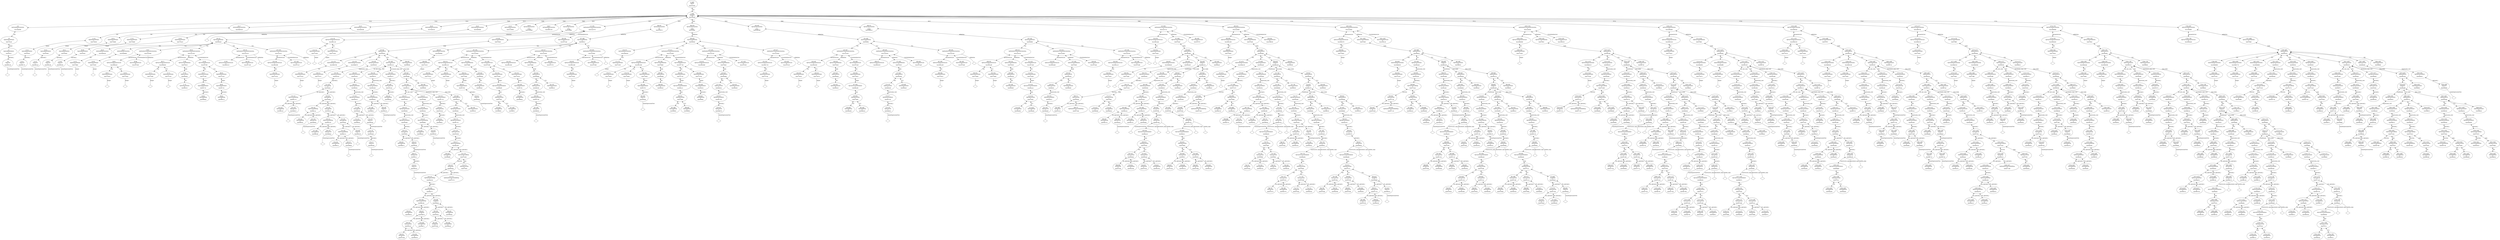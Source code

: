 digraph "G./life.C.dot" {
"0x8309140"[label="5:6\nSgIntVal\n1\n0x8309140\n" ];
"0x8309140" -> "0x8309140__valueExpressionTree__null"[label="valueExpressionTree" dir=none ];
"0x8309140__valueExpressionTree__null"[label="" shape=diamond ];
"0x82fc61c"[label="4:7\nSgAssignInitializer\n1\n0x82fc61c\n" ];
"0x82fc61c" -> "0x8309140"[label="operand_i" dir=both ];
"0x827dce0"[label="3:8\nSgInitializedName\n1\n0x827dce0\n" ];
"0x827dce0" -> "0x82fc61c"[label="initptr" dir=both ];
"0x42ba80f8"[label="2:9\nSgVariableDeclaration\n1\n0x42ba80f8\n" ];
"0x42ba80f8" -> "0x827dce0"[label="*[0]" dir=both ];
"0x8309170"[label="13:14\nSgIntVal\n1\n0x8309170\n" ];
"0x8309170" -> "0x8309170__valueExpressionTree__null"[label="valueExpressionTree" dir=none ];
"0x8309170__valueExpressionTree__null"[label="" shape=diamond ];
"0x82fc650"[label="12:15\nSgAssignInitializer\n1\n0x82fc650\n" ];
"0x82fc650" -> "0x8309170"[label="operand_i" dir=both ];
"0x827dd30"[label="11:16\nSgInitializedName\n1\n0x827dd30\n" ];
"0x827dd30" -> "0x82fc650"[label="initptr" dir=both ];
"0x42ba81e8"[label="10:17\nSgVariableDeclaration\n1\n0x42ba81e8\n" ];
"0x42ba81e8" -> "0x827dd30"[label="*[0]" dir=both ];
"0x83091a0"[label="21:22\nSgIntVal\n1\n0x83091a0\n" ];
"0x83091a0" -> "0x83091a0__valueExpressionTree__null"[label="valueExpressionTree" dir=none ];
"0x83091a0__valueExpressionTree__null"[label="" shape=diamond ];
"0x82fc684"[label="20:23\nSgAssignInitializer\n1\n0x82fc684\n" ];
"0x82fc684" -> "0x83091a0"[label="operand_i" dir=both ];
"0x827dd80"[label="19:24\nSgInitializedName\n1\n0x827dd80\n" ];
"0x827dd80" -> "0x82fc684"[label="initptr" dir=both ];
"0x42ba82d8"[label="18:25\nSgVariableDeclaration\n1\n0x42ba82d8\n" ];
"0x42ba82d8" -> "0x827dd80"[label="*[0]" dir=both ];
"0x83091d0"[label="29:30\nSgIntVal\n1\n0x83091d0\n" ];
"0x83091d0" -> "0x83091d0__valueExpressionTree__null"[label="valueExpressionTree" dir=none ];
"0x83091d0__valueExpressionTree__null"[label="" shape=diamond ];
"0x82fc6b8"[label="28:31\nSgAssignInitializer\n1\n0x82fc6b8\n" ];
"0x82fc6b8" -> "0x83091d0"[label="operand_i" dir=both ];
"0x827ddd0"[label="27:32\nSgInitializedName\n1\n0x827ddd0\n" ];
"0x827ddd0" -> "0x82fc6b8"[label="initptr" dir=both ];
"0x42ba83c8"[label="26:33\nSgVariableDeclaration\n1\n0x42ba83c8\n" ];
"0x42ba83c8" -> "0x827ddd0"[label="*[0]" dir=both ];
"0x8309200"[label="37:38\nSgIntVal\n1\n0x8309200\n" ];
"0x8309200" -> "0x8309200__valueExpressionTree__null"[label="valueExpressionTree" dir=none ];
"0x8309200__valueExpressionTree__null"[label="" shape=diamond ];
"0x82fc6ec"[label="36:39\nSgAssignInitializer\n1\n0x82fc6ec\n" ];
"0x82fc6ec" -> "0x8309200"[label="operand_i" dir=both ];
"0x827de20"[label="35:40\nSgInitializedName\n1\n0x827de20\n" ];
"0x827de20" -> "0x82fc6ec"[label="initptr" dir=both ];
"0x42ba84b8"[label="34:41\nSgVariableDeclaration\n1\n0x42ba84b8\n" ];
"0x42ba84b8" -> "0x827de20"[label="*[0]" dir=both ];
"0x42c1d008"[label="42:43\nSgEnumDeclaration\n0\n0x42c1d008\n" ];
"0x42c5e008"[label="44:45\nSgClassDeclaration\n1\nliving\n0x42c5e008\n" ];
"0x42c5e008" -> "0x42c5e008__definition__null"[label="definition" dir=none ];
"0x42c5e008__definition__null"[label="" shape=diamond ];
"0x42b65228"[label="46:47\nSgTypedefDeclaration\n0\n0x42b65228\n" ];
"0x827dfb0"[label="51:52\nSgInitializedName\n1\n0x827dfb0\n" ];
"0x827dfb0" -> "0x827dfb0__initptr__null"[label="initptr" dir=none ];
"0x827dfb0__initptr__null"[label="" shape=diamond ];
"0x42ba85a8"[label="50:53\nSgVariableDeclaration\n1\n0x42ba85a8\n" ];
"0x42ba85a8" -> "0x827dfb0"[label="*[0]" dir=both ];
"0x827e000"[label="55:56\nSgInitializedName\n1\n0x827e000\n" ];
"0x827e000" -> "0x827e000__initptr__null"[label="initptr" dir=none ];
"0x827e000__initptr__null"[label="" shape=diamond ];
"0x42ba8698"[label="54:57\nSgVariableDeclaration\n1\n0x42ba8698\n" ];
"0x42ba8698" -> "0x827e000"[label="*[0]" dir=both ];
"0x827e050"[label="60:61\nSgInitializedName\n1\n0x827e050\n" ];
"0x827e050" -> "0x827e050__initptr__null"[label="initptr" dir=none ];
"0x827e050__initptr__null"[label="" shape=diamond ];
"0x827e0a0"[label="62:63\nSgInitializedName\n1\n0x827e0a0\n" ];
"0x827e0a0" -> "0x827e0a0__initptr__null"[label="initptr" dir=none ];
"0x827e0a0__initptr__null"[label="" shape=diamond ];
"0x42b0be40"[label="59:64\nSgFunctionParameterList\n2\n0x42b0be40\n" ];
"0x42b0be40" -> "0x827e050"[label="*[0]" dir=both ];
"0x42b0be40" -> "0x827e0a0"[label="*[1]" dir=both ];
"0x42cf7008"[label="65:66\nSgCtorInitializerList\n0\n0x42cf7008\n" ];
"0x42ca2008"[label="58:67\nSgMemberFunctionDeclaration\n3\n0x42ca2008\n" ];
"0x42ca2008" -> "0x42b0be40"[label="parameterList" dir=both ];
"0x42ca2008" -> "0x42ca2008__definition__null"[label="definition" dir=none ];
"0x42ca2008__definition__null"[label="" shape=diamond ];
"0x42ca2008" -> "0x42cf7008"[label="CtorInitializerList" dir=both ];
"0x827e0f0"[label="70:71\nSgInitializedName\n1\n0x827e0f0\n" ];
"0x827e0f0" -> "0x827e0f0__initptr__null"[label="initptr" dir=none ];
"0x827e0f0__initptr__null"[label="" shape=diamond ];
"0x827e140"[label="72:73\nSgInitializedName\n1\n0x827e140\n" ];
"0x827e140" -> "0x827e140__initptr__null"[label="initptr" dir=none ];
"0x827e140__initptr__null"[label="" shape=diamond ];
"0x42b0bf28"[label="69:74\nSgFunctionParameterList\n2\n0x42b0bf28\n" ];
"0x42b0bf28" -> "0x827e0f0"[label="*[0]" dir=both ];
"0x42b0bf28" -> "0x827e140"[label="*[1]" dir=both ];
"0x839f320"[label="77:78\nSgNullStatement\n0\n0x839f320\n" ];
"0x83948a0"[label="76:79\nSgBasicBlock\n1\n0x83948a0\n" ];
"0x83948a0" -> "0x839f320"[label="*[0]" dir=both ];
"0x837fd18"[label="75:80\nSgFunctionDefinition\n1\n0x837fd18\n" ];
"0x837fd18" -> "0x83948a0"[label="body" dir=both ];
"0x8389be8"[label="84:85\nSgVarRefExp\n0\n0x8389be8\n" ];
"0x82fc720"[label="83:86\nSgAssignInitializer\n1\n0x82fc720\n" ];
"0x82fc720" -> "0x8389be8"[label="operand_i" dir=both ];
"0x827e190"[label="82:87\nSgInitializedName\n1\n0x827e190\n" ];
"0x827e190" -> "0x82fc720"[label="initptr" dir=both ];
"0x8389c14"[label="90:91\nSgVarRefExp\n0\n0x8389c14\n" ];
"0x82fc754"[label="89:92\nSgAssignInitializer\n1\n0x82fc754\n" ];
"0x82fc754" -> "0x8389c14"[label="operand_i" dir=both ];
"0x827e1e0"[label="88:93\nSgInitializedName\n1\n0x827e1e0\n" ];
"0x827e1e0" -> "0x82fc754"[label="initptr" dir=both ];
"0x42cf70f0"[label="81:94\nSgCtorInitializerList\n2\n0x42cf70f0\n" ];
"0x42cf70f0" -> "0x827e190"[label="*[0]" dir=both ];
"0x42cf70f0" -> "0x827e1e0"[label="*[1]" dir=both ];
"0x42ca2164"[label="68:95\nSgMemberFunctionDeclaration\n3\n0x42ca2164\n" ];
"0x42ca2164" -> "0x42b0bf28"[label="parameterList" dir=both ];
"0x42ca2164" -> "0x837fd18"[label="definition" dir=both ];
"0x42ca2164" -> "0x42cf70f0"[label="CtorInitializerList" dir=both ];
"0x42b0c010"[label="97:98\nSgFunctionParameterList\n0\n0x42b0c010\n" ];
"0x42cf71d8"[label="99:100\nSgCtorInitializerList\n0\n0x42cf71d8\n" ];
"0x42ca22c0"[label="96:101\nSgMemberFunctionDeclaration\n3\n0x42ca22c0\n" ];
"0x42ca22c0" -> "0x42b0c010"[label="parameterList" dir=both ];
"0x42ca22c0" -> "0x42ca22c0__definition__null"[label="definition" dir=none ];
"0x42ca22c0__definition__null"[label="" shape=diamond ];
"0x42ca22c0" -> "0x42cf71d8"[label="CtorInitializerList" dir=both ];
"0x827e230"[label="104:105\nSgInitializedName\n1\n0x827e230\n" ];
"0x827e230" -> "0x827e230__initptr__null"[label="initptr" dir=none ];
"0x827e230__initptr__null"[label="" shape=diamond ];
"0x42b0c0f8"[label="103:106\nSgFunctionParameterList\n1\n0x42b0c0f8\n" ];
"0x42b0c0f8" -> "0x827e230"[label="*[0]" dir=both ];
"0x42cf72c0"[label="107:108\nSgCtorInitializerList\n0\n0x42cf72c0\n" ];
"0x42ca241c"[label="102:109\nSgMemberFunctionDeclaration\n3\n0x42ca241c\n" ];
"0x42ca241c" -> "0x42b0c0f8"[label="parameterList" dir=both ];
"0x42ca241c" -> "0x42ca241c__definition__null"[label="definition" dir=none ];
"0x42ca241c__definition__null"[label="" shape=diamond ];
"0x42ca241c" -> "0x42cf72c0"[label="CtorInitializerList" dir=both ];
"0x8340ee8"[label="49:110\nSgClassDefinition\n6\n0x8340ee8\n" ];
"0x8340ee8" -> "0x42ba85a8"[label="*[0]" dir=both ];
"0x8340ee8" -> "0x42ba8698"[label="*[1]" dir=both ];
"0x8340ee8" -> "0x42ca2008"[label="*[2]" dir=both ];
"0x8340ee8" -> "0x42ca2164"[label="*[3]" dir=both ];
"0x8340ee8" -> "0x42ca22c0"[label="*[4]" dir=both ];
"0x8340ee8" -> "0x42ca241c"[label="*[5]" dir=both ];
"0x42c5e9bc"[label="48:111\nSgClassDeclaration\n1\nliving\n0x42c5e9bc\n" ];
"0x42c5e9bc" -> "0x8340ee8"[label="definition" dir=both ];
"0x827e280"[label="114:115\nSgInitializedName\n1\n0x827e280\n" ];
"0x827e280" -> "0x827e280__initptr__null"[label="initptr" dir=none ];
"0x827e280__initptr__null"[label="" shape=diamond ];
"0x827e2d0"[label="116:117\nSgInitializedName\n1\n0x827e2d0\n" ];
"0x827e2d0" -> "0x827e2d0__initptr__null"[label="initptr" dir=none ];
"0x827e2d0__initptr__null"[label="" shape=diamond ];
"0x42b0c1e0"[label="113:118\nSgFunctionParameterList\n2\n0x42b0c1e0\n" ];
"0x42b0c1e0" -> "0x827e280"[label="*[0]" dir=both ];
"0x42b0c1e0" -> "0x827e2d0"[label="*[1]" dir=both ];
"0x827e320"[label="122:123\nSgInitializedName\n1\n0x827e320\n" ];
"0x827e320" -> "0x827e320__initptr__null"[label="initptr" dir=none ];
"0x827e320__initptr__null"[label="" shape=diamond ];
"0x42ba8788"[label="121:124\nSgVariableDeclaration\n1\n0x42ba8788\n" ];
"0x42ba8788" -> "0x827e320"[label="*[0]" dir=both ];
"0x827e370"[label="126:127\nSgInitializedName\n1\n0x827e370\n" ];
"0x827e370" -> "0x827e370__initptr__null"[label="initptr" dir=none ];
"0x827e370__initptr__null"[label="" shape=diamond ];
"0x42ba8878"[label="125:128\nSgVariableDeclaration\n1\n0x42ba8878\n" ];
"0x42ba8878" -> "0x827e370"[label="*[0]" dir=both ];
"0x8389c40"[label="133:134\nSgVarRefExp\n0\n0x8389c40\n" ];
"0x83a8810"[label="135:136\nSgEnumVal\n1\n0x83a8810\n" ];
"0x83a8810" -> "0x83a8810__valueExpressionTree__null"[label="valueExpressionTree" dir=none ];
"0x83a8810__valueExpressionTree__null"[label="" shape=diamond ];
"0x83ba178"[label="132:137\nSgPntrArrRefExp\n2\n0x83ba178\n" ];
"0x83ba178" -> "0x8389c40"[label="lhs_operand_i" dir=both ];
"0x83ba178" -> "0x83a8810"[label="rhs_operand_i" dir=both ];
"0x8389c6c"[label="140:141\nSgVarRefExp\n0\n0x8389c6c\n" ];
"0x83a8858"[label="142:143\nSgEnumVal\n1\n0x83a8858\n" ];
"0x83a8858" -> "0x83a8858__valueExpressionTree__null"[label="valueExpressionTree" dir=none ];
"0x83a8858__valueExpressionTree__null"[label="" shape=diamond ];
"0x83ba1ac"[label="139:144\nSgPntrArrRefExp\n2\n0x83ba1ac\n" ];
"0x83ba1ac" -> "0x8389c6c"[label="lhs_operand_i" dir=both ];
"0x83ba1ac" -> "0x83a8858"[label="rhs_operand_i" dir=both ];
"0x8389c98"[label="147:148\nSgVarRefExp\n0\n0x8389c98\n" ];
"0x83a88a0"[label="149:150\nSgEnumVal\n1\n0x83a88a0\n" ];
"0x83a88a0" -> "0x83a88a0__valueExpressionTree__null"[label="valueExpressionTree" dir=none ];
"0x83a88a0__valueExpressionTree__null"[label="" shape=diamond ];
"0x83ba1e0"[label="146:151\nSgPntrArrRefExp\n2\n0x83ba1e0\n" ];
"0x83ba1e0" -> "0x8389c98"[label="lhs_operand_i" dir=both ];
"0x83ba1e0" -> "0x83a88a0"[label="rhs_operand_i" dir=both ];
"0x8389cc4"[label="154:155\nSgVarRefExp\n0\n0x8389cc4\n" ];
"0x83a88e8"[label="156:157\nSgEnumVal\n1\n0x83a88e8\n" ];
"0x83a88e8" -> "0x83a88e8__valueExpressionTree__null"[label="valueExpressionTree" dir=none ];
"0x83a88e8__valueExpressionTree__null"[label="" shape=diamond ];
"0x83ba214"[label="153:158\nSgPntrArrRefExp\n2\n0x83ba214\n" ];
"0x83ba214" -> "0x8389cc4"[label="lhs_operand_i" dir=both ];
"0x83ba214" -> "0x83a88e8"[label="rhs_operand_i" dir=both ];
"0x8309230"[label="159:160\nSgIntVal\n1\n0x8309230\n" ];
"0x8309230" -> "0x8309230__valueExpressionTree__null"[label="valueExpressionTree" dir=none ];
"0x8309230__valueExpressionTree__null"[label="" shape=diamond ];
"0x83c6e00"[label="152:161\nSgAssignOp\n2\n0x83c6e00\n" ];
"0x83c6e00" -> "0x83ba214"[label="lhs_operand_i" dir=both ];
"0x83c6e00" -> "0x8309230"[label="rhs_operand_i" dir=both ];
"0x83c6e34"[label="145:162\nSgAssignOp\n2\n0x83c6e34\n" ];
"0x83c6e34" -> "0x83ba1e0"[label="lhs_operand_i" dir=both ];
"0x83c6e34" -> "0x83c6e00"[label="rhs_operand_i" dir=both ];
"0x83c6e68"[label="138:163\nSgAssignOp\n2\n0x83c6e68\n" ];
"0x83c6e68" -> "0x83ba1ac"[label="lhs_operand_i" dir=both ];
"0x83c6e68" -> "0x83c6e34"[label="rhs_operand_i" dir=both ];
"0x83c6e9c"[label="131:164\nSgAssignOp\n2\n0x83c6e9c\n" ];
"0x83c6e9c" -> "0x83ba178"[label="lhs_operand_i" dir=both ];
"0x83c6e9c" -> "0x83c6e68"[label="rhs_operand_i" dir=both ];
"0x83dc5e0"[label="130:165\nSgExpressionRoot\n1\n0x83dc5e0\n" ];
"0x83dc5e0" -> "0x83c6e9c"[label="operand_i" dir=both ];
"0x83d3928"[label="129:166\nSgExprStatement\n1\n0x83d3928\n" ];
"0x83d3928" -> "0x83dc5e0"[label="expression_root" dir=both ];
"0x8389cf0"[label="172:173\nSgVarRefExp\n0\n0x8389cf0\n" ];
"0x8309290"[label="176:177\nSgIntVal\n1\n0x8309290\n" ];
"0x8309290" -> "0x8309290__valueExpressionTree__null"[label="valueExpressionTree" dir=none ];
"0x8309290__valueExpressionTree__null"[label="" shape=diamond ];
"0x83f5de8"[label="175:178\nSgMinusOp\n1\n0x83f5de8\n" ];
"0x83f5de8" -> "0x8309290"[label="operand_i" dir=both ];
"0x8309260"[label="174:179\nSgIntVal\n1\n0x8309260\n" ];
"0x8309260" -> "0x83f5de8"[label="valueExpressionTree" dir=both ];
"0x83c6ed0"[label="171:180\nSgAssignOp\n2\n0x83c6ed0\n" ];
"0x83c6ed0" -> "0x8389cf0"[label="lhs_operand_i" dir=both ];
"0x83c6ed0" -> "0x8309260"[label="rhs_operand_i" dir=both ];
"0x83dc614"[label="170:181\nSgExpressionRoot\n1\n0x83dc614\n" ];
"0x83dc614" -> "0x83c6ed0"[label="operand_i" dir=both ];
"0x83d394c"[label="169:182\nSgExprStatement\n1\n0x83d394c\n" ];
"0x83d394c" -> "0x83dc614"[label="expression_root" dir=both ];
"0x8402920"[label="168:183\nSgForInitStatement\n1\n0x8402920\n" ];
"0x8402920" -> "0x83d394c"[label="*[0]" dir=both ];
"0x8389d1c"[label="187:188\nSgVarRefExp\n0\n0x8389d1c\n" ];
"0x83092c0"[label="189:190\nSgIntVal\n1\n0x83092c0\n" ];
"0x83092c0" -> "0x83092c0__valueExpressionTree__null"[label="valueExpressionTree" dir=none ];
"0x83092c0__valueExpressionTree__null"[label="" shape=diamond ];
"0x840b638"[label="186:191\nSgLessOrEqualOp\n2\n0x840b638\n" ];
"0x840b638" -> "0x8389d1c"[label="lhs_operand_i" dir=both ];
"0x840b638" -> "0x83092c0"[label="rhs_operand_i" dir=both ];
"0x83dc648"[label="185:192\nSgExpressionRoot\n1\n0x83dc648\n" ];
"0x83dc648" -> "0x840b638"[label="operand_i" dir=both ];
"0x83d3970"[label="184:193\nSgExprStatement\n1\n0x83d3970\n" ];
"0x83d3970" -> "0x83dc648"[label="expression_root" dir=both ];
"0x8389d48"[label="196:197\nSgVarRefExp\n0\n0x8389d48\n" ];
"0x84181a0"[label="195:198\nSgPlusPlusOp\n1\n0x84181a0\n" ];
"0x84181a0" -> "0x8389d48"[label="operand_i" dir=both ];
"0x83dc67c"[label="194:199\nSgExpressionRoot\n1\n0x83dc67c\n" ];
"0x83dc67c" -> "0x84181a0"[label="operand_i" dir=both ];
"0x8389d74"[label="206:207\nSgVarRefExp\n0\n0x8389d74\n" ];
"0x8309320"[label="210:211\nSgIntVal\n1\n0x8309320\n" ];
"0x8309320" -> "0x8309320__valueExpressionTree__null"[label="valueExpressionTree" dir=none ];
"0x8309320__valueExpressionTree__null"[label="" shape=diamond ];
"0x83f5e1c"[label="209:212\nSgMinusOp\n1\n0x83f5e1c\n" ];
"0x83f5e1c" -> "0x8309320"[label="operand_i" dir=both ];
"0x83092f0"[label="208:213\nSgIntVal\n1\n0x83092f0\n" ];
"0x83092f0" -> "0x83f5e1c"[label="valueExpressionTree" dir=both ];
"0x83c6f04"[label="205:214\nSgAssignOp\n2\n0x83c6f04\n" ];
"0x83c6f04" -> "0x8389d74"[label="lhs_operand_i" dir=both ];
"0x83c6f04" -> "0x83092f0"[label="rhs_operand_i" dir=both ];
"0x83dc6b0"[label="204:215\nSgExpressionRoot\n1\n0x83dc6b0\n" ];
"0x83dc6b0" -> "0x83c6f04"[label="operand_i" dir=both ];
"0x83d3994"[label="203:216\nSgExprStatement\n1\n0x83d3994\n" ];
"0x83d3994" -> "0x83dc6b0"[label="expression_root" dir=both ];
"0x8402944"[label="202:217\nSgForInitStatement\n1\n0x8402944\n" ];
"0x8402944" -> "0x83d3994"[label="*[0]" dir=both ];
"0x8389da0"[label="221:222\nSgVarRefExp\n0\n0x8389da0\n" ];
"0x8309350"[label="223:224\nSgIntVal\n1\n0x8309350\n" ];
"0x8309350" -> "0x8309350__valueExpressionTree__null"[label="valueExpressionTree" dir=none ];
"0x8309350__valueExpressionTree__null"[label="" shape=diamond ];
"0x840b66c"[label="220:225\nSgLessOrEqualOp\n2\n0x840b66c\n" ];
"0x840b66c" -> "0x8389da0"[label="lhs_operand_i" dir=both ];
"0x840b66c" -> "0x8309350"[label="rhs_operand_i" dir=both ];
"0x83dc6e4"[label="219:226\nSgExpressionRoot\n1\n0x83dc6e4\n" ];
"0x83dc6e4" -> "0x840b66c"[label="operand_i" dir=both ];
"0x83d39b8"[label="218:227\nSgExprStatement\n1\n0x83d39b8\n" ];
"0x83d39b8" -> "0x83dc6e4"[label="expression_root" dir=both ];
"0x8389dcc"[label="230:231\nSgVarRefExp\n0\n0x8389dcc\n" ];
"0x84181d4"[label="229:232\nSgPlusPlusOp\n1\n0x84181d4\n" ];
"0x84181d4" -> "0x8389dcc"[label="operand_i" dir=both ];
"0x83dc718"[label="228:233\nSgExpressionRoot\n1\n0x83dc718\n" ];
"0x83dc718" -> "0x84181d4"[label="operand_i" dir=both ];
"0x8389df8"[label="239:240\nSgVarRefExp\n0\n0x8389df8\n" ];
"0x8389e24"[label="246:247\nSgVarRefExp\n0\n0x8389e24\n" ];
"0x8425260"[label="250:251\nSgThisExp\n0\n0x8425260\n" ];
"0x8389e50"[label="252:253\nSgVarRefExp\n0\n0x8389e50\n" ];
"0x8430e18"[label="249:254\nSgArrowExp\n2\n0x8430e18\n" ];
"0x8430e18" -> "0x8425260"[label="lhs_operand_i" dir=both ];
"0x8430e18" -> "0x8389e50"[label="rhs_operand_i" dir=both ];
"0x8389e7c"[label="255:256\nSgVarRefExp\n0\n0x8389e7c\n" ];
"0x843d970"[label="248:257\nSgAddOp\n2\n0x843d970\n" ];
"0x843d970" -> "0x8430e18"[label="lhs_operand_i" dir=both ];
"0x843d970" -> "0x8389e7c"[label="rhs_operand_i" dir=both ];
"0x83ba248"[label="245:258\nSgPntrArrRefExp\n2\n0x83ba248\n" ];
"0x83ba248" -> "0x8389e24"[label="lhs_operand_i" dir=both ];
"0x83ba248" -> "0x843d970"[label="rhs_operand_i" dir=both ];
"0x8425290"[label="261:262\nSgThisExp\n0\n0x8425290\n" ];
"0x8389ea8"[label="263:264\nSgVarRefExp\n0\n0x8389ea8\n" ];
"0x8430e4c"[label="260:265\nSgArrowExp\n2\n0x8430e4c\n" ];
"0x8430e4c" -> "0x8425290"[label="lhs_operand_i" dir=both ];
"0x8430e4c" -> "0x8389ea8"[label="rhs_operand_i" dir=both ];
"0x8389ed4"[label="266:267\nSgVarRefExp\n0\n0x8389ed4\n" ];
"0x843d9a4"[label="259:268\nSgAddOp\n2\n0x843d9a4\n" ];
"0x843d9a4" -> "0x8430e4c"[label="lhs_operand_i" dir=both ];
"0x843d9a4" -> "0x8389ed4"[label="rhs_operand_i" dir=both ];
"0x83ba27c"[label="244:269\nSgPntrArrRefExp\n2\n0x83ba27c\n" ];
"0x83ba27c" -> "0x83ba248"[label="lhs_operand_i" dir=both ];
"0x83ba27c" -> "0x843d9a4"[label="rhs_operand_i" dir=both ];
"0x844a528"[label="243:270\nSgPointerDerefExp\n1\n0x844a528\n" ];
"0x844a528" -> "0x83ba27c"[label="operand_i" dir=both ];
"0x8457070"[label="271:272\nSgMemberFunctionRefExp\n0\n0x8457070\n" ];
"0x84658e0"[label="242:273\nSgDotExp\n2\n0x84658e0\n" ];
"0x84658e0" -> "0x844a528"[label="lhs_operand_i" dir=both ];
"0x84658e0" -> "0x8457070"[label="rhs_operand_i" dir=both ];
"0x847ef30"[label="274:275\nSgExprListExp\n0\n0x847ef30\n" ];
"0x8472408"[label="241:276\nSgFunctionCallExp\n2\n0x8472408\n" ];
"0x8472408" -> "0x84658e0"[label="function" dir=both ];
"0x8472408" -> "0x847ef30"[label="args" dir=both ];
"0x83ba2b0"[label="238:277\nSgPntrArrRefExp\n2\n0x83ba2b0\n" ];
"0x83ba2b0" -> "0x8389df8"[label="lhs_operand_i" dir=both ];
"0x83ba2b0" -> "0x8472408"[label="rhs_operand_i" dir=both ];
"0x8418208"[label="237:278\nSgPlusPlusOp\n1\n0x8418208\n" ];
"0x8418208" -> "0x83ba2b0"[label="operand_i" dir=both ];
"0x83dc74c"[label="236:279\nSgExpressionRoot\n1\n0x83dc74c\n" ];
"0x83dc74c" -> "0x8418208"[label="operand_i" dir=both ];
"0x83d39dc"[label="235:280\nSgExprStatement\n1\n0x83d39dc\n" ];
"0x83d39dc" -> "0x83dc74c"[label="expression_root" dir=both ];
"0x839f340"[label="281:282\nSgNullStatement\n0\n0x839f340\n" ];
"0x8394918"[label="234:283\nSgBasicBlock\n2\n0x8394918\n" ];
"0x8394918" -> "0x83d39dc"[label="*[0]" dir=both ];
"0x8394918" -> "0x839f340"[label="*[1]" dir=both ];
"0x83e915c"[label="201:284\nSgForStatement\n4\n0x83e915c\n" ];
"0x83e915c" -> "0x8402944"[label="for_init_stmt" dir=both ];
"0x83e915c" -> "0x83d39b8"[label="test" dir=both ];
"0x83e915c" -> "0x83dc718"[label="increment_expr_root" dir=both ];
"0x83e915c" -> "0x8394918"[label="loop_body" dir=both ];
"0x839f360"[label="285:286\nSgNullStatement\n0\n0x839f360\n" ];
"0x83948f0"[label="200:287\nSgBasicBlock\n2\n0x83948f0\n" ];
"0x83948f0" -> "0x83e915c"[label="*[0]" dir=both ];
"0x83948f0" -> "0x839f360"[label="*[1]" dir=both ];
"0x83e9128"[label="167:288\nSgForStatement\n4\n0x83e9128\n" ];
"0x83e9128" -> "0x8402920"[label="for_init_stmt" dir=both ];
"0x83e9128" -> "0x83d3970"[label="test" dir=both ];
"0x83e9128" -> "0x83dc67c"[label="increment_expr_root" dir=both ];
"0x83e9128" -> "0x83948f0"[label="loop_body" dir=both ];
"0x839f380"[label="289:290\nSgNullStatement\n0\n0x839f380\n" ];
"0x83948c8"[label="120:291\nSgBasicBlock\n5\n0x83948c8\n" ];
"0x83948c8" -> "0x42ba8788"[label="*[0]" dir=both ];
"0x83948c8" -> "0x42ba8878"[label="*[1]" dir=both ];
"0x83948c8" -> "0x83d3928"[label="*[2]" dir=both ];
"0x83948c8" -> "0x83e9128"[label="*[3]" dir=both ];
"0x83948c8" -> "0x839f380"[label="*[4]" dir=both ];
"0x837fd40"[label="119:292\nSgFunctionDefinition\n1\n0x837fd40\n" ];
"0x837fd40" -> "0x83948c8"[label="body" dir=both ];
"0x42cf73a8"[label="293:294\nSgCtorInitializerList\n0\n0x42cf73a8\n" ];
"0x42ca2578"[label="112:295\nSgMemberFunctionDeclaration\n3\n0x42ca2578\n" ];
"0x42ca2578" -> "0x42b0c1e0"[label="parameterList" dir=both ];
"0x42ca2578" -> "0x837fd40"[label="definition" dir=both ];
"0x42ca2578" -> "0x42cf73a8"[label="CtorInitializerList" dir=both ];
"0x827e3c0"[label="299:300\nSgInitializedName\n1\n0x827e3c0\n" ];
"0x827e3c0" -> "0x827e3c0__initptr__null"[label="initptr" dir=none ];
"0x827e3c0__initptr__null"[label="" shape=diamond ];
"0x42ba8968"[label="298:301\nSgVariableDeclaration\n1\n0x42ba8968\n" ];
"0x42ba8968" -> "0x827e3c0"[label="*[0]" dir=both ];
"0x827e410"[label="304:305\nSgInitializedName\n1\n0x827e410\n" ];
"0x827e410" -> "0x827e410__initptr__null"[label="initptr" dir=none ];
"0x827e410__initptr__null"[label="" shape=diamond ];
"0x827e460"[label="306:307\nSgInitializedName\n1\n0x827e460\n" ];
"0x827e460" -> "0x827e460__initptr__null"[label="initptr" dir=none ];
"0x827e460__initptr__null"[label="" shape=diamond ];
"0x8309380"[label="310:311\nSgIntVal\n1\n0x8309380\n" ];
"0x8309380" -> "0x8309380__valueExpressionTree__null"[label="valueExpressionTree" dir=none ];
"0x8309380__valueExpressionTree__null"[label="" shape=diamond ];
"0x82fc788"[label="309:312\nSgAssignInitializer\n1\n0x82fc788\n" ];
"0x82fc788" -> "0x8309380"[label="operand_i" dir=both ];
"0x827e4b0"[label="308:313\nSgInitializedName\n1\n0x827e4b0\n" ];
"0x827e4b0" -> "0x82fc788"[label="initptr" dir=both ];
"0x42b0c2c8"[label="303:314\nSgFunctionParameterList\n3\n0x42b0c2c8\n" ];
"0x42b0c2c8" -> "0x827e410"[label="*[0]" dir=both ];
"0x42b0c2c8" -> "0x827e460"[label="*[1]" dir=both ];
"0x42b0c2c8" -> "0x827e4b0"[label="*[2]" dir=both ];
"0x839f3a0"[label="317:318\nSgNullStatement\n0\n0x839f3a0\n" ];
"0x8394940"[label="316:319\nSgBasicBlock\n1\n0x8394940\n" ];
"0x8394940" -> "0x839f3a0"[label="*[0]" dir=both ];
"0x837fd68"[label="315:320\nSgFunctionDefinition\n1\n0x837fd68\n" ];
"0x837fd68" -> "0x8394940"[label="body" dir=both ];
"0x8389f00"[label="325:326\nSgVarRefExp\n0\n0x8389f00\n" ];
"0x8389f2c"[label="327:328\nSgVarRefExp\n0\n0x8389f2c\n" ];
"0x847ef5c"[label="324:329\nSgExprListExp\n2\n0x847ef5c\n" ];
"0x847ef5c" -> "0x8389f00"[label="*[0]" dir=both ];
"0x847ef5c" -> "0x8389f2c"[label="*[1]" dir=both ];
"0x849abf0"[label="323:330\nSgConstructorInitializer\n1\n0x849abf0\n" ];
"0x849abf0" -> "0x847ef5c"[label="args" dir=both ];
"0x827e500"[label="322:331\nSgInitializedName\n1\n0x827e500\n" ];
"0x827e500" -> "0x849abf0"[label="initptr" dir=both ];
"0x8389f58"[label="334:335\nSgVarRefExp\n0\n0x8389f58\n" ];
"0x82fc7bc"[label="333:336\nSgAssignInitializer\n1\n0x82fc7bc\n" ];
"0x82fc7bc" -> "0x8389f58"[label="operand_i" dir=both ];
"0x827e550"[label="332:337\nSgInitializedName\n1\n0x827e550\n" ];
"0x827e550" -> "0x82fc7bc"[label="initptr" dir=both ];
"0x42cf7490"[label="321:338\nSgCtorInitializerList\n2\n0x42cf7490\n" ];
"0x42cf7490" -> "0x827e500"[label="*[0]" dir=both ];
"0x42cf7490" -> "0x827e550"[label="*[1]" dir=both ];
"0x42ca26d4"[label="302:339\nSgMemberFunctionDeclaration\n3\n0x42ca26d4\n" ];
"0x42ca26d4" -> "0x42b0c2c8"[label="parameterList" dir=both ];
"0x42ca26d4" -> "0x837fd68"[label="definition" dir=both ];
"0x42ca26d4" -> "0x42cf7490"[label="CtorInitializerList" dir=both ];
"0x42b0c3b0"[label="341:342\nSgFunctionParameterList\n0\n0x42b0c3b0\n" ];
"0x83a8930"[label="347:348\nSgEnumVal\n1\n0x83a8930\n" ];
"0x83a8930" -> "0x83a8930__valueExpressionTree__null"[label="valueExpressionTree" dir=none ];
"0x83a8930__valueExpressionTree__null"[label="" shape=diamond ];
"0x83dc780"[label="346:349\nSgExpressionRoot\n1\n0x83dc780\n" ];
"0x83dc780" -> "0x83a8930"[label="operand_i" dir=both ];
"0x84a9c90"[label="345:350\nSgReturnStmt\n1\n0x84a9c90\n" ];
"0x84a9c90" -> "0x83dc780"[label="expression_root" dir=both ];
"0x839f3c0"[label="351:352\nSgNullStatement\n0\n0x839f3c0\n" ];
"0x8394968"[label="344:353\nSgBasicBlock\n2\n0x8394968\n" ];
"0x8394968" -> "0x84a9c90"[label="*[0]" dir=both ];
"0x8394968" -> "0x839f3c0"[label="*[1]" dir=both ];
"0x837fd90"[label="343:354\nSgFunctionDefinition\n1\n0x837fd90\n" ];
"0x837fd90" -> "0x8394968"[label="body" dir=both ];
"0x42cf7578"[label="355:356\nSgCtorInitializerList\n0\n0x42cf7578\n" ];
"0x42ca2830"[label="340:357\nSgMemberFunctionDeclaration\n3\n0x42ca2830\n" ];
"0x42ca2830" -> "0x42b0c3b0"[label="parameterList" dir=both ];
"0x42ca2830" -> "0x837fd90"[label="definition" dir=both ];
"0x42ca2830" -> "0x42cf7578"[label="CtorInitializerList" dir=both ];
"0x827e5a0"[label="360:361\nSgInitializedName\n1\n0x827e5a0\n" ];
"0x827e5a0" -> "0x827e5a0__initptr__null"[label="initptr" dir=none ];
"0x827e5a0__initptr__null"[label="" shape=diamond ];
"0x42b0c498"[label="359:362\nSgFunctionParameterList\n1\n0x42b0c498\n" ];
"0x42b0c498" -> "0x827e5a0"[label="*[0]" dir=both ];
"0x42cf7660"[label="363:364\nSgCtorInitializerList\n0\n0x42cf7660\n" ];
"0x42ca298c"[label="358:365\nSgMemberFunctionDeclaration\n3\n0x42ca298c\n" ];
"0x42ca298c" -> "0x42b0c498"[label="parameterList" dir=both ];
"0x42ca298c" -> "0x42ca298c__definition__null"[label="definition" dir=none ];
"0x42ca298c__definition__null"[label="" shape=diamond ];
"0x42ca298c" -> "0x42cf7660"[label="CtorInitializerList" dir=both ];
"0x8340f14"[label="297:366\nSgClassDefinition\n4\n0x8340f14\n" ];
"0x8340f14" -> "0x42ba8968"[label="*[0]" dir=both ];
"0x8340f14" -> "0x42ca26d4"[label="*[1]" dir=both ];
"0x8340f14" -> "0x42ca2830"[label="*[2]" dir=both ];
"0x8340f14" -> "0x42ca298c"[label="*[3]" dir=both ];
"0x42c5f370"[label="296:367\nSgClassDeclaration\n1\nfox\n0x42c5f370\n" ];
"0x42c5f370" -> "0x8340f14"[label="definition" dir=both ];
"0x827e5f0"[label="371:372\nSgInitializedName\n1\n0x827e5f0\n" ];
"0x827e5f0" -> "0x827e5f0__initptr__null"[label="initptr" dir=none ];
"0x827e5f0__initptr__null"[label="" shape=diamond ];
"0x42ba8a58"[label="370:373\nSgVariableDeclaration\n1\n0x42ba8a58\n" ];
"0x42ba8a58" -> "0x827e5f0"[label="*[0]" dir=both ];
"0x827e640"[label="376:377\nSgInitializedName\n1\n0x827e640\n" ];
"0x827e640" -> "0x827e640__initptr__null"[label="initptr" dir=none ];
"0x827e640__initptr__null"[label="" shape=diamond ];
"0x827e690"[label="378:379\nSgInitializedName\n1\n0x827e690\n" ];
"0x827e690" -> "0x827e690__initptr__null"[label="initptr" dir=none ];
"0x827e690__initptr__null"[label="" shape=diamond ];
"0x83093b0"[label="382:383\nSgIntVal\n1\n0x83093b0\n" ];
"0x83093b0" -> "0x83093b0__valueExpressionTree__null"[label="valueExpressionTree" dir=none ];
"0x83093b0__valueExpressionTree__null"[label="" shape=diamond ];
"0x82fc7f0"[label="381:384\nSgAssignInitializer\n1\n0x82fc7f0\n" ];
"0x82fc7f0" -> "0x83093b0"[label="operand_i" dir=both ];
"0x827e6e0"[label="380:385\nSgInitializedName\n1\n0x827e6e0\n" ];
"0x827e6e0" -> "0x82fc7f0"[label="initptr" dir=both ];
"0x42b0c580"[label="375:386\nSgFunctionParameterList\n3\n0x42b0c580\n" ];
"0x42b0c580" -> "0x827e640"[label="*[0]" dir=both ];
"0x42b0c580" -> "0x827e690"[label="*[1]" dir=both ];
"0x42b0c580" -> "0x827e6e0"[label="*[2]" dir=both ];
"0x839f3e0"[label="389:390\nSgNullStatement\n0\n0x839f3e0\n" ];
"0x8394990"[label="388:391\nSgBasicBlock\n1\n0x8394990\n" ];
"0x8394990" -> "0x839f3e0"[label="*[0]" dir=both ];
"0x837fdb8"[label="387:392\nSgFunctionDefinition\n1\n0x837fdb8\n" ];
"0x837fdb8" -> "0x8394990"[label="body" dir=both ];
"0x8389f84"[label="397:398\nSgVarRefExp\n0\n0x8389f84\n" ];
"0x8389fb0"[label="399:400\nSgVarRefExp\n0\n0x8389fb0\n" ];
"0x847ef88"[label="396:401\nSgExprListExp\n2\n0x847ef88\n" ];
"0x847ef88" -> "0x8389f84"[label="*[0]" dir=both ];
"0x847ef88" -> "0x8389fb0"[label="*[1]" dir=both ];
"0x849ac2c"[label="395:402\nSgConstructorInitializer\n1\n0x849ac2c\n" ];
"0x849ac2c" -> "0x847ef88"[label="args" dir=both ];
"0x827e730"[label="394:403\nSgInitializedName\n1\n0x827e730\n" ];
"0x827e730" -> "0x849ac2c"[label="initptr" dir=both ];
"0x8389fdc"[label="406:407\nSgVarRefExp\n0\n0x8389fdc\n" ];
"0x82fc824"[label="405:408\nSgAssignInitializer\n1\n0x82fc824\n" ];
"0x82fc824" -> "0x8389fdc"[label="operand_i" dir=both ];
"0x827e780"[label="404:409\nSgInitializedName\n1\n0x827e780\n" ];
"0x827e780" -> "0x82fc824"[label="initptr" dir=both ];
"0x42cf7748"[label="393:410\nSgCtorInitializerList\n2\n0x42cf7748\n" ];
"0x42cf7748" -> "0x827e730"[label="*[0]" dir=both ];
"0x42cf7748" -> "0x827e780"[label="*[1]" dir=both ];
"0x42ca2ae8"[label="374:411\nSgMemberFunctionDeclaration\n3\n0x42ca2ae8\n" ];
"0x42ca2ae8" -> "0x42b0c580"[label="parameterList" dir=both ];
"0x42ca2ae8" -> "0x837fdb8"[label="definition" dir=both ];
"0x42ca2ae8" -> "0x42cf7748"[label="CtorInitializerList" dir=both ];
"0x42b0c668"[label="413:414\nSgFunctionParameterList\n0\n0x42b0c668\n" ];
"0x83a8978"[label="419:420\nSgEnumVal\n1\n0x83a8978\n" ];
"0x83a8978" -> "0x83a8978__valueExpressionTree__null"[label="valueExpressionTree" dir=none ];
"0x83a8978__valueExpressionTree__null"[label="" shape=diamond ];
"0x83dc7b4"[label="418:421\nSgExpressionRoot\n1\n0x83dc7b4\n" ];
"0x83dc7b4" -> "0x83a8978"[label="operand_i" dir=both ];
"0x84a9cb4"[label="417:422\nSgReturnStmt\n1\n0x84a9cb4\n" ];
"0x84a9cb4" -> "0x83dc7b4"[label="expression_root" dir=both ];
"0x839f400"[label="423:424\nSgNullStatement\n0\n0x839f400\n" ];
"0x83949b8"[label="416:425\nSgBasicBlock\n2\n0x83949b8\n" ];
"0x83949b8" -> "0x84a9cb4"[label="*[0]" dir=both ];
"0x83949b8" -> "0x839f400"[label="*[1]" dir=both ];
"0x837fde0"[label="415:426\nSgFunctionDefinition\n1\n0x837fde0\n" ];
"0x837fde0" -> "0x83949b8"[label="body" dir=both ];
"0x42cf7830"[label="427:428\nSgCtorInitializerList\n0\n0x42cf7830\n" ];
"0x42ca2c44"[label="412:429\nSgMemberFunctionDeclaration\n3\n0x42ca2c44\n" ];
"0x42ca2c44" -> "0x42b0c668"[label="parameterList" dir=both ];
"0x42ca2c44" -> "0x837fde0"[label="definition" dir=both ];
"0x42ca2c44" -> "0x42cf7830"[label="CtorInitializerList" dir=both ];
"0x827e7d0"[label="432:433\nSgInitializedName\n1\n0x827e7d0\n" ];
"0x827e7d0" -> "0x827e7d0__initptr__null"[label="initptr" dir=none ];
"0x827e7d0__initptr__null"[label="" shape=diamond ];
"0x42b0c750"[label="431:434\nSgFunctionParameterList\n1\n0x42b0c750\n" ];
"0x42b0c750" -> "0x827e7d0"[label="*[0]" dir=both ];
"0x42cf7918"[label="435:436\nSgCtorInitializerList\n0\n0x42cf7918\n" ];
"0x42ca2da0"[label="430:437\nSgMemberFunctionDeclaration\n3\n0x42ca2da0\n" ];
"0x42ca2da0" -> "0x42b0c750"[label="parameterList" dir=both ];
"0x42ca2da0" -> "0x42ca2da0__definition__null"[label="definition" dir=none ];
"0x42ca2da0__definition__null"[label="" shape=diamond ];
"0x42ca2da0" -> "0x42cf7918"[label="CtorInitializerList" dir=both ];
"0x8340f40"[label="369:438\nSgClassDefinition\n4\n0x8340f40\n" ];
"0x8340f40" -> "0x42ba8a58"[label="*[0]" dir=both ];
"0x8340f40" -> "0x42ca2ae8"[label="*[1]" dir=both ];
"0x8340f40" -> "0x42ca2c44"[label="*[2]" dir=both ];
"0x8340f40" -> "0x42ca2da0"[label="*[3]" dir=both ];
"0x42c5fafc"[label="368:439\nSgClassDeclaration\n1\nrabbit\n0x42c5fafc\n" ];
"0x42c5fafc" -> "0x8340f40"[label="definition" dir=both ];
"0x827e820"[label="444:445\nSgInitializedName\n1\n0x827e820\n" ];
"0x827e820" -> "0x827e820__initptr__null"[label="initptr" dir=none ];
"0x827e820__initptr__null"[label="" shape=diamond ];
"0x827e870"[label="446:447\nSgInitializedName\n1\n0x827e870\n" ];
"0x827e870" -> "0x827e870__initptr__null"[label="initptr" dir=none ];
"0x827e870__initptr__null"[label="" shape=diamond ];
"0x42b0c838"[label="443:448\nSgFunctionParameterList\n2\n0x42b0c838\n" ];
"0x42b0c838" -> "0x827e820"[label="*[0]" dir=both ];
"0x42b0c838" -> "0x827e870"[label="*[1]" dir=both ];
"0x839f420"[label="451:452\nSgNullStatement\n0\n0x839f420\n" ];
"0x83949e0"[label="450:453\nSgBasicBlock\n1\n0x83949e0\n" ];
"0x83949e0" -> "0x839f420"[label="*[0]" dir=both ];
"0x837fe08"[label="449:454\nSgFunctionDefinition\n1\n0x837fe08\n" ];
"0x837fe08" -> "0x83949e0"[label="body" dir=both ];
"0x838a008"[label="459:460\nSgVarRefExp\n0\n0x838a008\n" ];
"0x838a034"[label="461:462\nSgVarRefExp\n0\n0x838a034\n" ];
"0x847efb4"[label="458:463\nSgExprListExp\n2\n0x847efb4\n" ];
"0x847efb4" -> "0x838a008"[label="*[0]" dir=both ];
"0x847efb4" -> "0x838a034"[label="*[1]" dir=both ];
"0x849ac68"[label="457:464\nSgConstructorInitializer\n1\n0x849ac68\n" ];
"0x849ac68" -> "0x847efb4"[label="args" dir=both ];
"0x827e8c0"[label="456:465\nSgInitializedName\n1\n0x827e8c0\n" ];
"0x827e8c0" -> "0x849ac68"[label="initptr" dir=both ];
"0x42cf7a00"[label="455:466\nSgCtorInitializerList\n1\n0x42cf7a00\n" ];
"0x42cf7a00" -> "0x827e8c0"[label="*[0]" dir=both ];
"0x42ca2efc"[label="442:467\nSgMemberFunctionDeclaration\n3\n0x42ca2efc\n" ];
"0x42ca2efc" -> "0x42b0c838"[label="parameterList" dir=both ];
"0x42ca2efc" -> "0x837fe08"[label="definition" dir=both ];
"0x42ca2efc" -> "0x42cf7a00"[label="CtorInitializerList" dir=both ];
"0x42b0c920"[label="469:470\nSgFunctionParameterList\n0\n0x42b0c920\n" ];
"0x83a89c0"[label="475:476\nSgEnumVal\n1\n0x83a89c0\n" ];
"0x83a89c0" -> "0x83a89c0__valueExpressionTree__null"[label="valueExpressionTree" dir=none ];
"0x83a89c0__valueExpressionTree__null"[label="" shape=diamond ];
"0x83dc7e8"[label="474:477\nSgExpressionRoot\n1\n0x83dc7e8\n" ];
"0x83dc7e8" -> "0x83a89c0"[label="operand_i" dir=both ];
"0x84a9cd8"[label="473:478\nSgReturnStmt\n1\n0x84a9cd8\n" ];
"0x84a9cd8" -> "0x83dc7e8"[label="expression_root" dir=both ];
"0x839f440"[label="479:480\nSgNullStatement\n0\n0x839f440\n" ];
"0x8394a08"[label="472:481\nSgBasicBlock\n2\n0x8394a08\n" ];
"0x8394a08" -> "0x84a9cd8"[label="*[0]" dir=both ];
"0x8394a08" -> "0x839f440"[label="*[1]" dir=both ];
"0x837fe30"[label="471:482\nSgFunctionDefinition\n1\n0x837fe30\n" ];
"0x837fe30" -> "0x8394a08"[label="body" dir=both ];
"0x42cf7ae8"[label="483:484\nSgCtorInitializerList\n0\n0x42cf7ae8\n" ];
"0x42ca3058"[label="468:485\nSgMemberFunctionDeclaration\n3\n0x42ca3058\n" ];
"0x42ca3058" -> "0x42b0c920"[label="parameterList" dir=both ];
"0x42ca3058" -> "0x837fe30"[label="definition" dir=both ];
"0x42ca3058" -> "0x42cf7ae8"[label="CtorInitializerList" dir=both ];
"0x827e910"[label="488:489\nSgInitializedName\n1\n0x827e910\n" ];
"0x827e910" -> "0x827e910__initptr__null"[label="initptr" dir=none ];
"0x827e910__initptr__null"[label="" shape=diamond ];
"0x42b0ca08"[label="487:490\nSgFunctionParameterList\n1\n0x42b0ca08\n" ];
"0x42b0ca08" -> "0x827e910"[label="*[0]" dir=both ];
"0x42cf7bd0"[label="491:492\nSgCtorInitializerList\n0\n0x42cf7bd0\n" ];
"0x42ca31b4"[label="486:493\nSgMemberFunctionDeclaration\n3\n0x42ca31b4\n" ];
"0x42ca31b4" -> "0x42b0ca08"[label="parameterList" dir=both ];
"0x42ca31b4" -> "0x42ca31b4__definition__null"[label="definition" dir=none ];
"0x42ca31b4__definition__null"[label="" shape=diamond ];
"0x42ca31b4" -> "0x42cf7bd0"[label="CtorInitializerList" dir=both ];
"0x8340f6c"[label="441:494\nSgClassDefinition\n3\n0x8340f6c\n" ];
"0x8340f6c" -> "0x42ca2efc"[label="*[0]" dir=both ];
"0x8340f6c" -> "0x42ca3058"[label="*[1]" dir=both ];
"0x8340f6c" -> "0x42ca31b4"[label="*[2]" dir=both ];
"0x42c60288"[label="440:495\nSgClassDeclaration\n1\ngrass\n0x42c60288\n" ];
"0x42c60288" -> "0x8340f6c"[label="definition" dir=both ];
"0x827e960"[label="500:501\nSgInitializedName\n1\n0x827e960\n" ];
"0x827e960" -> "0x827e960__initptr__null"[label="initptr" dir=none ];
"0x827e960__initptr__null"[label="" shape=diamond ];
"0x827e9b0"[label="502:503\nSgInitializedName\n1\n0x827e9b0\n" ];
"0x827e9b0" -> "0x827e9b0__initptr__null"[label="initptr" dir=none ];
"0x827e9b0__initptr__null"[label="" shape=diamond ];
"0x42b0caf0"[label="499:504\nSgFunctionParameterList\n2\n0x42b0caf0\n" ];
"0x42b0caf0" -> "0x827e960"[label="*[0]" dir=both ];
"0x42b0caf0" -> "0x827e9b0"[label="*[1]" dir=both ];
"0x839f460"[label="507:508\nSgNullStatement\n0\n0x839f460\n" ];
"0x8394a30"[label="506:509\nSgBasicBlock\n1\n0x8394a30\n" ];
"0x8394a30" -> "0x839f460"[label="*[0]" dir=both ];
"0x837fe58"[label="505:510\nSgFunctionDefinition\n1\n0x837fe58\n" ];
"0x837fe58" -> "0x8394a30"[label="body" dir=both ];
"0x838a060"[label="515:516\nSgVarRefExp\n0\n0x838a060\n" ];
"0x838a08c"[label="517:518\nSgVarRefExp\n0\n0x838a08c\n" ];
"0x847efe0"[label="514:519\nSgExprListExp\n2\n0x847efe0\n" ];
"0x847efe0" -> "0x838a060"[label="*[0]" dir=both ];
"0x847efe0" -> "0x838a08c"[label="*[1]" dir=both ];
"0x849aca4"[label="513:520\nSgConstructorInitializer\n1\n0x849aca4\n" ];
"0x849aca4" -> "0x847efe0"[label="args" dir=both ];
"0x827ea00"[label="512:521\nSgInitializedName\n1\n0x827ea00\n" ];
"0x827ea00" -> "0x849aca4"[label="initptr" dir=both ];
"0x42cf7cb8"[label="511:522\nSgCtorInitializerList\n1\n0x42cf7cb8\n" ];
"0x42cf7cb8" -> "0x827ea00"[label="*[0]" dir=both ];
"0x42ca3310"[label="498:523\nSgMemberFunctionDeclaration\n3\n0x42ca3310\n" ];
"0x42ca3310" -> "0x42b0caf0"[label="parameterList" dir=both ];
"0x42ca3310" -> "0x837fe58"[label="definition" dir=both ];
"0x42ca3310" -> "0x42cf7cb8"[label="CtorInitializerList" dir=both ];
"0x42b0cbd8"[label="525:526\nSgFunctionParameterList\n0\n0x42b0cbd8\n" ];
"0x83a8a08"[label="531:532\nSgEnumVal\n1\n0x83a8a08\n" ];
"0x83a8a08" -> "0x83a8a08__valueExpressionTree__null"[label="valueExpressionTree" dir=none ];
"0x83a8a08__valueExpressionTree__null"[label="" shape=diamond ];
"0x83dc81c"[label="530:533\nSgExpressionRoot\n1\n0x83dc81c\n" ];
"0x83dc81c" -> "0x83a8a08"[label="operand_i" dir=both ];
"0x84a9cfc"[label="529:534\nSgReturnStmt\n1\n0x84a9cfc\n" ];
"0x84a9cfc" -> "0x83dc81c"[label="expression_root" dir=both ];
"0x839f480"[label="535:536\nSgNullStatement\n0\n0x839f480\n" ];
"0x8394a58"[label="528:537\nSgBasicBlock\n2\n0x8394a58\n" ];
"0x8394a58" -> "0x84a9cfc"[label="*[0]" dir=both ];
"0x8394a58" -> "0x839f480"[label="*[1]" dir=both ];
"0x837fe80"[label="527:538\nSgFunctionDefinition\n1\n0x837fe80\n" ];
"0x837fe80" -> "0x8394a58"[label="body" dir=both ];
"0x42cf7da0"[label="539:540\nSgCtorInitializerList\n0\n0x42cf7da0\n" ];
"0x42ca346c"[label="524:541\nSgMemberFunctionDeclaration\n3\n0x42ca346c\n" ];
"0x42ca346c" -> "0x42b0cbd8"[label="parameterList" dir=both ];
"0x42ca346c" -> "0x837fe80"[label="definition" dir=both ];
"0x42ca346c" -> "0x42cf7da0"[label="CtorInitializerList" dir=both ];
"0x827ea50"[label="544:545\nSgInitializedName\n1\n0x827ea50\n" ];
"0x827ea50" -> "0x827ea50__initptr__null"[label="initptr" dir=none ];
"0x827ea50__initptr__null"[label="" shape=diamond ];
"0x42b0ccc0"[label="543:546\nSgFunctionParameterList\n1\n0x42b0ccc0\n" ];
"0x42b0ccc0" -> "0x827ea50"[label="*[0]" dir=both ];
"0x42cf7e88"[label="547:548\nSgCtorInitializerList\n0\n0x42cf7e88\n" ];
"0x42ca35c8"[label="542:549\nSgMemberFunctionDeclaration\n3\n0x42ca35c8\n" ];
"0x42ca35c8" -> "0x42b0ccc0"[label="parameterList" dir=both ];
"0x42ca35c8" -> "0x42ca35c8__definition__null"[label="definition" dir=none ];
"0x42ca35c8__definition__null"[label="" shape=diamond ];
"0x42ca35c8" -> "0x42cf7e88"[label="CtorInitializerList" dir=both ];
"0x8340f98"[label="497:550\nSgClassDefinition\n3\n0x8340f98\n" ];
"0x8340f98" -> "0x42ca3310"[label="*[0]" dir=both ];
"0x8340f98" -> "0x42ca346c"[label="*[1]" dir=both ];
"0x8340f98" -> "0x42ca35c8"[label="*[2]" dir=both ];
"0x42c60a14"[label="496:551\nSgClassDeclaration\n1\nempty\n0x42c60a14\n" ];
"0x42c60a14" -> "0x8340f98"[label="definition" dir=both ];
"0x827eaa0"[label="554:555\nSgInitializedName\n1\n0x827eaa0\n" ];
"0x827eaa0" -> "0x827eaa0__initptr__null"[label="initptr" dir=none ];
"0x827eaa0__initptr__null"[label="" shape=diamond ];
"0x42b0cda8"[label="553:556\nSgFunctionParameterList\n1\n0x42b0cda8\n" ];
"0x42b0cda8" -> "0x827eaa0"[label="*[0]" dir=both ];
"0x827eaf0"[label="560:561\nSgInitializedName\n1\n0x827eaf0\n" ];
"0x827eaf0" -> "0x827eaf0__initptr__null"[label="initptr" dir=none ];
"0x827eaf0__initptr__null"[label="" shape=diamond ];
"0x42ba8b48"[label="559:562\nSgVariableDeclaration\n1\n0x42ba8b48\n" ];
"0x42ba8b48" -> "0x827eaf0"[label="*[0]" dir=both ];
"0x84252c0"[label="567:568\nSgThisExp\n0\n0x84252c0\n" ];
"0x84570a8"[label="569:570\nSgMemberFunctionRefExp\n0\n0x84570a8\n" ];
"0x8430e80"[label="566:571\nSgArrowExp\n2\n0x8430e80\n" ];
"0x8430e80" -> "0x84252c0"[label="lhs_operand_i" dir=both ];
"0x8430e80" -> "0x84570a8"[label="rhs_operand_i" dir=both ];
"0x838a0b8"[label="573:574\nSgVarRefExp\n0\n0x838a0b8\n" ];
"0x838a0e4"[label="575:576\nSgVarRefExp\n0\n0x838a0e4\n" ];
"0x847f00c"[label="572:577\nSgExprListExp\n2\n0x847f00c\n" ];
"0x847f00c" -> "0x838a0b8"[label="*[0]" dir=both ];
"0x847f00c" -> "0x838a0e4"[label="*[1]" dir=both ];
"0x847243c"[label="565:578\nSgFunctionCallExp\n2\n0x847243c\n" ];
"0x847243c" -> "0x8430e80"[label="function" dir=both ];
"0x847243c" -> "0x847f00c"[label="args" dir=both ];
"0x83dc850"[label="564:579\nSgExpressionRoot\n1\n0x83dc850\n" ];
"0x83dc850" -> "0x847243c"[label="operand_i" dir=both ];
"0x83d3a00"[label="563:580\nSgExprStatement\n1\n0x83d3a00\n" ];
"0x83d3a00" -> "0x83dc850"[label="expression_root" dir=both ];
"0x838a110"[label="586:587\nSgVarRefExp\n0\n0x838a110\n" ];
"0x83a8a50"[label="588:589\nSgEnumVal\n1\n0x83a8a50\n" ];
"0x83a8a50" -> "0x83a8a50__valueExpressionTree__null"[label="valueExpressionTree" dir=none ];
"0x83a8a50__valueExpressionTree__null"[label="" shape=diamond ];
"0x83ba2e4"[label="585:590\nSgPntrArrRefExp\n2\n0x83ba2e4\n" ];
"0x83ba2e4" -> "0x838a110"[label="lhs_operand_i" dir=both ];
"0x83ba2e4" -> "0x83a8a50"[label="rhs_operand_i" dir=both ];
"0x838a13c"[label="592:593\nSgVarRefExp\n0\n0x838a13c\n" ];
"0x83a8a98"[label="594:595\nSgEnumVal\n1\n0x83a8a98\n" ];
"0x83a8a98" -> "0x83a8a98__valueExpressionTree__null"[label="valueExpressionTree" dir=none ];
"0x83a8a98__valueExpressionTree__null"[label="" shape=diamond ];
"0x83ba318"[label="591:596\nSgPntrArrRefExp\n2\n0x83ba318\n" ];
"0x83ba318" -> "0x838a13c"[label="lhs_operand_i" dir=both ];
"0x83ba318" -> "0x83a8a98"[label="rhs_operand_i" dir=both ];
"0x84c62a8"[label="584:597\nSgGreaterThanOp\n2\n0x84c62a8\n" ];
"0x84c62a8" -> "0x83ba2e4"[label="lhs_operand_i" dir=both ];
"0x84c62a8" -> "0x83ba318"[label="rhs_operand_i" dir=both ];
"0x83dc884"[label="583:598\nSgExpressionRoot\n1\n0x83dc884\n" ];
"0x83dc884" -> "0x84c62a8"[label="operand_i" dir=both ];
"0x83d3a24"[label="582:599\nSgExprStatement\n1\n0x83d3a24\n" ];
"0x83d3a24" -> "0x83dc884"[label="expression_root" dir=both ];
"0x84252f0"[label="608:609\nSgThisExp\n0\n0x84252f0\n" ];
"0x838a168"[label="610:611\nSgVarRefExp\n0\n0x838a168\n" ];
"0x8430eb4"[label="607:612\nSgArrowExp\n2\n0x8430eb4\n" ];
"0x8430eb4" -> "0x84252f0"[label="lhs_operand_i" dir=both ];
"0x8430eb4" -> "0x838a168"[label="rhs_operand_i" dir=both ];
"0x8425320"[label="614:615\nSgThisExp\n0\n0x8425320\n" ];
"0x838a194"[label="616:617\nSgVarRefExp\n0\n0x838a194\n" ];
"0x8430ee8"[label="613:618\nSgArrowExp\n2\n0x8430ee8\n" ];
"0x8430ee8" -> "0x8425320"[label="lhs_operand_i" dir=both ];
"0x8430ee8" -> "0x838a194"[label="rhs_operand_i" dir=both ];
"0x847f038"[label="606:619\nSgExprListExp\n2\n0x847f038\n" ];
"0x847f038" -> "0x8430eb4"[label="*[0]" dir=both ];
"0x847f038" -> "0x8430ee8"[label="*[1]" dir=both ];
"0x849ace0"[label="605:620\nSgConstructorInitializer\n1\n0x849ace0\n" ];
"0x849ace0" -> "0x847f038"[label="args" dir=both ];
"0x84eb768"[label="604:621\nSgNewExp\n3\n0x84eb768\n" ];
"0x84eb768" -> "0x84eb768__placement_args__null"[label="placement_args" dir=none ];
"0x84eb768__placement_args__null"[label="" shape=diamond ];
"0x84eb768" -> "0x849ace0"[label="constructor_args" dir=both ];
"0x84eb768" -> "0x84eb768__builtin_args__null"[label="builtin_args" dir=none ];
"0x84eb768__builtin_args__null"[label="" shape=diamond ];
"0x84d2f98"[label="603:622\nSgCastExp\n1\n0x84d2f98\n" ];
"0x84d2f98" -> "0x84eb768"[label="operand_i" dir=both ];
"0x83dc8b8"[label="602:623\nSgExpressionRoot\n1\n0x83dc8b8\n" ];
"0x83dc8b8" -> "0x84d2f98"[label="operand_i" dir=both ];
"0x84a9d20"[label="601:624\nSgReturnStmt\n1\n0x84a9d20\n" ];
"0x84a9d20" -> "0x83dc8b8"[label="expression_root" dir=both ];
"0x839f4a0"[label="625:626\nSgNullStatement\n0\n0x839f4a0\n" ];
"0x8394aa8"[label="600:627\nSgBasicBlock\n2\n0x8394aa8\n" ];
"0x8394aa8" -> "0x84a9d20"[label="*[0]" dir=both ];
"0x8394aa8" -> "0x839f4a0"[label="*[1]" dir=both ];
"0x8425350"[label="636:637\nSgThisExp\n0\n0x8425350\n" ];
"0x838a1c0"[label="638:639\nSgVarRefExp\n0\n0x838a1c0\n" ];
"0x8430f1c"[label="635:640\nSgArrowExp\n2\n0x8430f1c\n" ];
"0x8430f1c" -> "0x8425350"[label="lhs_operand_i" dir=both ];
"0x8430f1c" -> "0x838a1c0"[label="rhs_operand_i" dir=both ];
"0x8425380"[label="642:643\nSgThisExp\n0\n0x8425380\n" ];
"0x838a1ec"[label="644:645\nSgVarRefExp\n0\n0x838a1ec\n" ];
"0x8430f50"[label="641:646\nSgArrowExp\n2\n0x8430f50\n" ];
"0x8430f50" -> "0x8425380"[label="lhs_operand_i" dir=both ];
"0x8430f50" -> "0x838a1ec"[label="rhs_operand_i" dir=both ];
"0x847f064"[label="634:647\nSgExprListExp\n2\n0x847f064\n" ];
"0x847f064" -> "0x8430f1c"[label="*[0]" dir=both ];
"0x847f064" -> "0x8430f50"[label="*[1]" dir=both ];
"0x849ad1c"[label="633:648\nSgConstructorInitializer\n1\n0x849ad1c\n" ];
"0x849ad1c" -> "0x847f064"[label="args" dir=both ];
"0x84eb7a4"[label="632:649\nSgNewExp\n3\n0x84eb7a4\n" ];
"0x84eb7a4" -> "0x84eb7a4__placement_args__null"[label="placement_args" dir=none ];
"0x84eb7a4__placement_args__null"[label="" shape=diamond ];
"0x84eb7a4" -> "0x849ad1c"[label="constructor_args" dir=both ];
"0x84eb7a4" -> "0x84eb7a4__builtin_args__null"[label="builtin_args" dir=none ];
"0x84eb7a4__builtin_args__null"[label="" shape=diamond ];
"0x84d2fd0"[label="631:650\nSgCastExp\n1\n0x84d2fd0\n" ];
"0x84d2fd0" -> "0x84eb7a4"[label="operand_i" dir=both ];
"0x83dc8ec"[label="630:651\nSgExpressionRoot\n1\n0x83dc8ec\n" ];
"0x83dc8ec" -> "0x84d2fd0"[label="operand_i" dir=both ];
"0x84a9d44"[label="629:652\nSgReturnStmt\n1\n0x84a9d44\n" ];
"0x84a9d44" -> "0x83dc8ec"[label="expression_root" dir=both ];
"0x839f4c0"[label="653:654\nSgNullStatement\n0\n0x839f4c0\n" ];
"0x8394ad0"[label="628:655\nSgBasicBlock\n2\n0x8394ad0\n" ];
"0x8394ad0" -> "0x84a9d44"[label="*[0]" dir=both ];
"0x8394ad0" -> "0x839f4c0"[label="*[1]" dir=both ];
"0x84ba518"[label="581:656\nSgIfStmt\n3\n0x84ba518\n" ];
"0x84ba518" -> "0x83d3a24"[label="conditional" dir=both ];
"0x84ba518" -> "0x8394aa8"[label="true_body" dir=both ];
"0x84ba518" -> "0x8394ad0"[label="false_body" dir=both ];
"0x839f4e0"[label="657:658\nSgNullStatement\n0\n0x839f4e0\n" ];
"0x8394a80"[label="558:659\nSgBasicBlock\n4\n0x8394a80\n" ];
"0x8394a80" -> "0x42ba8b48"[label="*[0]" dir=both ];
"0x8394a80" -> "0x83d3a00"[label="*[1]" dir=both ];
"0x8394a80" -> "0x84ba518"[label="*[2]" dir=both ];
"0x8394a80" -> "0x839f4e0"[label="*[3]" dir=both ];
"0x837fea8"[label="557:660\nSgFunctionDefinition\n1\n0x837fea8\n" ];
"0x837fea8" -> "0x8394a80"[label="body" dir=both ];
"0x42cf7f70"[label="661:662\nSgCtorInitializerList\n0\n0x42cf7f70\n" ];
"0x42ca3724"[label="552:663\nSgMemberFunctionDeclaration\n3\n0x42ca3724\n" ];
"0x42ca3724" -> "0x42b0cda8"[label="parameterList" dir=both ];
"0x42ca3724" -> "0x837fea8"[label="definition" dir=both ];
"0x42ca3724" -> "0x42cf7f70"[label="CtorInitializerList" dir=both ];
"0x827eb40"[label="666:667\nSgInitializedName\n1\n0x827eb40\n" ];
"0x827eb40" -> "0x827eb40__initptr__null"[label="initptr" dir=none ];
"0x827eb40__initptr__null"[label="" shape=diamond ];
"0x42b0ce90"[label="665:668\nSgFunctionParameterList\n1\n0x42b0ce90\n" ];
"0x42b0ce90" -> "0x827eb40"[label="*[0]" dir=both ];
"0x827eb90"[label="672:673\nSgInitializedName\n1\n0x827eb90\n" ];
"0x827eb90" -> "0x827eb90__initptr__null"[label="initptr" dir=none ];
"0x827eb90__initptr__null"[label="" shape=diamond ];
"0x42ba8c38"[label="671:674\nSgVariableDeclaration\n1\n0x42ba8c38\n" ];
"0x42ba8c38" -> "0x827eb90"[label="*[0]" dir=both ];
"0x84253b0"[label="679:680\nSgThisExp\n0\n0x84253b0\n" ];
"0x84570e0"[label="681:682\nSgMemberFunctionRefExp\n0\n0x84570e0\n" ];
"0x8430f84"[label="678:683\nSgArrowExp\n2\n0x8430f84\n" ];
"0x8430f84" -> "0x84253b0"[label="lhs_operand_i" dir=both ];
"0x8430f84" -> "0x84570e0"[label="rhs_operand_i" dir=both ];
"0x838a218"[label="685:686\nSgVarRefExp\n0\n0x838a218\n" ];
"0x838a244"[label="687:688\nSgVarRefExp\n0\n0x838a244\n" ];
"0x847f090"[label="684:689\nSgExprListExp\n2\n0x847f090\n" ];
"0x847f090" -> "0x838a218"[label="*[0]" dir=both ];
"0x847f090" -> "0x838a244"[label="*[1]" dir=both ];
"0x8472470"[label="677:690\nSgFunctionCallExp\n2\n0x8472470\n" ];
"0x8472470" -> "0x8430f84"[label="function" dir=both ];
"0x8472470" -> "0x847f090"[label="args" dir=both ];
"0x83dc920"[label="676:691\nSgExpressionRoot\n1\n0x83dc920\n" ];
"0x83dc920" -> "0x8472470"[label="operand_i" dir=both ];
"0x83d3a48"[label="675:692\nSgExprStatement\n1\n0x83d3a48\n" ];
"0x83d3a48" -> "0x83dc920"[label="expression_root" dir=both ];
"0x838a270"[label="698:699\nSgVarRefExp\n0\n0x838a270\n" ];
"0x83a8ae0"[label="700:701\nSgEnumVal\n1\n0x83a8ae0\n" ];
"0x83a8ae0" -> "0x83a8ae0__valueExpressionTree__null"[label="valueExpressionTree" dir=none ];
"0x83a8ae0__valueExpressionTree__null"[label="" shape=diamond ];
"0x83ba34c"[label="697:702\nSgPntrArrRefExp\n2\n0x83ba34c\n" ];
"0x83ba34c" -> "0x838a270"[label="lhs_operand_i" dir=both ];
"0x83ba34c" -> "0x83a8ae0"[label="rhs_operand_i" dir=both ];
"0x838a29c"[label="704:705\nSgVarRefExp\n0\n0x838a29c\n" ];
"0x83a8b28"[label="706:707\nSgEnumVal\n1\n0x83a8b28\n" ];
"0x83a8b28" -> "0x83a8b28__valueExpressionTree__null"[label="valueExpressionTree" dir=none ];
"0x83a8b28__valueExpressionTree__null"[label="" shape=diamond ];
"0x83ba380"[label="703:708\nSgPntrArrRefExp\n2\n0x83ba380\n" ];
"0x83ba380" -> "0x838a29c"[label="lhs_operand_i" dir=both ];
"0x83ba380" -> "0x83a8b28"[label="rhs_operand_i" dir=both ];
"0x84fc230"[label="696:709\nSgGreaterOrEqualOp\n2\n0x84fc230\n" ];
"0x84fc230" -> "0x83ba34c"[label="lhs_operand_i" dir=both ];
"0x84fc230" -> "0x83ba380"[label="rhs_operand_i" dir=both ];
"0x83dc954"[label="695:710\nSgExpressionRoot\n1\n0x83dc954\n" ];
"0x83dc954" -> "0x84fc230"[label="operand_i" dir=both ];
"0x83d3a6c"[label="694:711\nSgExprStatement\n1\n0x83d3a6c\n" ];
"0x83d3a6c" -> "0x83dc954"[label="expression_root" dir=both ];
"0x84253e0"[label="720:721\nSgThisExp\n0\n0x84253e0\n" ];
"0x838a2c8"[label="722:723\nSgVarRefExp\n0\n0x838a2c8\n" ];
"0x8430fb8"[label="719:724\nSgArrowExp\n2\n0x8430fb8\n" ];
"0x8430fb8" -> "0x84253e0"[label="lhs_operand_i" dir=both ];
"0x8430fb8" -> "0x838a2c8"[label="rhs_operand_i" dir=both ];
"0x8425410"[label="726:727\nSgThisExp\n0\n0x8425410\n" ];
"0x838a2f4"[label="728:729\nSgVarRefExp\n0\n0x838a2f4\n" ];
"0x8430fec"[label="725:730\nSgArrowExp\n2\n0x8430fec\n" ];
"0x8430fec" -> "0x8425410"[label="lhs_operand_i" dir=both ];
"0x8430fec" -> "0x838a2f4"[label="rhs_operand_i" dir=both ];
"0x847f0bc"[label="718:731\nSgExprListExp\n2\n0x847f0bc\n" ];
"0x847f0bc" -> "0x8430fb8"[label="*[0]" dir=both ];
"0x847f0bc" -> "0x8430fec"[label="*[1]" dir=both ];
"0x849ad58"[label="717:732\nSgConstructorInitializer\n1\n0x849ad58\n" ];
"0x849ad58" -> "0x847f0bc"[label="args" dir=both ];
"0x84eb7e0"[label="716:733\nSgNewExp\n3\n0x84eb7e0\n" ];
"0x84eb7e0" -> "0x84eb7e0__placement_args__null"[label="placement_args" dir=none ];
"0x84eb7e0__placement_args__null"[label="" shape=diamond ];
"0x84eb7e0" -> "0x849ad58"[label="constructor_args" dir=both ];
"0x84eb7e0" -> "0x84eb7e0__builtin_args__null"[label="builtin_args" dir=none ];
"0x84eb7e0__builtin_args__null"[label="" shape=diamond ];
"0x84d3008"[label="715:734\nSgCastExp\n1\n0x84d3008\n" ];
"0x84d3008" -> "0x84eb7e0"[label="operand_i" dir=both ];
"0x83dc988"[label="714:735\nSgExpressionRoot\n1\n0x83dc988\n" ];
"0x83dc988" -> "0x84d3008"[label="operand_i" dir=both ];
"0x84a9d68"[label="713:736\nSgReturnStmt\n1\n0x84a9d68\n" ];
"0x84a9d68" -> "0x83dc988"[label="expression_root" dir=both ];
"0x839f500"[label="737:738\nSgNullStatement\n0\n0x839f500\n" ];
"0x8394b20"[label="712:739\nSgBasicBlock\n2\n0x8394b20\n" ];
"0x8394b20" -> "0x84a9d68"[label="*[0]" dir=both ];
"0x8394b20" -> "0x839f500"[label="*[1]" dir=both ];
"0x8425440"[label="746:747\nSgThisExp\n0\n0x8425440\n" ];
"0x838a320"[label="748:749\nSgVarRefExp\n0\n0x838a320\n" ];
"0x8431020"[label="745:750\nSgArrowExp\n2\n0x8431020\n" ];
"0x8431020" -> "0x8425440"[label="lhs_operand_i" dir=both ];
"0x8431020" -> "0x838a320"[label="rhs_operand_i" dir=both ];
"0x838a34c"[label="752:753\nSgVarRefExp\n0\n0x838a34c\n" ];
"0x83093e0"[label="751:754\nSgIntVal\n1\n0x83093e0\n" ];
"0x83093e0" -> "0x838a34c"[label="valueExpressionTree" dir=both ];
"0x84c62dc"[label="744:755\nSgGreaterThanOp\n2\n0x84c62dc\n" ];
"0x84c62dc" -> "0x8431020"[label="lhs_operand_i" dir=both ];
"0x84c62dc" -> "0x83093e0"[label="rhs_operand_i" dir=both ];
"0x83dc9bc"[label="743:756\nSgExpressionRoot\n1\n0x83dc9bc\n" ];
"0x83dc9bc" -> "0x84c62dc"[label="operand_i" dir=both ];
"0x83d3a90"[label="742:757\nSgExprStatement\n1\n0x83d3a90\n" ];
"0x83d3a90" -> "0x83dc9bc"[label="expression_root" dir=both ];
"0x8425470"[label="766:767\nSgThisExp\n0\n0x8425470\n" ];
"0x838a378"[label="768:769\nSgVarRefExp\n0\n0x838a378\n" ];
"0x8431054"[label="765:770\nSgArrowExp\n2\n0x8431054\n" ];
"0x8431054" -> "0x8425470"[label="lhs_operand_i" dir=both ];
"0x8431054" -> "0x838a378"[label="rhs_operand_i" dir=both ];
"0x84254a0"[label="772:773\nSgThisExp\n0\n0x84254a0\n" ];
"0x838a3a4"[label="774:775\nSgVarRefExp\n0\n0x838a3a4\n" ];
"0x8431088"[label="771:776\nSgArrowExp\n2\n0x8431088\n" ];
"0x8431088" -> "0x84254a0"[label="lhs_operand_i" dir=both ];
"0x8431088" -> "0x838a3a4"[label="rhs_operand_i" dir=both ];
"0x847f0e8"[label="764:777\nSgExprListExp\n2\n0x847f0e8\n" ];
"0x847f0e8" -> "0x8431054"[label="*[0]" dir=both ];
"0x847f0e8" -> "0x8431088"[label="*[1]" dir=both ];
"0x849ad94"[label="763:778\nSgConstructorInitializer\n1\n0x849ad94\n" ];
"0x849ad94" -> "0x847f0e8"[label="args" dir=both ];
"0x84eb81c"[label="762:779\nSgNewExp\n3\n0x84eb81c\n" ];
"0x84eb81c" -> "0x84eb81c__placement_args__null"[label="placement_args" dir=none ];
"0x84eb81c__placement_args__null"[label="" shape=diamond ];
"0x84eb81c" -> "0x849ad94"[label="constructor_args" dir=both ];
"0x84eb81c" -> "0x84eb81c__builtin_args__null"[label="builtin_args" dir=none ];
"0x84eb81c__builtin_args__null"[label="" shape=diamond ];
"0x84d3040"[label="761:780\nSgCastExp\n1\n0x84d3040\n" ];
"0x84d3040" -> "0x84eb81c"[label="operand_i" dir=both ];
"0x83dc9f0"[label="760:781\nSgExpressionRoot\n1\n0x83dc9f0\n" ];
"0x83dc9f0" -> "0x84d3040"[label="operand_i" dir=both ];
"0x84a9d8c"[label="759:782\nSgReturnStmt\n1\n0x84a9d8c\n" ];
"0x84a9d8c" -> "0x83dc9f0"[label="expression_root" dir=both ];
"0x839f520"[label="783:784\nSgNullStatement\n0\n0x839f520\n" ];
"0x8394b70"[label="758:785\nSgBasicBlock\n2\n0x8394b70\n" ];
"0x8394b70" -> "0x84a9d8c"[label="*[0]" dir=both ];
"0x8394b70" -> "0x839f520"[label="*[1]" dir=both ];
"0x84254d0"[label="794:795\nSgThisExp\n0\n0x84254d0\n" ];
"0x838a3d0"[label="796:797\nSgVarRefExp\n0\n0x838a3d0\n" ];
"0x84310bc"[label="793:798\nSgArrowExp\n2\n0x84310bc\n" ];
"0x84310bc" -> "0x84254d0"[label="lhs_operand_i" dir=both ];
"0x84310bc" -> "0x838a3d0"[label="rhs_operand_i" dir=both ];
"0x8425500"[label="800:801\nSgThisExp\n0\n0x8425500\n" ];
"0x838a3fc"[label="802:803\nSgVarRefExp\n0\n0x838a3fc\n" ];
"0x84310f0"[label="799:804\nSgArrowExp\n2\n0x84310f0\n" ];
"0x84310f0" -> "0x8425500"[label="lhs_operand_i" dir=both ];
"0x84310f0" -> "0x838a3fc"[label="rhs_operand_i" dir=both ];
"0x8425530"[label="807:808\nSgThisExp\n0\n0x8425530\n" ];
"0x838a428"[label="809:810\nSgVarRefExp\n0\n0x838a428\n" ];
"0x8431124"[label="806:811\nSgArrowExp\n2\n0x8431124\n" ];
"0x8431124" -> "0x8425530"[label="lhs_operand_i" dir=both ];
"0x8431124" -> "0x838a428"[label="rhs_operand_i" dir=both ];
"0x8309410"[label="812:813\nSgIntVal\n1\n0x8309410\n" ];
"0x8309410" -> "0x8309410__valueExpressionTree__null"[label="valueExpressionTree" dir=none ];
"0x8309410__valueExpressionTree__null"[label="" shape=diamond ];
"0x843d9d8"[label="805:814\nSgAddOp\n2\n0x843d9d8\n" ];
"0x843d9d8" -> "0x8431124"[label="lhs_operand_i" dir=both ];
"0x843d9d8" -> "0x8309410"[label="rhs_operand_i" dir=both ];
"0x847f114"[label="792:815\nSgExprListExp\n3\n0x847f114\n" ];
"0x847f114" -> "0x84310bc"[label="*[0]" dir=both ];
"0x847f114" -> "0x84310f0"[label="*[1]" dir=both ];
"0x847f114" -> "0x843d9d8"[label="*[2]" dir=both ];
"0x849add0"[label="791:816\nSgConstructorInitializer\n1\n0x849add0\n" ];
"0x849add0" -> "0x847f114"[label="args" dir=both ];
"0x84eb858"[label="790:817\nSgNewExp\n3\n0x84eb858\n" ];
"0x84eb858" -> "0x84eb858__placement_args__null"[label="placement_args" dir=none ];
"0x84eb858__placement_args__null"[label="" shape=diamond ];
"0x84eb858" -> "0x849add0"[label="constructor_args" dir=both ];
"0x84eb858" -> "0x84eb858__builtin_args__null"[label="builtin_args" dir=none ];
"0x84eb858__builtin_args__null"[label="" shape=diamond ];
"0x84d3078"[label="789:818\nSgCastExp\n1\n0x84d3078\n" ];
"0x84d3078" -> "0x84eb858"[label="operand_i" dir=both ];
"0x83dca24"[label="788:819\nSgExpressionRoot\n1\n0x83dca24\n" ];
"0x83dca24" -> "0x84d3078"[label="operand_i" dir=both ];
"0x84a9db0"[label="787:820\nSgReturnStmt\n1\n0x84a9db0\n" ];
"0x84a9db0" -> "0x83dca24"[label="expression_root" dir=both ];
"0x839f540"[label="821:822\nSgNullStatement\n0\n0x839f540\n" ];
"0x8394b98"[label="786:823\nSgBasicBlock\n2\n0x8394b98\n" ];
"0x8394b98" -> "0x84a9db0"[label="*[0]" dir=both ];
"0x8394b98" -> "0x839f540"[label="*[1]" dir=both ];
"0x84ba578"[label="741:824\nSgIfStmt\n3\n0x84ba578\n" ];
"0x84ba578" -> "0x83d3a90"[label="conditional" dir=both ];
"0x84ba578" -> "0x8394b70"[label="true_body" dir=both ];
"0x84ba578" -> "0x8394b98"[label="false_body" dir=both ];
"0x839f560"[label="825:826\nSgNullStatement\n0\n0x839f560\n" ];
"0x8394b48"[label="740:827\nSgBasicBlock\n2\n0x8394b48\n" ];
"0x8394b48" -> "0x84ba578"[label="*[0]" dir=both ];
"0x8394b48" -> "0x839f560"[label="*[1]" dir=both ];
"0x84ba548"[label="693:828\nSgIfStmt\n3\n0x84ba548\n" ];
"0x84ba548" -> "0x83d3a6c"[label="conditional" dir=both ];
"0x84ba548" -> "0x8394b20"[label="true_body" dir=both ];
"0x84ba548" -> "0x8394b48"[label="false_body" dir=both ];
"0x839f580"[label="829:830\nSgNullStatement\n0\n0x839f580\n" ];
"0x8394af8"[label="670:831\nSgBasicBlock\n4\n0x8394af8\n" ];
"0x8394af8" -> "0x42ba8c38"[label="*[0]" dir=both ];
"0x8394af8" -> "0x83d3a48"[label="*[1]" dir=both ];
"0x8394af8" -> "0x84ba548"[label="*[2]" dir=both ];
"0x8394af8" -> "0x839f580"[label="*[3]" dir=both ];
"0x837fed0"[label="669:832\nSgFunctionDefinition\n1\n0x837fed0\n" ];
"0x837fed0" -> "0x8394af8"[label="body" dir=both ];
"0x42cf8058"[label="833:834\nSgCtorInitializerList\n0\n0x42cf8058\n" ];
"0x42ca3880"[label="664:835\nSgMemberFunctionDeclaration\n3\n0x42ca3880\n" ];
"0x42ca3880" -> "0x42b0ce90"[label="parameterList" dir=both ];
"0x42ca3880" -> "0x837fed0"[label="definition" dir=both ];
"0x42ca3880" -> "0x42cf8058"[label="CtorInitializerList" dir=both ];
"0x827ebe0"[label="838:839\nSgInitializedName\n1\n0x827ebe0\n" ];
"0x827ebe0" -> "0x827ebe0__initptr__null"[label="initptr" dir=none ];
"0x827ebe0__initptr__null"[label="" shape=diamond ];
"0x42b0cf78"[label="837:840\nSgFunctionParameterList\n1\n0x42b0cf78\n" ];
"0x42b0cf78" -> "0x827ebe0"[label="*[0]" dir=both ];
"0x827ec30"[label="844:845\nSgInitializedName\n1\n0x827ec30\n" ];
"0x827ec30" -> "0x827ec30__initptr__null"[label="initptr" dir=none ];
"0x827ec30__initptr__null"[label="" shape=diamond ];
"0x42ba8d28"[label="843:846\nSgVariableDeclaration\n1\n0x42ba8d28\n" ];
"0x42ba8d28" -> "0x827ec30"[label="*[0]" dir=both ];
"0x8425560"[label="851:852\nSgThisExp\n0\n0x8425560\n" ];
"0x8457118"[label="853:854\nSgMemberFunctionRefExp\n0\n0x8457118\n" ];
"0x8431158"[label="850:855\nSgArrowExp\n2\n0x8431158\n" ];
"0x8431158" -> "0x8425560"[label="lhs_operand_i" dir=both ];
"0x8431158" -> "0x8457118"[label="rhs_operand_i" dir=both ];
"0x838a454"[label="857:858\nSgVarRefExp\n0\n0x838a454\n" ];
"0x838a480"[label="859:860\nSgVarRefExp\n0\n0x838a480\n" ];
"0x847f140"[label="856:861\nSgExprListExp\n2\n0x847f140\n" ];
"0x847f140" -> "0x838a454"[label="*[0]" dir=both ];
"0x847f140" -> "0x838a480"[label="*[1]" dir=both ];
"0x84724a4"[label="849:862\nSgFunctionCallExp\n2\n0x84724a4\n" ];
"0x84724a4" -> "0x8431158"[label="function" dir=both ];
"0x84724a4" -> "0x847f140"[label="args" dir=both ];
"0x83dca58"[label="848:863\nSgExpressionRoot\n1\n0x83dca58\n" ];
"0x83dca58" -> "0x84724a4"[label="operand_i" dir=both ];
"0x83d3ab4"[label="847:864\nSgExprStatement\n1\n0x83d3ab4\n" ];
"0x83d3ab4" -> "0x83dca58"[label="expression_root" dir=both ];
"0x838a4ac"[label="870:871\nSgVarRefExp\n0\n0x838a4ac\n" ];
"0x83a8b70"[label="872:873\nSgEnumVal\n1\n0x83a8b70\n" ];
"0x83a8b70" -> "0x83a8b70__valueExpressionTree__null"[label="valueExpressionTree" dir=none ];
"0x83a8b70__valueExpressionTree__null"[label="" shape=diamond ];
"0x83ba3b4"[label="869:874\nSgPntrArrRefExp\n2\n0x83ba3b4\n" ];
"0x83ba3b4" -> "0x838a4ac"[label="lhs_operand_i" dir=both ];
"0x83ba3b4" -> "0x83a8b70"[label="rhs_operand_i" dir=both ];
"0x8309440"[label="875:876\nSgIntVal\n1\n0x8309440\n" ];
"0x8309440" -> "0x8309440__valueExpressionTree__null"[label="valueExpressionTree" dir=none ];
"0x8309440__valueExpressionTree__null"[label="" shape=diamond ];
"0x84c6310"[label="868:877\nSgGreaterThanOp\n2\n0x84c6310\n" ];
"0x84c6310" -> "0x83ba3b4"[label="lhs_operand_i" dir=both ];
"0x84c6310" -> "0x8309440"[label="rhs_operand_i" dir=both ];
"0x83dca8c"[label="867:878\nSgExpressionRoot\n1\n0x83dca8c\n" ];
"0x83dca8c" -> "0x84c6310"[label="operand_i" dir=both ];
"0x83d3ad8"[label="866:879\nSgExprStatement\n1\n0x83d3ad8\n" ];
"0x83d3ad8" -> "0x83dca8c"[label="expression_root" dir=both ];
"0x8425590"[label="888:889\nSgThisExp\n0\n0x8425590\n" ];
"0x838a4d8"[label="890:891\nSgVarRefExp\n0\n0x838a4d8\n" ];
"0x843118c"[label="887:892\nSgArrowExp\n2\n0x843118c\n" ];
"0x843118c" -> "0x8425590"[label="lhs_operand_i" dir=both ];
"0x843118c" -> "0x838a4d8"[label="rhs_operand_i" dir=both ];
"0x84255c0"[label="894:895\nSgThisExp\n0\n0x84255c0\n" ];
"0x838a504"[label="896:897\nSgVarRefExp\n0\n0x838a504\n" ];
"0x84311c0"[label="893:898\nSgArrowExp\n2\n0x84311c0\n" ];
"0x84311c0" -> "0x84255c0"[label="lhs_operand_i" dir=both ];
"0x84311c0" -> "0x838a504"[label="rhs_operand_i" dir=both ];
"0x847f16c"[label="886:899\nSgExprListExp\n2\n0x847f16c\n" ];
"0x847f16c" -> "0x843118c"[label="*[0]" dir=both ];
"0x847f16c" -> "0x84311c0"[label="*[1]" dir=both ];
"0x849ae0c"[label="885:900\nSgConstructorInitializer\n1\n0x849ae0c\n" ];
"0x849ae0c" -> "0x847f16c"[label="args" dir=both ];
"0x84eb894"[label="884:901\nSgNewExp\n3\n0x84eb894\n" ];
"0x84eb894" -> "0x84eb894__placement_args__null"[label="placement_args" dir=none ];
"0x84eb894__placement_args__null"[label="" shape=diamond ];
"0x84eb894" -> "0x849ae0c"[label="constructor_args" dir=both ];
"0x84eb894" -> "0x84eb894__builtin_args__null"[label="builtin_args" dir=none ];
"0x84eb894__builtin_args__null"[label="" shape=diamond ];
"0x84d30b0"[label="883:902\nSgCastExp\n1\n0x84d30b0\n" ];
"0x84d30b0" -> "0x84eb894"[label="operand_i" dir=both ];
"0x83dcac0"[label="882:903\nSgExpressionRoot\n1\n0x83dcac0\n" ];
"0x83dcac0" -> "0x84d30b0"[label="operand_i" dir=both ];
"0x84a9dd4"[label="881:904\nSgReturnStmt\n1\n0x84a9dd4\n" ];
"0x84a9dd4" -> "0x83dcac0"[label="expression_root" dir=both ];
"0x839f5a0"[label="905:906\nSgNullStatement\n0\n0x839f5a0\n" ];
"0x8394be8"[label="880:907\nSgBasicBlock\n2\n0x8394be8\n" ];
"0x8394be8" -> "0x84a9dd4"[label="*[0]" dir=both ];
"0x8394be8" -> "0x839f5a0"[label="*[1]" dir=both ];
"0x84255f0"[label="914:915\nSgThisExp\n0\n0x84255f0\n" ];
"0x838a530"[label="916:917\nSgVarRefExp\n0\n0x838a530\n" ];
"0x84311f4"[label="913:918\nSgArrowExp\n2\n0x84311f4\n" ];
"0x84311f4" -> "0x84255f0"[label="lhs_operand_i" dir=both ];
"0x84311f4" -> "0x838a530"[label="rhs_operand_i" dir=both ];
"0x838a55c"[label="920:921\nSgVarRefExp\n0\n0x838a55c\n" ];
"0x8309470"[label="919:922\nSgIntVal\n1\n0x8309470\n" ];
"0x8309470" -> "0x838a55c"[label="valueExpressionTree" dir=both ];
"0x84c6344"[label="912:923\nSgGreaterThanOp\n2\n0x84c6344\n" ];
"0x84c6344" -> "0x84311f4"[label="lhs_operand_i" dir=both ];
"0x84c6344" -> "0x8309470"[label="rhs_operand_i" dir=both ];
"0x83dcaf4"[label="911:924\nSgExpressionRoot\n1\n0x83dcaf4\n" ];
"0x83dcaf4" -> "0x84c6344"[label="operand_i" dir=both ];
"0x83d3afc"[label="910:925\nSgExprStatement\n1\n0x83d3afc\n" ];
"0x83d3afc" -> "0x83dcaf4"[label="expression_root" dir=both ];
"0x8425620"[label="934:935\nSgThisExp\n0\n0x8425620\n" ];
"0x838a588"[label="936:937\nSgVarRefExp\n0\n0x838a588\n" ];
"0x8431228"[label="933:938\nSgArrowExp\n2\n0x8431228\n" ];
"0x8431228" -> "0x8425620"[label="lhs_operand_i" dir=both ];
"0x8431228" -> "0x838a588"[label="rhs_operand_i" dir=both ];
"0x8425650"[label="940:941\nSgThisExp\n0\n0x8425650\n" ];
"0x838a5b4"[label="942:943\nSgVarRefExp\n0\n0x838a5b4\n" ];
"0x843125c"[label="939:944\nSgArrowExp\n2\n0x843125c\n" ];
"0x843125c" -> "0x8425650"[label="lhs_operand_i" dir=both ];
"0x843125c" -> "0x838a5b4"[label="rhs_operand_i" dir=both ];
"0x847f198"[label="932:945\nSgExprListExp\n2\n0x847f198\n" ];
"0x847f198" -> "0x8431228"[label="*[0]" dir=both ];
"0x847f198" -> "0x843125c"[label="*[1]" dir=both ];
"0x849ae48"[label="931:946\nSgConstructorInitializer\n1\n0x849ae48\n" ];
"0x849ae48" -> "0x847f198"[label="args" dir=both ];
"0x84eb8d0"[label="930:947\nSgNewExp\n3\n0x84eb8d0\n" ];
"0x84eb8d0" -> "0x84eb8d0__placement_args__null"[label="placement_args" dir=none ];
"0x84eb8d0__placement_args__null"[label="" shape=diamond ];
"0x84eb8d0" -> "0x849ae48"[label="constructor_args" dir=both ];
"0x84eb8d0" -> "0x84eb8d0__builtin_args__null"[label="builtin_args" dir=none ];
"0x84eb8d0__builtin_args__null"[label="" shape=diamond ];
"0x84d30e8"[label="929:948\nSgCastExp\n1\n0x84d30e8\n" ];
"0x84d30e8" -> "0x84eb8d0"[label="operand_i" dir=both ];
"0x83dcb28"[label="928:949\nSgExpressionRoot\n1\n0x83dcb28\n" ];
"0x83dcb28" -> "0x84d30e8"[label="operand_i" dir=both ];
"0x84a9df8"[label="927:950\nSgReturnStmt\n1\n0x84a9df8\n" ];
"0x84a9df8" -> "0x83dcb28"[label="expression_root" dir=both ];
"0x839f5c0"[label="951:952\nSgNullStatement\n0\n0x839f5c0\n" ];
"0x8394c38"[label="926:953\nSgBasicBlock\n2\n0x8394c38\n" ];
"0x8394c38" -> "0x84a9df8"[label="*[0]" dir=both ];
"0x8394c38" -> "0x839f5c0"[label="*[1]" dir=both ];
"0x8425680"[label="962:963\nSgThisExp\n0\n0x8425680\n" ];
"0x838a5e0"[label="964:965\nSgVarRefExp\n0\n0x838a5e0\n" ];
"0x8431290"[label="961:966\nSgArrowExp\n2\n0x8431290\n" ];
"0x8431290" -> "0x8425680"[label="lhs_operand_i" dir=both ];
"0x8431290" -> "0x838a5e0"[label="rhs_operand_i" dir=both ];
"0x84256b0"[label="968:969\nSgThisExp\n0\n0x84256b0\n" ];
"0x838a60c"[label="970:971\nSgVarRefExp\n0\n0x838a60c\n" ];
"0x84312c4"[label="967:972\nSgArrowExp\n2\n0x84312c4\n" ];
"0x84312c4" -> "0x84256b0"[label="lhs_operand_i" dir=both ];
"0x84312c4" -> "0x838a60c"[label="rhs_operand_i" dir=both ];
"0x84256e0"[label="975:976\nSgThisExp\n0\n0x84256e0\n" ];
"0x838a638"[label="977:978\nSgVarRefExp\n0\n0x838a638\n" ];
"0x84312f8"[label="974:979\nSgArrowExp\n2\n0x84312f8\n" ];
"0x84312f8" -> "0x84256e0"[label="lhs_operand_i" dir=both ];
"0x84312f8" -> "0x838a638"[label="rhs_operand_i" dir=both ];
"0x83094a0"[label="980:981\nSgIntVal\n1\n0x83094a0\n" ];
"0x83094a0" -> "0x83094a0__valueExpressionTree__null"[label="valueExpressionTree" dir=none ];
"0x83094a0__valueExpressionTree__null"[label="" shape=diamond ];
"0x843da0c"[label="973:982\nSgAddOp\n2\n0x843da0c\n" ];
"0x843da0c" -> "0x84312f8"[label="lhs_operand_i" dir=both ];
"0x843da0c" -> "0x83094a0"[label="rhs_operand_i" dir=both ];
"0x847f1c4"[label="960:983\nSgExprListExp\n3\n0x847f1c4\n" ];
"0x847f1c4" -> "0x8431290"[label="*[0]" dir=both ];
"0x847f1c4" -> "0x84312c4"[label="*[1]" dir=both ];
"0x847f1c4" -> "0x843da0c"[label="*[2]" dir=both ];
"0x849ae84"[label="959:984\nSgConstructorInitializer\n1\n0x849ae84\n" ];
"0x849ae84" -> "0x847f1c4"[label="args" dir=both ];
"0x84eb90c"[label="958:985\nSgNewExp\n3\n0x84eb90c\n" ];
"0x84eb90c" -> "0x84eb90c__placement_args__null"[label="placement_args" dir=none ];
"0x84eb90c__placement_args__null"[label="" shape=diamond ];
"0x84eb90c" -> "0x849ae84"[label="constructor_args" dir=both ];
"0x84eb90c" -> "0x84eb90c__builtin_args__null"[label="builtin_args" dir=none ];
"0x84eb90c__builtin_args__null"[label="" shape=diamond ];
"0x84d3120"[label="957:986\nSgCastExp\n1\n0x84d3120\n" ];
"0x84d3120" -> "0x84eb90c"[label="operand_i" dir=both ];
"0x83dcb5c"[label="956:987\nSgExpressionRoot\n1\n0x83dcb5c\n" ];
"0x83dcb5c" -> "0x84d3120"[label="operand_i" dir=both ];
"0x84a9e1c"[label="955:988\nSgReturnStmt\n1\n0x84a9e1c\n" ];
"0x84a9e1c" -> "0x83dcb5c"[label="expression_root" dir=both ];
"0x839f5e0"[label="989:990\nSgNullStatement\n0\n0x839f5e0\n" ];
"0x8394c60"[label="954:991\nSgBasicBlock\n2\n0x8394c60\n" ];
"0x8394c60" -> "0x84a9e1c"[label="*[0]" dir=both ];
"0x8394c60" -> "0x839f5e0"[label="*[1]" dir=both ];
"0x84ba5d8"[label="909:992\nSgIfStmt\n3\n0x84ba5d8\n" ];
"0x84ba5d8" -> "0x83d3afc"[label="conditional" dir=both ];
"0x84ba5d8" -> "0x8394c38"[label="true_body" dir=both ];
"0x84ba5d8" -> "0x8394c60"[label="false_body" dir=both ];
"0x839f600"[label="993:994\nSgNullStatement\n0\n0x839f600\n" ];
"0x8394c10"[label="908:995\nSgBasicBlock\n2\n0x8394c10\n" ];
"0x8394c10" -> "0x84ba5d8"[label="*[0]" dir=both ];
"0x8394c10" -> "0x839f600"[label="*[1]" dir=both ];
"0x84ba5a8"[label="865:996\nSgIfStmt\n3\n0x84ba5a8\n" ];
"0x84ba5a8" -> "0x83d3ad8"[label="conditional" dir=both ];
"0x84ba5a8" -> "0x8394be8"[label="true_body" dir=both ];
"0x84ba5a8" -> "0x8394c10"[label="false_body" dir=both ];
"0x839f620"[label="997:998\nSgNullStatement\n0\n0x839f620\n" ];
"0x8394bc0"[label="842:999\nSgBasicBlock\n4\n0x8394bc0\n" ];
"0x8394bc0" -> "0x42ba8d28"[label="*[0]" dir=both ];
"0x8394bc0" -> "0x83d3ab4"[label="*[1]" dir=both ];
"0x8394bc0" -> "0x84ba5a8"[label="*[2]" dir=both ];
"0x8394bc0" -> "0x839f620"[label="*[3]" dir=both ];
"0x837fef8"[label="841:1000\nSgFunctionDefinition\n1\n0x837fef8\n" ];
"0x837fef8" -> "0x8394bc0"[label="body" dir=both ];
"0x42cf8140"[label="1001:1002\nSgCtorInitializerList\n0\n0x42cf8140\n" ];
"0x42ca39dc"[label="836:1003\nSgMemberFunctionDeclaration\n3\n0x42ca39dc\n" ];
"0x42ca39dc" -> "0x42b0cf78"[label="parameterList" dir=both ];
"0x42ca39dc" -> "0x837fef8"[label="definition" dir=both ];
"0x42ca39dc" -> "0x42cf8140"[label="CtorInitializerList" dir=both ];
"0x827ec80"[label="1006:1007\nSgInitializedName\n1\n0x827ec80\n" ];
"0x827ec80" -> "0x827ec80__initptr__null"[label="initptr" dir=none ];
"0x827ec80__initptr__null"[label="" shape=diamond ];
"0x42b0d060"[label="1005:1008\nSgFunctionParameterList\n1\n0x42b0d060\n" ];
"0x42b0d060" -> "0x827ec80"[label="*[0]" dir=both ];
"0x827ecd0"[label="1012:1013\nSgInitializedName\n1\n0x827ecd0\n" ];
"0x827ecd0" -> "0x827ecd0__initptr__null"[label="initptr" dir=none ];
"0x827ecd0__initptr__null"[label="" shape=diamond ];
"0x42ba8e18"[label="1011:1014\nSgVariableDeclaration\n1\n0x42ba8e18\n" ];
"0x42ba8e18" -> "0x827ecd0"[label="*[0]" dir=both ];
"0x8425710"[label="1019:1020\nSgThisExp\n0\n0x8425710\n" ];
"0x8457150"[label="1021:1022\nSgMemberFunctionRefExp\n0\n0x8457150\n" ];
"0x843132c"[label="1018:1023\nSgArrowExp\n2\n0x843132c\n" ];
"0x843132c" -> "0x8425710"[label="lhs_operand_i" dir=both ];
"0x843132c" -> "0x8457150"[label="rhs_operand_i" dir=both ];
"0x838a664"[label="1025:1026\nSgVarRefExp\n0\n0x838a664\n" ];
"0x838a690"[label="1027:1028\nSgVarRefExp\n0\n0x838a690\n" ];
"0x847f1f0"[label="1024:1029\nSgExprListExp\n2\n0x847f1f0\n" ];
"0x847f1f0" -> "0x838a664"[label="*[0]" dir=both ];
"0x847f1f0" -> "0x838a690"[label="*[1]" dir=both ];
"0x84724d8"[label="1017:1030\nSgFunctionCallExp\n2\n0x84724d8\n" ];
"0x84724d8" -> "0x843132c"[label="function" dir=both ];
"0x84724d8" -> "0x847f1f0"[label="args" dir=both ];
"0x83dcb90"[label="1016:1031\nSgExpressionRoot\n1\n0x83dcb90\n" ];
"0x83dcb90" -> "0x84724d8"[label="operand_i" dir=both ];
"0x83d3b20"[label="1015:1032\nSgExprStatement\n1\n0x83d3b20\n" ];
"0x83d3b20" -> "0x83dcb90"[label="expression_root" dir=both ];
"0x838a6bc"[label="1038:1039\nSgVarRefExp\n0\n0x838a6bc\n" ];
"0x83a8bb8"[label="1040:1041\nSgEnumVal\n1\n0x83a8bb8\n" ];
"0x83a8bb8" -> "0x83a8bb8__valueExpressionTree__null"[label="valueExpressionTree" dir=none ];
"0x83a8bb8__valueExpressionTree__null"[label="" shape=diamond ];
"0x83ba3e8"[label="1037:1042\nSgPntrArrRefExp\n2\n0x83ba3e8\n" ];
"0x83ba3e8" -> "0x838a6bc"[label="lhs_operand_i" dir=both ];
"0x83ba3e8" -> "0x83a8bb8"[label="rhs_operand_i" dir=both ];
"0x83094d0"[label="1043:1044\nSgIntVal\n1\n0x83094d0\n" ];
"0x83094d0" -> "0x83094d0__valueExpressionTree__null"[label="valueExpressionTree" dir=none ];
"0x83094d0__valueExpressionTree__null"[label="" shape=diamond ];
"0x84c6378"[label="1036:1045\nSgGreaterThanOp\n2\n0x84c6378\n" ];
"0x84c6378" -> "0x83ba3e8"[label="lhs_operand_i" dir=both ];
"0x84c6378" -> "0x83094d0"[label="rhs_operand_i" dir=both ];
"0x83dcbc4"[label="1035:1046\nSgExpressionRoot\n1\n0x83dcbc4\n" ];
"0x83dcbc4" -> "0x84c6378"[label="operand_i" dir=both ];
"0x83d3b44"[label="1034:1047\nSgExprStatement\n1\n0x83d3b44\n" ];
"0x83d3b44" -> "0x83dcbc4"[label="expression_root" dir=both ];
"0x8425740"[label="1056:1057\nSgThisExp\n0\n0x8425740\n" ];
"0x838a6e8"[label="1058:1059\nSgVarRefExp\n0\n0x838a6e8\n" ];
"0x8431360"[label="1055:1060\nSgArrowExp\n2\n0x8431360\n" ];
"0x8431360" -> "0x8425740"[label="lhs_operand_i" dir=both ];
"0x8431360" -> "0x838a6e8"[label="rhs_operand_i" dir=both ];
"0x8425770"[label="1062:1063\nSgThisExp\n0\n0x8425770\n" ];
"0x838a714"[label="1064:1065\nSgVarRefExp\n0\n0x838a714\n" ];
"0x8431394"[label="1061:1066\nSgArrowExp\n2\n0x8431394\n" ];
"0x8431394" -> "0x8425770"[label="lhs_operand_i" dir=both ];
"0x8431394" -> "0x838a714"[label="rhs_operand_i" dir=both ];
"0x847f21c"[label="1054:1067\nSgExprListExp\n2\n0x847f21c\n" ];
"0x847f21c" -> "0x8431360"[label="*[0]" dir=both ];
"0x847f21c" -> "0x8431394"[label="*[1]" dir=both ];
"0x849aec0"[label="1053:1068\nSgConstructorInitializer\n1\n0x849aec0\n" ];
"0x849aec0" -> "0x847f21c"[label="args" dir=both ];
"0x84eb948"[label="1052:1069\nSgNewExp\n3\n0x84eb948\n" ];
"0x84eb948" -> "0x84eb948__placement_args__null"[label="placement_args" dir=none ];
"0x84eb948__placement_args__null"[label="" shape=diamond ];
"0x84eb948" -> "0x849aec0"[label="constructor_args" dir=both ];
"0x84eb948" -> "0x84eb948__builtin_args__null"[label="builtin_args" dir=none ];
"0x84eb948__builtin_args__null"[label="" shape=diamond ];
"0x84d3158"[label="1051:1070\nSgCastExp\n1\n0x84d3158\n" ];
"0x84d3158" -> "0x84eb948"[label="operand_i" dir=both ];
"0x83dcbf8"[label="1050:1071\nSgExpressionRoot\n1\n0x83dcbf8\n" ];
"0x83dcbf8" -> "0x84d3158"[label="operand_i" dir=both ];
"0x84a9e40"[label="1049:1072\nSgReturnStmt\n1\n0x84a9e40\n" ];
"0x84a9e40" -> "0x83dcbf8"[label="expression_root" dir=both ];
"0x839f640"[label="1073:1074\nSgNullStatement\n0\n0x839f640\n" ];
"0x8394cb0"[label="1048:1075\nSgBasicBlock\n2\n0x8394cb0\n" ];
"0x8394cb0" -> "0x84a9e40"[label="*[0]" dir=both ];
"0x8394cb0" -> "0x839f640"[label="*[1]" dir=both ];
"0x838a740"[label="1082:1083\nSgVarRefExp\n0\n0x838a740\n" ];
"0x83a8c00"[label="1084:1085\nSgEnumVal\n1\n0x83a8c00\n" ];
"0x83a8c00" -> "0x83a8c00__valueExpressionTree__null"[label="valueExpressionTree" dir=none ];
"0x83a8c00__valueExpressionTree__null"[label="" shape=diamond ];
"0x83ba41c"[label="1081:1086\nSgPntrArrRefExp\n2\n0x83ba41c\n" ];
"0x83ba41c" -> "0x838a740"[label="lhs_operand_i" dir=both ];
"0x83ba41c" -> "0x83a8c00"[label="rhs_operand_i" dir=both ];
"0x8309500"[label="1087:1088\nSgIntVal\n1\n0x8309500\n" ];
"0x8309500" -> "0x8309500__valueExpressionTree__null"[label="valueExpressionTree" dir=none ];
"0x8309500__valueExpressionTree__null"[label="" shape=diamond ];
"0x84c63ac"[label="1080:1089\nSgGreaterThanOp\n2\n0x84c63ac\n" ];
"0x84c63ac" -> "0x83ba41c"[label="lhs_operand_i" dir=both ];
"0x84c63ac" -> "0x8309500"[label="rhs_operand_i" dir=both ];
"0x83dcc2c"[label="1079:1090\nSgExpressionRoot\n1\n0x83dcc2c\n" ];
"0x83dcc2c" -> "0x84c63ac"[label="operand_i" dir=both ];
"0x83d3b68"[label="1078:1091\nSgExprStatement\n1\n0x83d3b68\n" ];
"0x83d3b68" -> "0x83dcc2c"[label="expression_root" dir=both ];
"0x84257a0"[label="1100:1101\nSgThisExp\n0\n0x84257a0\n" ];
"0x838a76c"[label="1102:1103\nSgVarRefExp\n0\n0x838a76c\n" ];
"0x84313c8"[label="1099:1104\nSgArrowExp\n2\n0x84313c8\n" ];
"0x84313c8" -> "0x84257a0"[label="lhs_operand_i" dir=both ];
"0x84313c8" -> "0x838a76c"[label="rhs_operand_i" dir=both ];
"0x84257d0"[label="1106:1107\nSgThisExp\n0\n0x84257d0\n" ];
"0x838a798"[label="1108:1109\nSgVarRefExp\n0\n0x838a798\n" ];
"0x84313fc"[label="1105:1110\nSgArrowExp\n2\n0x84313fc\n" ];
"0x84313fc" -> "0x84257d0"[label="lhs_operand_i" dir=both ];
"0x84313fc" -> "0x838a798"[label="rhs_operand_i" dir=both ];
"0x847f248"[label="1098:1111\nSgExprListExp\n2\n0x847f248\n" ];
"0x847f248" -> "0x84313c8"[label="*[0]" dir=both ];
"0x847f248" -> "0x84313fc"[label="*[1]" dir=both ];
"0x849aefc"[label="1097:1112\nSgConstructorInitializer\n1\n0x849aefc\n" ];
"0x849aefc" -> "0x847f248"[label="args" dir=both ];
"0x84eb984"[label="1096:1113\nSgNewExp\n3\n0x84eb984\n" ];
"0x84eb984" -> "0x84eb984__placement_args__null"[label="placement_args" dir=none ];
"0x84eb984__placement_args__null"[label="" shape=diamond ];
"0x84eb984" -> "0x849aefc"[label="constructor_args" dir=both ];
"0x84eb984" -> "0x84eb984__builtin_args__null"[label="builtin_args" dir=none ];
"0x84eb984__builtin_args__null"[label="" shape=diamond ];
"0x84d3190"[label="1095:1114\nSgCastExp\n1\n0x84d3190\n" ];
"0x84d3190" -> "0x84eb984"[label="operand_i" dir=both ];
"0x83dcc60"[label="1094:1115\nSgExpressionRoot\n1\n0x83dcc60\n" ];
"0x83dcc60" -> "0x84d3190"[label="operand_i" dir=both ];
"0x84a9e64"[label="1093:1116\nSgReturnStmt\n1\n0x84a9e64\n" ];
"0x84a9e64" -> "0x83dcc60"[label="expression_root" dir=both ];
"0x839f660"[label="1117:1118\nSgNullStatement\n0\n0x839f660\n" ];
"0x8394d00"[label="1092:1119\nSgBasicBlock\n2\n0x8394d00\n" ];
"0x8394d00" -> "0x84a9e64"[label="*[0]" dir=both ];
"0x8394d00" -> "0x839f660"[label="*[1]" dir=both ];
"0x838a7c4"[label="1126:1127\nSgVarRefExp\n0\n0x838a7c4\n" ];
"0x83a8c48"[label="1128:1129\nSgEnumVal\n1\n0x83a8c48\n" ];
"0x83a8c48" -> "0x83a8c48__valueExpressionTree__null"[label="valueExpressionTree" dir=none ];
"0x83a8c48__valueExpressionTree__null"[label="" shape=diamond ];
"0x83ba450"[label="1125:1130\nSgPntrArrRefExp\n2\n0x83ba450\n" ];
"0x83ba450" -> "0x838a7c4"[label="lhs_operand_i" dir=both ];
"0x83ba450" -> "0x83a8c48"[label="rhs_operand_i" dir=both ];
"0x84d31c8"[label="1124:1131\nSgCastExp\n1\n0x84d31c8\n" ];
"0x84d31c8" -> "0x83ba450"[label="operand_i" dir=both ];
"0x83dcc94"[label="1123:1132\nSgExpressionRoot\n1\n0x83dcc94\n" ];
"0x83dcc94" -> "0x84d31c8"[label="operand_i" dir=both ];
"0x83d3b8c"[label="1122:1133\nSgExprStatement\n1\n0x83d3b8c\n" ];
"0x83d3b8c" -> "0x83dcc94"[label="expression_root" dir=both ];
"0x8425800"[label="1142:1143\nSgThisExp\n0\n0x8425800\n" ];
"0x838a7f0"[label="1144:1145\nSgVarRefExp\n0\n0x838a7f0\n" ];
"0x8431430"[label="1141:1146\nSgArrowExp\n2\n0x8431430\n" ];
"0x8431430" -> "0x8425800"[label="lhs_operand_i" dir=both ];
"0x8431430" -> "0x838a7f0"[label="rhs_operand_i" dir=both ];
"0x8425830"[label="1148:1149\nSgThisExp\n0\n0x8425830\n" ];
"0x838a81c"[label="1150:1151\nSgVarRefExp\n0\n0x838a81c\n" ];
"0x8431464"[label="1147:1152\nSgArrowExp\n2\n0x8431464\n" ];
"0x8431464" -> "0x8425830"[label="lhs_operand_i" dir=both ];
"0x8431464" -> "0x838a81c"[label="rhs_operand_i" dir=both ];
"0x847f274"[label="1140:1153\nSgExprListExp\n2\n0x847f274\n" ];
"0x847f274" -> "0x8431430"[label="*[0]" dir=both ];
"0x847f274" -> "0x8431464"[label="*[1]" dir=both ];
"0x849af38"[label="1139:1154\nSgConstructorInitializer\n1\n0x849af38\n" ];
"0x849af38" -> "0x847f274"[label="args" dir=both ];
"0x84eb9c0"[label="1138:1155\nSgNewExp\n3\n0x84eb9c0\n" ];
"0x84eb9c0" -> "0x84eb9c0__placement_args__null"[label="placement_args" dir=none ];
"0x84eb9c0__placement_args__null"[label="" shape=diamond ];
"0x84eb9c0" -> "0x849af38"[label="constructor_args" dir=both ];
"0x84eb9c0" -> "0x84eb9c0__builtin_args__null"[label="builtin_args" dir=none ];
"0x84eb9c0__builtin_args__null"[label="" shape=diamond ];
"0x84d3200"[label="1137:1156\nSgCastExp\n1\n0x84d3200\n" ];
"0x84d3200" -> "0x84eb9c0"[label="operand_i" dir=both ];
"0x83dccc8"[label="1136:1157\nSgExpressionRoot\n1\n0x83dccc8\n" ];
"0x83dccc8" -> "0x84d3200"[label="operand_i" dir=both ];
"0x84a9e88"[label="1135:1158\nSgReturnStmt\n1\n0x84a9e88\n" ];
"0x84a9e88" -> "0x83dccc8"[label="expression_root" dir=both ];
"0x839f680"[label="1159:1160\nSgNullStatement\n0\n0x839f680\n" ];
"0x8394d50"[label="1134:1161\nSgBasicBlock\n2\n0x8394d50\n" ];
"0x8394d50" -> "0x84a9e88"[label="*[0]" dir=both ];
"0x8394d50" -> "0x839f680"[label="*[1]" dir=both ];
"0x8425860"[label="1170:1171\nSgThisExp\n0\n0x8425860\n" ];
"0x838a848"[label="1172:1173\nSgVarRefExp\n0\n0x838a848\n" ];
"0x8431498"[label="1169:1174\nSgArrowExp\n2\n0x8431498\n" ];
"0x8431498" -> "0x8425860"[label="lhs_operand_i" dir=both ];
"0x8431498" -> "0x838a848"[label="rhs_operand_i" dir=both ];
"0x8425890"[label="1176:1177\nSgThisExp\n0\n0x8425890\n" ];
"0x838a874"[label="1178:1179\nSgVarRefExp\n0\n0x838a874\n" ];
"0x84314cc"[label="1175:1180\nSgArrowExp\n2\n0x84314cc\n" ];
"0x84314cc" -> "0x8425890"[label="lhs_operand_i" dir=both ];
"0x84314cc" -> "0x838a874"[label="rhs_operand_i" dir=both ];
"0x847f2a0"[label="1168:1181\nSgExprListExp\n2\n0x847f2a0\n" ];
"0x847f2a0" -> "0x8431498"[label="*[0]" dir=both ];
"0x847f2a0" -> "0x84314cc"[label="*[1]" dir=both ];
"0x849af74"[label="1167:1182\nSgConstructorInitializer\n1\n0x849af74\n" ];
"0x849af74" -> "0x847f2a0"[label="args" dir=both ];
"0x84eb9fc"[label="1166:1183\nSgNewExp\n3\n0x84eb9fc\n" ];
"0x84eb9fc" -> "0x84eb9fc__placement_args__null"[label="placement_args" dir=none ];
"0x84eb9fc__placement_args__null"[label="" shape=diamond ];
"0x84eb9fc" -> "0x849af74"[label="constructor_args" dir=both ];
"0x84eb9fc" -> "0x84eb9fc__builtin_args__null"[label="builtin_args" dir=none ];
"0x84eb9fc__builtin_args__null"[label="" shape=diamond ];
"0x84d3238"[label="1165:1184\nSgCastExp\n1\n0x84d3238\n" ];
"0x84d3238" -> "0x84eb9fc"[label="operand_i" dir=both ];
"0x83dccfc"[label="1164:1185\nSgExpressionRoot\n1\n0x83dccfc\n" ];
"0x83dccfc" -> "0x84d3238"[label="operand_i" dir=both ];
"0x84a9eac"[label="1163:1186\nSgReturnStmt\n1\n0x84a9eac\n" ];
"0x84a9eac" -> "0x83dccfc"[label="expression_root" dir=both ];
"0x839f6a0"[label="1187:1188\nSgNullStatement\n0\n0x839f6a0\n" ];
"0x8394d78"[label="1162:1189\nSgBasicBlock\n2\n0x8394d78\n" ];
"0x8394d78" -> "0x84a9eac"[label="*[0]" dir=both ];
"0x8394d78" -> "0x839f6a0"[label="*[1]" dir=both ];
"0x84ba668"[label="1121:1190\nSgIfStmt\n3\n0x84ba668\n" ];
"0x84ba668" -> "0x83d3b8c"[label="conditional" dir=both ];
"0x84ba668" -> "0x8394d50"[label="true_body" dir=both ];
"0x84ba668" -> "0x8394d78"[label="false_body" dir=both ];
"0x839f6c0"[label="1191:1192\nSgNullStatement\n0\n0x839f6c0\n" ];
"0x8394d28"[label="1120:1193\nSgBasicBlock\n2\n0x8394d28\n" ];
"0x8394d28" -> "0x84ba668"[label="*[0]" dir=both ];
"0x8394d28" -> "0x839f6c0"[label="*[1]" dir=both ];
"0x84ba638"[label="1077:1194\nSgIfStmt\n3\n0x84ba638\n" ];
"0x84ba638" -> "0x83d3b68"[label="conditional" dir=both ];
"0x84ba638" -> "0x8394d00"[label="true_body" dir=both ];
"0x84ba638" -> "0x8394d28"[label="false_body" dir=both ];
"0x839f6e0"[label="1195:1196\nSgNullStatement\n0\n0x839f6e0\n" ];
"0x8394cd8"[label="1076:1197\nSgBasicBlock\n2\n0x8394cd8\n" ];
"0x8394cd8" -> "0x84ba638"[label="*[0]" dir=both ];
"0x8394cd8" -> "0x839f6e0"[label="*[1]" dir=both ];
"0x84ba608"[label="1033:1198\nSgIfStmt\n3\n0x84ba608\n" ];
"0x84ba608" -> "0x83d3b44"[label="conditional" dir=both ];
"0x84ba608" -> "0x8394cb0"[label="true_body" dir=both ];
"0x84ba608" -> "0x8394cd8"[label="false_body" dir=both ];
"0x839f700"[label="1199:1200\nSgNullStatement\n0\n0x839f700\n" ];
"0x8394c88"[label="1010:1201\nSgBasicBlock\n4\n0x8394c88\n" ];
"0x8394c88" -> "0x42ba8e18"[label="*[0]" dir=both ];
"0x8394c88" -> "0x83d3b20"[label="*[1]" dir=both ];
"0x8394c88" -> "0x84ba608"[label="*[2]" dir=both ];
"0x8394c88" -> "0x839f700"[label="*[3]" dir=both ];
"0x837ff20"[label="1009:1202\nSgFunctionDefinition\n1\n0x837ff20\n" ];
"0x837ff20" -> "0x8394c88"[label="body" dir=both ];
"0x42cf8228"[label="1203:1204\nSgCtorInitializerList\n0\n0x42cf8228\n" ];
"0x42ca3b38"[label="1004:1205\nSgMemberFunctionDeclaration\n3\n0x42ca3b38\n" ];
"0x42ca3b38" -> "0x42b0d060"[label="parameterList" dir=both ];
"0x42ca3b38" -> "0x837ff20"[label="definition" dir=both ];
"0x42ca3b38" -> "0x42cf8228"[label="CtorInitializerList" dir=both ];
"0x827ed20"[label="1208:1209\nSgInitializedName\n1\n0x827ed20\n" ];
"0x827ed20" -> "0x827ed20__initptr__null"[label="initptr" dir=none ];
"0x827ed20__initptr__null"[label="" shape=diamond ];
"0x42b0d148"[label="1207:1210\nSgFunctionParameterList\n1\n0x42b0d148\n" ];
"0x42b0d148" -> "0x827ed20"[label="*[0]" dir=both ];
"0x827ed70"[label="1214:1215\nSgInitializedName\n1\n0x827ed70\n" ];
"0x827ed70" -> "0x827ed70__initptr__null"[label="initptr" dir=none ];
"0x827ed70__initptr__null"[label="" shape=diamond ];
"0x42ba8f08"[label="1213:1216\nSgVariableDeclaration\n1\n0x42ba8f08\n" ];
"0x42ba8f08" -> "0x827ed70"[label="*[0]" dir=both ];
"0x827edc0"[label="1218:1219\nSgInitializedName\n1\n0x827edc0\n" ];
"0x827edc0" -> "0x827edc0__initptr__null"[label="initptr" dir=none ];
"0x827edc0__initptr__null"[label="" shape=diamond ];
"0x42ba8ff8"[label="1217:1220\nSgVariableDeclaration\n1\n0x42ba8ff8\n" ];
"0x42ba8ff8" -> "0x827edc0"[label="*[0]" dir=both ];
"0x838a8a0"[label="1226:1227\nSgVarRefExp\n0\n0x838a8a0\n" ];
"0x8309530"[label="1228:1229\nSgIntVal\n1\n0x8309530\n" ];
"0x8309530" -> "0x8309530__valueExpressionTree__null"[label="valueExpressionTree" dir=none ];
"0x8309530__valueExpressionTree__null"[label="" shape=diamond ];
"0x83c6f38"[label="1225:1230\nSgAssignOp\n2\n0x83c6f38\n" ];
"0x83c6f38" -> "0x838a8a0"[label="lhs_operand_i" dir=both ];
"0x83c6f38" -> "0x8309530"[label="rhs_operand_i" dir=both ];
"0x83dcd30"[label="1224:1231\nSgExpressionRoot\n1\n0x83dcd30\n" ];
"0x83dcd30" -> "0x83c6f38"[label="operand_i" dir=both ];
"0x83d3bb0"[label="1223:1232\nSgExprStatement\n1\n0x83d3bb0\n" ];
"0x83d3bb0" -> "0x83dcd30"[label="expression_root" dir=both ];
"0x8402968"[label="1222:1233\nSgForInitStatement\n1\n0x8402968\n" ];
"0x8402968" -> "0x83d3bb0"[label="*[0]" dir=both ];
"0x838a8cc"[label="1237:1238\nSgVarRefExp\n0\n0x838a8cc\n" ];
"0x838a8f8"[label="1240:1241\nSgVarRefExp\n0\n0x838a8f8\n" ];
"0x8309560"[label="1239:1242\nSgIntVal\n1\n0x8309560\n" ];
"0x8309560" -> "0x838a8f8"[label="valueExpressionTree" dir=both ];
"0x851ceb8"[label="1236:1243\nSgLessThanOp\n2\n0x851ceb8\n" ];
"0x851ceb8" -> "0x838a8cc"[label="lhs_operand_i" dir=both ];
"0x851ceb8" -> "0x8309560"[label="rhs_operand_i" dir=both ];
"0x83dcd64"[label="1235:1244\nSgExpressionRoot\n1\n0x83dcd64\n" ];
"0x83dcd64" -> "0x851ceb8"[label="operand_i" dir=both ];
"0x83d3bd4"[label="1234:1245\nSgExprStatement\n1\n0x83d3bd4\n" ];
"0x83d3bd4" -> "0x83dcd64"[label="expression_root" dir=both ];
"0x838a924"[label="1248:1249\nSgVarRefExp\n0\n0x838a924\n" ];
"0x841823c"[label="1247:1250\nSgPlusPlusOp\n1\n0x841823c\n" ];
"0x841823c" -> "0x838a924"[label="operand_i" dir=both ];
"0x83dcd98"[label="1246:1251\nSgExpressionRoot\n1\n0x83dcd98\n" ];
"0x83dcd98" -> "0x841823c"[label="operand_i" dir=both ];
"0x838a950"[label="1258:1259\nSgVarRefExp\n0\n0x838a950\n" ];
"0x8309590"[label="1260:1261\nSgIntVal\n1\n0x8309590\n" ];
"0x8309590" -> "0x8309590__valueExpressionTree__null"[label="valueExpressionTree" dir=none ];
"0x8309590__valueExpressionTree__null"[label="" shape=diamond ];
"0x83c6f6c"[label="1257:1262\nSgAssignOp\n2\n0x83c6f6c\n" ];
"0x83c6f6c" -> "0x838a950"[label="lhs_operand_i" dir=both ];
"0x83c6f6c" -> "0x8309590"[label="rhs_operand_i" dir=both ];
"0x83dcdcc"[label="1256:1263\nSgExpressionRoot\n1\n0x83dcdcc\n" ];
"0x83dcdcc" -> "0x83c6f6c"[label="operand_i" dir=both ];
"0x83d3bf8"[label="1255:1264\nSgExprStatement\n1\n0x83d3bf8\n" ];
"0x83d3bf8" -> "0x83dcdcc"[label="expression_root" dir=both ];
"0x840298c"[label="1254:1265\nSgForInitStatement\n1\n0x840298c\n" ];
"0x840298c" -> "0x83d3bf8"[label="*[0]" dir=both ];
"0x838a97c"[label="1269:1270\nSgVarRefExp\n0\n0x838a97c\n" ];
"0x838a9a8"[label="1272:1273\nSgVarRefExp\n0\n0x838a9a8\n" ];
"0x83095c0"[label="1271:1274\nSgIntVal\n1\n0x83095c0\n" ];
"0x83095c0" -> "0x838a9a8"[label="valueExpressionTree" dir=both ];
"0x851ceec"[label="1268:1275\nSgLessThanOp\n2\n0x851ceec\n" ];
"0x851ceec" -> "0x838a97c"[label="lhs_operand_i" dir=both ];
"0x851ceec" -> "0x83095c0"[label="rhs_operand_i" dir=both ];
"0x83dce00"[label="1267:1276\nSgExpressionRoot\n1\n0x83dce00\n" ];
"0x83dce00" -> "0x851ceec"[label="operand_i" dir=both ];
"0x83d3c1c"[label="1266:1277\nSgExprStatement\n1\n0x83d3c1c\n" ];
"0x83d3c1c" -> "0x83dce00"[label="expression_root" dir=both ];
"0x838a9d4"[label="1280:1281\nSgVarRefExp\n0\n0x838a9d4\n" ];
"0x8418270"[label="1279:1282\nSgPlusPlusOp\n1\n0x8418270\n" ];
"0x8418270" -> "0x838a9d4"[label="operand_i" dir=both ];
"0x83dce34"[label="1278:1283\nSgExpressionRoot\n1\n0x83dce34\n" ];
"0x83dce34" -> "0x8418270"[label="operand_i" dir=both ];
"0x838aa00"[label="1290:1291\nSgVarRefExp\n0\n0x838aa00\n" ];
"0x838aa2c"[label="1292:1293\nSgVarRefExp\n0\n0x838aa2c\n" ];
"0x83ba484"[label="1289:1294\nSgPntrArrRefExp\n2\n0x83ba484\n" ];
"0x83ba484" -> "0x838aa00"[label="lhs_operand_i" dir=both ];
"0x83ba484" -> "0x838aa2c"[label="rhs_operand_i" dir=both ];
"0x838aa58"[label="1295:1296\nSgVarRefExp\n0\n0x838aa58\n" ];
"0x83ba4b8"[label="1288:1297\nSgPntrArrRefExp\n2\n0x83ba4b8\n" ];
"0x83ba4b8" -> "0x83ba484"[label="lhs_operand_i" dir=both ];
"0x83ba4b8" -> "0x838aa58"[label="rhs_operand_i" dir=both ];
"0x838aa84"[label="1302:1303\nSgVarRefExp\n0\n0x838aa84\n" ];
"0x838aab0"[label="1304:1305\nSgVarRefExp\n0\n0x838aab0\n" ];
"0x847f2cc"[label="1301:1306\nSgExprListExp\n2\n0x847f2cc\n" ];
"0x847f2cc" -> "0x838aa84"[label="*[0]" dir=both ];
"0x847f2cc" -> "0x838aab0"[label="*[1]" dir=both ];
"0x849afb0"[label="1300:1307\nSgConstructorInitializer\n1\n0x849afb0\n" ];
"0x849afb0" -> "0x847f2cc"[label="args" dir=both ];
"0x84eba38"[label="1299:1308\nSgNewExp\n3\n0x84eba38\n" ];
"0x84eba38" -> "0x84eba38__placement_args__null"[label="placement_args" dir=none ];
"0x84eba38__placement_args__null"[label="" shape=diamond ];
"0x84eba38" -> "0x849afb0"[label="constructor_args" dir=both ];
"0x84eba38" -> "0x84eba38__builtin_args__null"[label="builtin_args" dir=none ];
"0x84eba38__builtin_args__null"[label="" shape=diamond ];
"0x84d3270"[label="1298:1309\nSgCastExp\n1\n0x84d3270\n" ];
"0x84d3270" -> "0x84eba38"[label="operand_i" dir=both ];
"0x83c6fa0"[label="1287:1310\nSgAssignOp\n2\n0x83c6fa0\n" ];
"0x83c6fa0" -> "0x83ba4b8"[label="lhs_operand_i" dir=both ];
"0x83c6fa0" -> "0x84d3270"[label="rhs_operand_i" dir=both ];
"0x83dce68"[label="1286:1311\nSgExpressionRoot\n1\n0x83dce68\n" ];
"0x83dce68" -> "0x83c6fa0"[label="operand_i" dir=both ];
"0x83d3c40"[label="1285:1312\nSgExprStatement\n1\n0x83d3c40\n" ];
"0x83d3c40" -> "0x83dce68"[label="expression_root" dir=both ];
"0x839f720"[label="1313:1314\nSgNullStatement\n0\n0x839f720\n" ];
"0x8394df0"[label="1284:1315\nSgBasicBlock\n2\n0x8394df0\n" ];
"0x8394df0" -> "0x83d3c40"[label="*[0]" dir=both ];
"0x8394df0" -> "0x839f720"[label="*[1]" dir=both ];
"0x83e91c4"[label="1253:1316\nSgForStatement\n4\n0x83e91c4\n" ];
"0x83e91c4" -> "0x840298c"[label="for_init_stmt" dir=both ];
"0x83e91c4" -> "0x83d3c1c"[label="test" dir=both ];
"0x83e91c4" -> "0x83dce34"[label="increment_expr_root" dir=both ];
"0x83e91c4" -> "0x8394df0"[label="loop_body" dir=both ];
"0x839f740"[label="1317:1318\nSgNullStatement\n0\n0x839f740\n" ];
"0x8394dc8"[label="1252:1319\nSgBasicBlock\n2\n0x8394dc8\n" ];
"0x8394dc8" -> "0x83e91c4"[label="*[0]" dir=both ];
"0x8394dc8" -> "0x839f740"[label="*[1]" dir=both ];
"0x83e9190"[label="1221:1320\nSgForStatement\n4\n0x83e9190\n" ];
"0x83e9190" -> "0x8402968"[label="for_init_stmt" dir=both ];
"0x83e9190" -> "0x83d3bd4"[label="test" dir=both ];
"0x83e9190" -> "0x83dcd98"[label="increment_expr_root" dir=both ];
"0x83e9190" -> "0x8394dc8"[label="loop_body" dir=both ];
"0x839f760"[label="1321:1322\nSgNullStatement\n0\n0x839f760\n" ];
"0x8394da0"[label="1212:1323\nSgBasicBlock\n4\n0x8394da0\n" ];
"0x8394da0" -> "0x42ba8f08"[label="*[0]" dir=both ];
"0x8394da0" -> "0x42ba8ff8"[label="*[1]" dir=both ];
"0x8394da0" -> "0x83e9190"[label="*[2]" dir=both ];
"0x8394da0" -> "0x839f760"[label="*[3]" dir=both ];
"0x837ff48"[label="1211:1324\nSgFunctionDefinition\n1\n0x837ff48\n" ];
"0x837ff48" -> "0x8394da0"[label="body" dir=both ];
"0x42ab9490"[label="1206:1325\nSgFunctionDeclaration\n2\n0x42ab9490\n" ];
"0x42ab9490" -> "0x42b0d148"[label="parameterList" dir=both ];
"0x42ab9490" -> "0x837ff48"[label="definition" dir=both ];
"0x827ee10"[label="1328:1329\nSgInitializedName\n1\n0x827ee10\n" ];
"0x827ee10" -> "0x827ee10__initptr__null"[label="initptr" dir=none ];
"0x827ee10__initptr__null"[label="" shape=diamond ];
"0x827ee60"[label="1330:1331\nSgInitializedName\n1\n0x827ee60\n" ];
"0x827ee60" -> "0x827ee60__initptr__null"[label="initptr" dir=none ];
"0x827ee60__initptr__null"[label="" shape=diamond ];
"0x42b0d230"[label="1327:1332\nSgFunctionParameterList\n2\n0x42b0d230\n" ];
"0x42b0d230" -> "0x827ee10"[label="*[0]" dir=both ];
"0x42b0d230" -> "0x827ee60"[label="*[1]" dir=both ];
"0x827eeb0"[label="1336:1337\nSgInitializedName\n1\n0x827eeb0\n" ];
"0x827eeb0" -> "0x827eeb0__initptr__null"[label="initptr" dir=none ];
"0x827eeb0__initptr__null"[label="" shape=diamond ];
"0x42ba90e8"[label="1335:1338\nSgVariableDeclaration\n1\n0x42ba90e8\n" ];
"0x42ba90e8" -> "0x827eeb0"[label="*[0]" dir=both ];
"0x827ef00"[label="1340:1341\nSgInitializedName\n1\n0x827ef00\n" ];
"0x827ef00" -> "0x827ef00__initptr__null"[label="initptr" dir=none ];
"0x827ef00__initptr__null"[label="" shape=diamond ];
"0x42ba91d8"[label="1339:1342\nSgVariableDeclaration\n1\n0x42ba91d8\n" ];
"0x42ba91d8" -> "0x827ef00"[label="*[0]" dir=both ];
"0x838aadc"[label="1348:1349\nSgVarRefExp\n0\n0x838aadc\n" ];
"0x83095f0"[label="1350:1351\nSgIntVal\n1\n0x83095f0\n" ];
"0x83095f0" -> "0x83095f0__valueExpressionTree__null"[label="valueExpressionTree" dir=none ];
"0x83095f0__valueExpressionTree__null"[label="" shape=diamond ];
"0x83c6fd4"[label="1347:1352\nSgAssignOp\n2\n0x83c6fd4\n" ];
"0x83c6fd4" -> "0x838aadc"[label="lhs_operand_i" dir=both ];
"0x83c6fd4" -> "0x83095f0"[label="rhs_operand_i" dir=both ];
"0x83dce9c"[label="1346:1353\nSgExpressionRoot\n1\n0x83dce9c\n" ];
"0x83dce9c" -> "0x83c6fd4"[label="operand_i" dir=both ];
"0x83d3c64"[label="1345:1354\nSgExprStatement\n1\n0x83d3c64\n" ];
"0x83d3c64" -> "0x83dce9c"[label="expression_root" dir=both ];
"0x84029b0"[label="1344:1355\nSgForInitStatement\n1\n0x84029b0\n" ];
"0x84029b0" -> "0x83d3c64"[label="*[0]" dir=both ];
"0x838ab08"[label="1359:1360\nSgVarRefExp\n0\n0x838ab08\n" ];
"0x838ab34"[label="1364:1365\nSgVarRefExp\n0\n0x838ab34\n" ];
"0x8309650"[label="1363:1366\nSgIntVal\n1\n0x8309650\n" ];
"0x8309650" -> "0x838ab34"[label="valueExpressionTree" dir=both ];
"0x8309680"[label="1367:1368\nSgIntVal\n1\n0x8309680\n" ];
"0x8309680" -> "0x8309680__valueExpressionTree__null"[label="valueExpressionTree" dir=none ];
"0x8309680__valueExpressionTree__null"[label="" shape=diamond ];
"0x852c730"[label="1362:1369\nSgSubtractOp\n2\n0x852c730\n" ];
"0x852c730" -> "0x8309650"[label="lhs_operand_i" dir=both ];
"0x852c730" -> "0x8309680"[label="rhs_operand_i" dir=both ];
"0x8309620"[label="1361:1370\nSgIntVal\n1\n0x8309620\n" ];
"0x8309620" -> "0x852c730"[label="valueExpressionTree" dir=both ];
"0x851cf20"[label="1358:1371\nSgLessThanOp\n2\n0x851cf20\n" ];
"0x851cf20" -> "0x838ab08"[label="lhs_operand_i" dir=both ];
"0x851cf20" -> "0x8309620"[label="rhs_operand_i" dir=both ];
"0x83dced0"[label="1357:1372\nSgExpressionRoot\n1\n0x83dced0\n" ];
"0x83dced0" -> "0x851cf20"[label="operand_i" dir=both ];
"0x83d3c88"[label="1356:1373\nSgExprStatement\n1\n0x83d3c88\n" ];
"0x83d3c88" -> "0x83dced0"[label="expression_root" dir=both ];
"0x838ab60"[label="1376:1377\nSgVarRefExp\n0\n0x838ab60\n" ];
"0x84182a4"[label="1375:1378\nSgPlusPlusOp\n1\n0x84182a4\n" ];
"0x84182a4" -> "0x838ab60"[label="operand_i" dir=both ];
"0x83dcf04"[label="1374:1379\nSgExpressionRoot\n1\n0x83dcf04\n" ];
"0x83dcf04" -> "0x84182a4"[label="operand_i" dir=both ];
"0x838ab8c"[label="1386:1387\nSgVarRefExp\n0\n0x838ab8c\n" ];
"0x83096b0"[label="1388:1389\nSgIntVal\n1\n0x83096b0\n" ];
"0x83096b0" -> "0x83096b0__valueExpressionTree__null"[label="valueExpressionTree" dir=none ];
"0x83096b0__valueExpressionTree__null"[label="" shape=diamond ];
"0x83c7008"[label="1385:1390\nSgAssignOp\n2\n0x83c7008\n" ];
"0x83c7008" -> "0x838ab8c"[label="lhs_operand_i" dir=both ];
"0x83c7008" -> "0x83096b0"[label="rhs_operand_i" dir=both ];
"0x83dcf38"[label="1384:1391\nSgExpressionRoot\n1\n0x83dcf38\n" ];
"0x83dcf38" -> "0x83c7008"[label="operand_i" dir=both ];
"0x83d3cac"[label="1383:1392\nSgExprStatement\n1\n0x83d3cac\n" ];
"0x83d3cac" -> "0x83dcf38"[label="expression_root" dir=both ];
"0x84029d4"[label="1382:1393\nSgForInitStatement\n1\n0x84029d4\n" ];
"0x84029d4" -> "0x83d3cac"[label="*[0]" dir=both ];
"0x838abb8"[label="1397:1398\nSgVarRefExp\n0\n0x838abb8\n" ];
"0x838abe4"[label="1402:1403\nSgVarRefExp\n0\n0x838abe4\n" ];
"0x8309710"[label="1401:1404\nSgIntVal\n1\n0x8309710\n" ];
"0x8309710" -> "0x838abe4"[label="valueExpressionTree" dir=both ];
"0x8309740"[label="1405:1406\nSgIntVal\n1\n0x8309740\n" ];
"0x8309740" -> "0x8309740__valueExpressionTree__null"[label="valueExpressionTree" dir=none ];
"0x8309740__valueExpressionTree__null"[label="" shape=diamond ];
"0x852c764"[label="1400:1407\nSgSubtractOp\n2\n0x852c764\n" ];
"0x852c764" -> "0x8309710"[label="lhs_operand_i" dir=both ];
"0x852c764" -> "0x8309740"[label="rhs_operand_i" dir=both ];
"0x83096e0"[label="1399:1408\nSgIntVal\n1\n0x83096e0\n" ];
"0x83096e0" -> "0x852c764"[label="valueExpressionTree" dir=both ];
"0x851cf54"[label="1396:1409\nSgLessThanOp\n2\n0x851cf54\n" ];
"0x851cf54" -> "0x838abb8"[label="lhs_operand_i" dir=both ];
"0x851cf54" -> "0x83096e0"[label="rhs_operand_i" dir=both ];
"0x83dcf6c"[label="1395:1410\nSgExpressionRoot\n1\n0x83dcf6c\n" ];
"0x83dcf6c" -> "0x851cf54"[label="operand_i" dir=both ];
"0x83d3cd0"[label="1394:1411\nSgExprStatement\n1\n0x83d3cd0\n" ];
"0x83d3cd0" -> "0x83dcf6c"[label="expression_root" dir=both ];
"0x838ac10"[label="1414:1415\nSgVarRefExp\n0\n0x838ac10\n" ];
"0x84182d8"[label="1413:1416\nSgPlusPlusOp\n1\n0x84182d8\n" ];
"0x84182d8" -> "0x838ac10"[label="operand_i" dir=both ];
"0x83dcfa0"[label="1412:1417\nSgExpressionRoot\n1\n0x83dcfa0\n" ];
"0x83dcfa0" -> "0x84182d8"[label="operand_i" dir=both ];
"0x838ac3c"[label="1424:1425\nSgVarRefExp\n0\n0x838ac3c\n" ];
"0x838ac68"[label="1426:1427\nSgVarRefExp\n0\n0x838ac68\n" ];
"0x83ba4ec"[label="1423:1428\nSgPntrArrRefExp\n2\n0x83ba4ec\n" ];
"0x83ba4ec" -> "0x838ac3c"[label="lhs_operand_i" dir=both ];
"0x83ba4ec" -> "0x838ac68"[label="rhs_operand_i" dir=both ];
"0x838ac94"[label="1429:1430\nSgVarRefExp\n0\n0x838ac94\n" ];
"0x83ba520"[label="1422:1431\nSgPntrArrRefExp\n2\n0x83ba520\n" ];
"0x83ba520" -> "0x83ba4ec"[label="lhs_operand_i" dir=both ];
"0x83ba520" -> "0x838ac94"[label="rhs_operand_i" dir=both ];
"0x838acc0"[label="1437:1438\nSgVarRefExp\n0\n0x838acc0\n" ];
"0x838acec"[label="1439:1440\nSgVarRefExp\n0\n0x838acec\n" ];
"0x83ba554"[label="1436:1441\nSgPntrArrRefExp\n2\n0x83ba554\n" ];
"0x83ba554" -> "0x838acc0"[label="lhs_operand_i" dir=both ];
"0x83ba554" -> "0x838acec"[label="rhs_operand_i" dir=both ];
"0x838ad18"[label="1442:1443\nSgVarRefExp\n0\n0x838ad18\n" ];
"0x83ba588"[label="1435:1444\nSgPntrArrRefExp\n2\n0x83ba588\n" ];
"0x83ba588" -> "0x83ba554"[label="lhs_operand_i" dir=both ];
"0x83ba588" -> "0x838ad18"[label="rhs_operand_i" dir=both ];
"0x844a55c"[label="1434:1445\nSgPointerDerefExp\n1\n0x844a55c\n" ];
"0x844a55c" -> "0x83ba588"[label="operand_i" dir=both ];
"0x8457188"[label="1446:1447\nSgMemberFunctionRefExp\n0\n0x8457188\n" ];
"0x8465914"[label="1433:1448\nSgDotExp\n2\n0x8465914\n" ];
"0x8465914" -> "0x844a55c"[label="lhs_operand_i" dir=both ];
"0x8465914" -> "0x8457188"[label="rhs_operand_i" dir=both ];
"0x838ad44"[label="1450:1451\nSgVarRefExp\n0\n0x838ad44\n" ];
"0x847f2f8"[label="1449:1452\nSgExprListExp\n1\n0x847f2f8\n" ];
"0x847f2f8" -> "0x838ad44"[label="*[0]" dir=both ];
"0x847250c"[label="1432:1453\nSgFunctionCallExp\n2\n0x847250c\n" ];
"0x847250c" -> "0x8465914"[label="function" dir=both ];
"0x847250c" -> "0x847f2f8"[label="args" dir=both ];
"0x83c703c"[label="1421:1454\nSgAssignOp\n2\n0x83c703c\n" ];
"0x83c703c" -> "0x83ba520"[label="lhs_operand_i" dir=both ];
"0x83c703c" -> "0x847250c"[label="rhs_operand_i" dir=both ];
"0x83dcfd4"[label="1420:1455\nSgExpressionRoot\n1\n0x83dcfd4\n" ];
"0x83dcfd4" -> "0x83c703c"[label="operand_i" dir=both ];
"0x83d3cf4"[label="1419:1456\nSgExprStatement\n1\n0x83d3cf4\n" ];
"0x83d3cf4" -> "0x83dcfd4"[label="expression_root" dir=both ];
"0x839f780"[label="1457:1458\nSgNullStatement\n0\n0x839f780\n" ];
"0x8394e68"[label="1418:1459\nSgBasicBlock\n2\n0x8394e68\n" ];
"0x8394e68" -> "0x83d3cf4"[label="*[0]" dir=both ];
"0x8394e68" -> "0x839f780"[label="*[1]" dir=both ];
"0x83e922c"[label="1381:1460\nSgForStatement\n4\n0x83e922c\n" ];
"0x83e922c" -> "0x84029d4"[label="for_init_stmt" dir=both ];
"0x83e922c" -> "0x83d3cd0"[label="test" dir=both ];
"0x83e922c" -> "0x83dcfa0"[label="increment_expr_root" dir=both ];
"0x83e922c" -> "0x8394e68"[label="loop_body" dir=both ];
"0x839f7a0"[label="1461:1462\nSgNullStatement\n0\n0x839f7a0\n" ];
"0x8394e40"[label="1380:1463\nSgBasicBlock\n2\n0x8394e40\n" ];
"0x8394e40" -> "0x83e922c"[label="*[0]" dir=both ];
"0x8394e40" -> "0x839f7a0"[label="*[1]" dir=both ];
"0x83e91f8"[label="1343:1464\nSgForStatement\n4\n0x83e91f8\n" ];
"0x83e91f8" -> "0x84029b0"[label="for_init_stmt" dir=both ];
"0x83e91f8" -> "0x83d3c88"[label="test" dir=both ];
"0x83e91f8" -> "0x83dcf04"[label="increment_expr_root" dir=both ];
"0x83e91f8" -> "0x8394e40"[label="loop_body" dir=both ];
"0x839f7c0"[label="1465:1466\nSgNullStatement\n0\n0x839f7c0\n" ];
"0x8394e18"[label="1334:1467\nSgBasicBlock\n4\n0x8394e18\n" ];
"0x8394e18" -> "0x42ba90e8"[label="*[0]" dir=both ];
"0x8394e18" -> "0x42ba91d8"[label="*[1]" dir=both ];
"0x8394e18" -> "0x83e91f8"[label="*[2]" dir=both ];
"0x8394e18" -> "0x839f7c0"[label="*[3]" dir=both ];
"0x837ff70"[label="1333:1468\nSgFunctionDefinition\n1\n0x837ff70\n" ];
"0x837ff70" -> "0x8394e18"[label="body" dir=both ];
"0x42ab95e8"[label="1326:1469\nSgFunctionDeclaration\n2\n0x42ab95e8\n" ];
"0x42ab95e8" -> "0x42b0d230"[label="parameterList" dir=both ];
"0x42ab95e8" -> "0x837ff70"[label="definition" dir=both ];
"0x827ef50"[label="1472:1473\nSgInitializedName\n1\n0x827ef50\n" ];
"0x827ef50" -> "0x827ef50__initptr__null"[label="initptr" dir=none ];
"0x827ef50__initptr__null"[label="" shape=diamond ];
"0x42b0d318"[label="1471:1474\nSgFunctionParameterList\n1\n0x42b0d318\n" ];
"0x42b0d318" -> "0x827ef50"[label="*[0]" dir=both ];
"0x827efa0"[label="1478:1479\nSgInitializedName\n1\n0x827efa0\n" ];
"0x827efa0" -> "0x827efa0__initptr__null"[label="initptr" dir=none ];
"0x827efa0__initptr__null"[label="" shape=diamond ];
"0x42ba92c8"[label="1477:1480\nSgVariableDeclaration\n1\n0x42ba92c8\n" ];
"0x42ba92c8" -> "0x827efa0"[label="*[0]" dir=both ];
"0x827eff0"[label="1482:1483\nSgInitializedName\n1\n0x827eff0\n" ];
"0x827eff0" -> "0x827eff0__initptr__null"[label="initptr" dir=none ];
"0x827eff0__initptr__null"[label="" shape=diamond ];
"0x42ba93b8"[label="1481:1484\nSgVariableDeclaration\n1\n0x42ba93b8\n" ];
"0x42ba93b8" -> "0x827eff0"[label="*[0]" dir=both ];
"0x838ad70"[label="1490:1491\nSgVarRefExp\n0\n0x838ad70\n" ];
"0x8309770"[label="1492:1493\nSgIntVal\n1\n0x8309770\n" ];
"0x8309770" -> "0x8309770__valueExpressionTree__null"[label="valueExpressionTree" dir=none ];
"0x8309770__valueExpressionTree__null"[label="" shape=diamond ];
"0x83c7070"[label="1489:1494\nSgAssignOp\n2\n0x83c7070\n" ];
"0x83c7070" -> "0x838ad70"[label="lhs_operand_i" dir=both ];
"0x83c7070" -> "0x8309770"[label="rhs_operand_i" dir=both ];
"0x83dd008"[label="1488:1495\nSgExpressionRoot\n1\n0x83dd008\n" ];
"0x83dd008" -> "0x83c7070"[label="operand_i" dir=both ];
"0x83d3d18"[label="1487:1496\nSgExprStatement\n1\n0x83d3d18\n" ];
"0x83d3d18" -> "0x83dd008"[label="expression_root" dir=both ];
"0x84029f8"[label="1486:1497\nSgForInitStatement\n1\n0x84029f8\n" ];
"0x84029f8" -> "0x83d3d18"[label="*[0]" dir=both ];
"0x838ad9c"[label="1501:1502\nSgVarRefExp\n0\n0x838ad9c\n" ];
"0x838adc8"[label="1504:1505\nSgVarRefExp\n0\n0x838adc8\n" ];
"0x83097a0"[label="1503:1506\nSgIntVal\n1\n0x83097a0\n" ];
"0x83097a0" -> "0x838adc8"[label="valueExpressionTree" dir=both ];
"0x851cf88"[label="1500:1507\nSgLessThanOp\n2\n0x851cf88\n" ];
"0x851cf88" -> "0x838ad9c"[label="lhs_operand_i" dir=both ];
"0x851cf88" -> "0x83097a0"[label="rhs_operand_i" dir=both ];
"0x83dd03c"[label="1499:1508\nSgExpressionRoot\n1\n0x83dd03c\n" ];
"0x83dd03c" -> "0x851cf88"[label="operand_i" dir=both ];
"0x83d3d3c"[label="1498:1509\nSgExprStatement\n1\n0x83d3d3c\n" ];
"0x83d3d3c" -> "0x83dd03c"[label="expression_root" dir=both ];
"0x838adf4"[label="1512:1513\nSgVarRefExp\n0\n0x838adf4\n" ];
"0x841830c"[label="1511:1514\nSgPlusPlusOp\n1\n0x841830c\n" ];
"0x841830c" -> "0x838adf4"[label="operand_i" dir=both ];
"0x83dd070"[label="1510:1515\nSgExpressionRoot\n1\n0x83dd070\n" ];
"0x83dd070" -> "0x841830c"[label="operand_i" dir=both ];
"0x838ae20"[label="1522:1523\nSgVarRefExp\n0\n0x838ae20\n" ];
"0x83097d0"[label="1524:1525\nSgIntVal\n1\n0x83097d0\n" ];
"0x83097d0" -> "0x83097d0__valueExpressionTree__null"[label="valueExpressionTree" dir=none ];
"0x83097d0__valueExpressionTree__null"[label="" shape=diamond ];
"0x83c70a4"[label="1521:1526\nSgAssignOp\n2\n0x83c70a4\n" ];
"0x83c70a4" -> "0x838ae20"[label="lhs_operand_i" dir=both ];
"0x83c70a4" -> "0x83097d0"[label="rhs_operand_i" dir=both ];
"0x83dd0a4"[label="1520:1527\nSgExpressionRoot\n1\n0x83dd0a4\n" ];
"0x83dd0a4" -> "0x83c70a4"[label="operand_i" dir=both ];
"0x83d3d60"[label="1519:1528\nSgExprStatement\n1\n0x83d3d60\n" ];
"0x83d3d60" -> "0x83dd0a4"[label="expression_root" dir=both ];
"0x8402a1c"[label="1518:1529\nSgForInitStatement\n1\n0x8402a1c\n" ];
"0x8402a1c" -> "0x83d3d60"[label="*[0]" dir=both ];
"0x838ae4c"[label="1533:1534\nSgVarRefExp\n0\n0x838ae4c\n" ];
"0x838ae78"[label="1536:1537\nSgVarRefExp\n0\n0x838ae78\n" ];
"0x8309800"[label="1535:1538\nSgIntVal\n1\n0x8309800\n" ];
"0x8309800" -> "0x838ae78"[label="valueExpressionTree" dir=both ];
"0x851cfbc"[label="1532:1539\nSgLessThanOp\n2\n0x851cfbc\n" ];
"0x851cfbc" -> "0x838ae4c"[label="lhs_operand_i" dir=both ];
"0x851cfbc" -> "0x8309800"[label="rhs_operand_i" dir=both ];
"0x83dd0d8"[label="1531:1540\nSgExpressionRoot\n1\n0x83dd0d8\n" ];
"0x83dd0d8" -> "0x851cfbc"[label="operand_i" dir=both ];
"0x83d3d84"[label="1530:1541\nSgExprStatement\n1\n0x83d3d84\n" ];
"0x83d3d84" -> "0x83dd0d8"[label="expression_root" dir=both ];
"0x838aea4"[label="1544:1545\nSgVarRefExp\n0\n0x838aea4\n" ];
"0x8418340"[label="1543:1546\nSgPlusPlusOp\n1\n0x8418340\n" ];
"0x8418340" -> "0x838aea4"[label="operand_i" dir=both ];
"0x83dd10c"[label="1542:1547\nSgExpressionRoot\n1\n0x83dd10c\n" ];
"0x83dd10c" -> "0x8418340"[label="operand_i" dir=both ];
"0x838aed0"[label="1554:1555\nSgVarRefExp\n0\n0x838aed0\n" ];
"0x838aefc"[label="1556:1557\nSgVarRefExp\n0\n0x838aefc\n" ];
"0x83ba5bc"[label="1553:1558\nSgPntrArrRefExp\n2\n0x83ba5bc\n" ];
"0x83ba5bc" -> "0x838aed0"[label="lhs_operand_i" dir=both ];
"0x83ba5bc" -> "0x838aefc"[label="rhs_operand_i" dir=both ];
"0x838af28"[label="1559:1560\nSgVarRefExp\n0\n0x838af28\n" ];
"0x83ba5f0"[label="1552:1561\nSgPntrArrRefExp\n2\n0x83ba5f0\n" ];
"0x83ba5f0" -> "0x83ba5bc"[label="lhs_operand_i" dir=both ];
"0x83ba5f0" -> "0x838af28"[label="rhs_operand_i" dir=both ];
"0x85452c8"[label="1551:1562\nSgDeleteExp\n1\n0x85452c8\n" ];
"0x85452c8" -> "0x83ba5f0"[label="variable" dir=both ];
"0x83dd140"[label="1550:1563\nSgExpressionRoot\n1\n0x83dd140\n" ];
"0x83dd140" -> "0x85452c8"[label="operand_i" dir=both ];
"0x83d3da8"[label="1549:1564\nSgExprStatement\n1\n0x83d3da8\n" ];
"0x83d3da8" -> "0x83dd140"[label="expression_root" dir=both ];
"0x839f7e0"[label="1565:1566\nSgNullStatement\n0\n0x839f7e0\n" ];
"0x8394ee0"[label="1548:1567\nSgBasicBlock\n2\n0x8394ee0\n" ];
"0x8394ee0" -> "0x83d3da8"[label="*[0]" dir=both ];
"0x8394ee0" -> "0x839f7e0"[label="*[1]" dir=both ];
"0x83e9294"[label="1517:1568\nSgForStatement\n4\n0x83e9294\n" ];
"0x83e9294" -> "0x8402a1c"[label="for_init_stmt" dir=both ];
"0x83e9294" -> "0x83d3d84"[label="test" dir=both ];
"0x83e9294" -> "0x83dd10c"[label="increment_expr_root" dir=both ];
"0x83e9294" -> "0x8394ee0"[label="loop_body" dir=both ];
"0x839f800"[label="1569:1570\nSgNullStatement\n0\n0x839f800\n" ];
"0x8394eb8"[label="1516:1571\nSgBasicBlock\n2\n0x8394eb8\n" ];
"0x8394eb8" -> "0x83e9294"[label="*[0]" dir=both ];
"0x8394eb8" -> "0x839f800"[label="*[1]" dir=both ];
"0x83e9260"[label="1485:1572\nSgForStatement\n4\n0x83e9260\n" ];
"0x83e9260" -> "0x84029f8"[label="for_init_stmt" dir=both ];
"0x83e9260" -> "0x83d3d3c"[label="test" dir=both ];
"0x83e9260" -> "0x83dd070"[label="increment_expr_root" dir=both ];
"0x83e9260" -> "0x8394eb8"[label="loop_body" dir=both ];
"0x839f820"[label="1573:1574\nSgNullStatement\n0\n0x839f820\n" ];
"0x8394e90"[label="1476:1575\nSgBasicBlock\n4\n0x8394e90\n" ];
"0x8394e90" -> "0x42ba92c8"[label="*[0]" dir=both ];
"0x8394e90" -> "0x42ba93b8"[label="*[1]" dir=both ];
"0x8394e90" -> "0x83e9260"[label="*[2]" dir=both ];
"0x8394e90" -> "0x839f820"[label="*[3]" dir=both ];
"0x837ff98"[label="1475:1576\nSgFunctionDefinition\n1\n0x837ff98\n" ];
"0x837ff98" -> "0x8394e90"[label="body" dir=both ];
"0x42ab9740"[label="1470:1577\nSgFunctionDeclaration\n2\n0x42ab9740\n" ];
"0x42ab9740" -> "0x42b0d318"[label="parameterList" dir=both ];
"0x42ab9740" -> "0x837ff98"[label="definition" dir=both ];
"0x827f040"[label="1580:1581\nSgInitializedName\n1\n0x827f040\n" ];
"0x827f040" -> "0x827f040__initptr__null"[label="initptr" dir=none ];
"0x827f040__initptr__null"[label="" shape=diamond ];
"0x42b0d400"[label="1579:1582\nSgFunctionParameterList\n1\n0x42b0d400\n" ];
"0x42b0d400" -> "0x827f040"[label="*[0]" dir=both ];
"0x827f090"[label="1586:1587\nSgInitializedName\n1\n0x827f090\n" ];
"0x827f090" -> "0x827f090__initptr__null"[label="initptr" dir=none ];
"0x827f090__initptr__null"[label="" shape=diamond ];
"0x42ba94a8"[label="1585:1588\nSgVariableDeclaration\n1\n0x42ba94a8\n" ];
"0x42ba94a8" -> "0x827f090"[label="*[0]" dir=both ];
"0x827f0e0"[label="1590:1591\nSgInitializedName\n1\n0x827f0e0\n" ];
"0x827f0e0" -> "0x827f0e0__initptr__null"[label="initptr" dir=none ];
"0x827f0e0__initptr__null"[label="" shape=diamond ];
"0x42ba9598"[label="1589:1592\nSgVariableDeclaration\n1\n0x42ba9598\n" ];
"0x42ba9598" -> "0x827f0e0"[label="*[0]" dir=both ];
"0x838af54"[label="1598:1599\nSgVarRefExp\n0\n0x838af54\n" ];
"0x8309830"[label="1600:1601\nSgIntVal\n1\n0x8309830\n" ];
"0x8309830" -> "0x8309830__valueExpressionTree__null"[label="valueExpressionTree" dir=none ];
"0x8309830__valueExpressionTree__null"[label="" shape=diamond ];
"0x83c70d8"[label="1597:1602\nSgAssignOp\n2\n0x83c70d8\n" ];
"0x83c70d8" -> "0x838af54"[label="lhs_operand_i" dir=both ];
"0x83c70d8" -> "0x8309830"[label="rhs_operand_i" dir=both ];
"0x83dd174"[label="1596:1603\nSgExpressionRoot\n1\n0x83dd174\n" ];
"0x83dd174" -> "0x83c70d8"[label="operand_i" dir=both ];
"0x83d3dcc"[label="1595:1604\nSgExprStatement\n1\n0x83d3dcc\n" ];
"0x83d3dcc" -> "0x83dd174"[label="expression_root" dir=both ];
"0x8402a40"[label="1594:1605\nSgForInitStatement\n1\n0x8402a40\n" ];
"0x8402a40" -> "0x83d3dcc"[label="*[0]" dir=both ];
"0x838af80"[label="1609:1610\nSgVarRefExp\n0\n0x838af80\n" ];
"0x838afac"[label="1612:1613\nSgVarRefExp\n0\n0x838afac\n" ];
"0x8309860"[label="1611:1614\nSgIntVal\n1\n0x8309860\n" ];
"0x8309860" -> "0x838afac"[label="valueExpressionTree" dir=both ];
"0x851cff0"[label="1608:1615\nSgLessThanOp\n2\n0x851cff0\n" ];
"0x851cff0" -> "0x838af80"[label="lhs_operand_i" dir=both ];
"0x851cff0" -> "0x8309860"[label="rhs_operand_i" dir=both ];
"0x83dd1a8"[label="1607:1616\nSgExpressionRoot\n1\n0x83dd1a8\n" ];
"0x83dd1a8" -> "0x851cff0"[label="operand_i" dir=both ];
"0x83d3df0"[label="1606:1617\nSgExprStatement\n1\n0x83d3df0\n" ];
"0x83d3df0" -> "0x83dd1a8"[label="expression_root" dir=both ];
"0x838afd8"[label="1620:1621\nSgVarRefExp\n0\n0x838afd8\n" ];
"0x8418374"[label="1619:1622\nSgPlusPlusOp\n1\n0x8418374\n" ];
"0x8418374" -> "0x838afd8"[label="operand_i" dir=both ];
"0x83dd1dc"[label="1618:1623\nSgExpressionRoot\n1\n0x83dd1dc\n" ];
"0x83dd1dc" -> "0x8418374"[label="operand_i" dir=both ];
"0x838b004"[label="1630:1631\nSgVarRefExp\n0\n0x838b004\n" ];
"0x8309890"[label="1632:1633\nSgIntVal\n1\n0x8309890\n" ];
"0x8309890" -> "0x8309890__valueExpressionTree__null"[label="valueExpressionTree" dir=none ];
"0x8309890__valueExpressionTree__null"[label="" shape=diamond ];
"0x83c710c"[label="1629:1634\nSgAssignOp\n2\n0x83c710c\n" ];
"0x83c710c" -> "0x838b004"[label="lhs_operand_i" dir=both ];
"0x83c710c" -> "0x8309890"[label="rhs_operand_i" dir=both ];
"0x83dd210"[label="1628:1635\nSgExpressionRoot\n1\n0x83dd210\n" ];
"0x83dd210" -> "0x83c710c"[label="operand_i" dir=both ];
"0x83d3e14"[label="1627:1636\nSgExprStatement\n1\n0x83d3e14\n" ];
"0x83d3e14" -> "0x83dd210"[label="expression_root" dir=both ];
"0x8402a64"[label="1626:1637\nSgForInitStatement\n1\n0x8402a64\n" ];
"0x8402a64" -> "0x83d3e14"[label="*[0]" dir=both ];
"0x838b030"[label="1641:1642\nSgVarRefExp\n0\n0x838b030\n" ];
"0x838b05c"[label="1644:1645\nSgVarRefExp\n0\n0x838b05c\n" ];
"0x83098c0"[label="1643:1646\nSgIntVal\n1\n0x83098c0\n" ];
"0x83098c0" -> "0x838b05c"[label="valueExpressionTree" dir=both ];
"0x851d024"[label="1640:1647\nSgLessThanOp\n2\n0x851d024\n" ];
"0x851d024" -> "0x838b030"[label="lhs_operand_i" dir=both ];
"0x851d024" -> "0x83098c0"[label="rhs_operand_i" dir=both ];
"0x83dd244"[label="1639:1648\nSgExpressionRoot\n1\n0x83dd244\n" ];
"0x83dd244" -> "0x851d024"[label="operand_i" dir=both ];
"0x83d3e38"[label="1638:1649\nSgExprStatement\n1\n0x83d3e38\n" ];
"0x83d3e38" -> "0x83dd244"[label="expression_root" dir=both ];
"0x838b088"[label="1652:1653\nSgVarRefExp\n0\n0x838b088\n" ];
"0x84183a8"[label="1651:1654\nSgPlusPlusOp\n1\n0x84183a8\n" ];
"0x84183a8" -> "0x838b088"[label="operand_i" dir=both ];
"0x83dd278"[label="1650:1655\nSgExpressionRoot\n1\n0x83dd278\n" ];
"0x83dd278" -> "0x84183a8"[label="operand_i" dir=both ];
"0x838b0b4"[label="1661:1662\nSgVarRefExp\n0\n0x838b0b4\n" ];
"0x838b0e0"[label="1663:1664\nSgVarRefExp\n0\n0x838b0e0\n" ];
"0x8553908"[label="1660:1665\nSgEqualityOp\n2\n0x8553908\n" ];
"0x8553908" -> "0x838b0b4"[label="lhs_operand_i" dir=both ];
"0x8553908" -> "0x838b0e0"[label="rhs_operand_i" dir=both ];
"0x83dd2ac"[label="1659:1666\nSgExpressionRoot\n1\n0x83dd2ac\n" ];
"0x83dd2ac" -> "0x8553908"[label="operand_i" dir=both ];
"0x83d3e5c"[label="1658:1667\nSgExprStatement\n1\n0x83d3e5c\n" ];
"0x83d3e5c" -> "0x83dd2ac"[label="expression_root" dir=both ];
"0x838b10c"[label="1674:1675\nSgVarRefExp\n0\n0x838b10c\n" ];
"0x838b138"[label="1676:1677\nSgVarRefExp\n0\n0x838b138\n" ];
"0x83ba624"[label="1673:1678\nSgPntrArrRefExp\n2\n0x83ba624\n" ];
"0x83ba624" -> "0x838b10c"[label="lhs_operand_i" dir=both ];
"0x83ba624" -> "0x838b138"[label="rhs_operand_i" dir=both ];
"0x838b164"[label="1679:1680\nSgVarRefExp\n0\n0x838b164\n" ];
"0x83ba658"[label="1672:1681\nSgPntrArrRefExp\n2\n0x83ba658\n" ];
"0x83ba658" -> "0x83ba624"[label="lhs_operand_i" dir=both ];
"0x83ba658" -> "0x838b164"[label="rhs_operand_i" dir=both ];
"0x838b190"[label="1686:1687\nSgVarRefExp\n0\n0x838b190\n" ];
"0x838b1bc"[label="1688:1689\nSgVarRefExp\n0\n0x838b1bc\n" ];
"0x847f324"[label="1685:1690\nSgExprListExp\n2\n0x847f324\n" ];
"0x847f324" -> "0x838b190"[label="*[0]" dir=both ];
"0x847f324" -> "0x838b1bc"[label="*[1]" dir=both ];
"0x849afec"[label="1684:1691\nSgConstructorInitializer\n1\n0x849afec\n" ];
"0x849afec" -> "0x847f324"[label="args" dir=both ];
"0x84eba74"[label="1683:1692\nSgNewExp\n3\n0x84eba74\n" ];
"0x84eba74" -> "0x84eba74__placement_args__null"[label="placement_args" dir=none ];
"0x84eba74__placement_args__null"[label="" shape=diamond ];
"0x84eba74" -> "0x849afec"[label="constructor_args" dir=both ];
"0x84eba74" -> "0x84eba74__builtin_args__null"[label="builtin_args" dir=none ];
"0x84eba74__builtin_args__null"[label="" shape=diamond ];
"0x84d32a8"[label="1682:1693\nSgCastExp\n1\n0x84d32a8\n" ];
"0x84d32a8" -> "0x84eba74"[label="operand_i" dir=both ];
"0x83c7140"[label="1671:1694\nSgAssignOp\n2\n0x83c7140\n" ];
"0x83c7140" -> "0x83ba658"[label="lhs_operand_i" dir=both ];
"0x83c7140" -> "0x84d32a8"[label="rhs_operand_i" dir=both ];
"0x83dd2e0"[label="1670:1695\nSgExpressionRoot\n1\n0x83dd2e0\n" ];
"0x83dd2e0" -> "0x83c7140"[label="operand_i" dir=both ];
"0x83d3e80"[label="1669:1696\nSgExprStatement\n1\n0x83d3e80\n" ];
"0x83d3e80" -> "0x83dd2e0"[label="expression_root" dir=both ];
"0x839f840"[label="1697:1698\nSgNullStatement\n0\n0x839f840\n" ];
"0x8394f80"[label="1668:1699\nSgBasicBlock\n2\n0x8394f80\n" ];
"0x8394f80" -> "0x83d3e80"[label="*[0]" dir=both ];
"0x8394f80" -> "0x839f840"[label="*[1]" dir=both ];
"0x838b1e8"[label="1705:1706\nSgVarRefExp\n0\n0x838b1e8\n" ];
"0x838b214"[label="1707:1708\nSgVarRefExp\n0\n0x838b214\n" ];
"0x851d058"[label="1704:1709\nSgLessThanOp\n2\n0x851d058\n" ];
"0x851d058" -> "0x838b1e8"[label="lhs_operand_i" dir=both ];
"0x851d058" -> "0x838b214"[label="rhs_operand_i" dir=both ];
"0x83dd314"[label="1703:1710\nSgExpressionRoot\n1\n0x83dd314\n" ];
"0x83dd314" -> "0x851d058"[label="operand_i" dir=both ];
"0x83d3ea4"[label="1702:1711\nSgExprStatement\n1\n0x83d3ea4\n" ];
"0x83d3ea4" -> "0x83dd314"[label="expression_root" dir=both ];
"0x838b240"[label="1718:1719\nSgVarRefExp\n0\n0x838b240\n" ];
"0x838b26c"[label="1720:1721\nSgVarRefExp\n0\n0x838b26c\n" ];
"0x83ba68c"[label="1717:1722\nSgPntrArrRefExp\n2\n0x83ba68c\n" ];
"0x83ba68c" -> "0x838b240"[label="lhs_operand_i" dir=both ];
"0x83ba68c" -> "0x838b26c"[label="rhs_operand_i" dir=both ];
"0x838b298"[label="1723:1724\nSgVarRefExp\n0\n0x838b298\n" ];
"0x83ba6c0"[label="1716:1725\nSgPntrArrRefExp\n2\n0x83ba6c0\n" ];
"0x83ba6c0" -> "0x83ba68c"[label="lhs_operand_i" dir=both ];
"0x83ba6c0" -> "0x838b298"[label="rhs_operand_i" dir=both ];
"0x838b2c4"[label="1730:1731\nSgVarRefExp\n0\n0x838b2c4\n" ];
"0x838b2f0"[label="1732:1733\nSgVarRefExp\n0\n0x838b2f0\n" ];
"0x847f350"[label="1729:1734\nSgExprListExp\n2\n0x847f350\n" ];
"0x847f350" -> "0x838b2c4"[label="*[0]" dir=both ];
"0x847f350" -> "0x838b2f0"[label="*[1]" dir=both ];
"0x849b028"[label="1728:1735\nSgConstructorInitializer\n1\n0x849b028\n" ];
"0x849b028" -> "0x847f350"[label="args" dir=both ];
"0x84ebab0"[label="1727:1736\nSgNewExp\n3\n0x84ebab0\n" ];
"0x84ebab0" -> "0x84ebab0__placement_args__null"[label="placement_args" dir=none ];
"0x84ebab0__placement_args__null"[label="" shape=diamond ];
"0x84ebab0" -> "0x849b028"[label="constructor_args" dir=both ];
"0x84ebab0" -> "0x84ebab0__builtin_args__null"[label="builtin_args" dir=none ];
"0x84ebab0__builtin_args__null"[label="" shape=diamond ];
"0x84d32e0"[label="1726:1737\nSgCastExp\n1\n0x84d32e0\n" ];
"0x84d32e0" -> "0x84ebab0"[label="operand_i" dir=both ];
"0x83c7174"[label="1715:1738\nSgAssignOp\n2\n0x83c7174\n" ];
"0x83c7174" -> "0x83ba6c0"[label="lhs_operand_i" dir=both ];
"0x83c7174" -> "0x84d32e0"[label="rhs_operand_i" dir=both ];
"0x83dd348"[label="1714:1739\nSgExpressionRoot\n1\n0x83dd348\n" ];
"0x83dd348" -> "0x83c7174"[label="operand_i" dir=both ];
"0x83d3ec8"[label="1713:1740\nSgExprStatement\n1\n0x83d3ec8\n" ];
"0x83d3ec8" -> "0x83dd348"[label="expression_root" dir=both ];
"0x839f860"[label="1741:1742\nSgNullStatement\n0\n0x839f860\n" ];
"0x8394fd0"[label="1712:1743\nSgBasicBlock\n2\n0x8394fd0\n" ];
"0x8394fd0" -> "0x83d3ec8"[label="*[0]" dir=both ];
"0x8394fd0" -> "0x839f860"[label="*[1]" dir=both ];
"0x838b31c"[label="1750:1751\nSgVarRefExp\n0\n0x838b31c\n" ];
"0x838b348"[label="1752:1753\nSgVarRefExp\n0\n0x838b348\n" ];
"0x83ba6f4"[label="1749:1754\nSgPntrArrRefExp\n2\n0x83ba6f4\n" ];
"0x83ba6f4" -> "0x838b31c"[label="lhs_operand_i" dir=both ];
"0x83ba6f4" -> "0x838b348"[label="rhs_operand_i" dir=both ];
"0x838b374"[label="1755:1756\nSgVarRefExp\n0\n0x838b374\n" ];
"0x83ba728"[label="1748:1757\nSgPntrArrRefExp\n2\n0x83ba728\n" ];
"0x83ba728" -> "0x83ba6f4"[label="lhs_operand_i" dir=both ];
"0x83ba728" -> "0x838b374"[label="rhs_operand_i" dir=both ];
"0x838b3a0"[label="1762:1763\nSgVarRefExp\n0\n0x838b3a0\n" ];
"0x838b3cc"[label="1764:1765\nSgVarRefExp\n0\n0x838b3cc\n" ];
"0x847f37c"[label="1761:1766\nSgExprListExp\n2\n0x847f37c\n" ];
"0x847f37c" -> "0x838b3a0"[label="*[0]" dir=both ];
"0x847f37c" -> "0x838b3cc"[label="*[1]" dir=both ];
"0x849b064"[label="1760:1767\nSgConstructorInitializer\n1\n0x849b064\n" ];
"0x849b064" -> "0x847f37c"[label="args" dir=both ];
"0x84ebaec"[label="1759:1768\nSgNewExp\n3\n0x84ebaec\n" ];
"0x84ebaec" -> "0x84ebaec__placement_args__null"[label="placement_args" dir=none ];
"0x84ebaec__placement_args__null"[label="" shape=diamond ];
"0x84ebaec" -> "0x849b064"[label="constructor_args" dir=both ];
"0x84ebaec" -> "0x84ebaec__builtin_args__null"[label="builtin_args" dir=none ];
"0x84ebaec__builtin_args__null"[label="" shape=diamond ];
"0x84d3318"[label="1758:1769\nSgCastExp\n1\n0x84d3318\n" ];
"0x84d3318" -> "0x84ebaec"[label="operand_i" dir=both ];
"0x83c71a8"[label="1747:1770\nSgAssignOp\n2\n0x83c71a8\n" ];
"0x83c71a8" -> "0x83ba728"[label="lhs_operand_i" dir=both ];
"0x83c71a8" -> "0x84d3318"[label="rhs_operand_i" dir=both ];
"0x83dd37c"[label="1746:1771\nSgExpressionRoot\n1\n0x83dd37c\n" ];
"0x83dd37c" -> "0x83c71a8"[label="operand_i" dir=both ];
"0x83d3eec"[label="1745:1772\nSgExprStatement\n1\n0x83d3eec\n" ];
"0x83d3eec" -> "0x83dd37c"[label="expression_root" dir=both ];
"0x839f880"[label="1773:1774\nSgNullStatement\n0\n0x839f880\n" ];
"0x8394ff8"[label="1744:1775\nSgBasicBlock\n2\n0x8394ff8\n" ];
"0x8394ff8" -> "0x83d3eec"[label="*[0]" dir=both ];
"0x8394ff8" -> "0x839f880"[label="*[1]" dir=both ];
"0x84ba6c8"[label="1701:1776\nSgIfStmt\n3\n0x84ba6c8\n" ];
"0x84ba6c8" -> "0x83d3ea4"[label="conditional" dir=both ];
"0x84ba6c8" -> "0x8394fd0"[label="true_body" dir=both ];
"0x84ba6c8" -> "0x8394ff8"[label="false_body" dir=both ];
"0x839f8a0"[label="1777:1778\nSgNullStatement\n0\n0x839f8a0\n" ];
"0x8394fa8"[label="1700:1779\nSgBasicBlock\n2\n0x8394fa8\n" ];
"0x8394fa8" -> "0x84ba6c8"[label="*[0]" dir=both ];
"0x8394fa8" -> "0x839f8a0"[label="*[1]" dir=both ];
"0x84ba698"[label="1657:1780\nSgIfStmt\n3\n0x84ba698\n" ];
"0x84ba698" -> "0x83d3e5c"[label="conditional" dir=both ];
"0x84ba698" -> "0x8394f80"[label="true_body" dir=both ];
"0x84ba698" -> "0x8394fa8"[label="false_body" dir=both ];
"0x839f8c0"[label="1781:1782\nSgNullStatement\n0\n0x839f8c0\n" ];
"0x8394f58"[label="1656:1783\nSgBasicBlock\n2\n0x8394f58\n" ];
"0x8394f58" -> "0x84ba698"[label="*[0]" dir=both ];
"0x8394f58" -> "0x839f8c0"[label="*[1]" dir=both ];
"0x83e92fc"[label="1625:1784\nSgForStatement\n4\n0x83e92fc\n" ];
"0x83e92fc" -> "0x8402a64"[label="for_init_stmt" dir=both ];
"0x83e92fc" -> "0x83d3e38"[label="test" dir=both ];
"0x83e92fc" -> "0x83dd278"[label="increment_expr_root" dir=both ];
"0x83e92fc" -> "0x8394f58"[label="loop_body" dir=both ];
"0x839f8e0"[label="1785:1786\nSgNullStatement\n0\n0x839f8e0\n" ];
"0x8394f30"[label="1624:1787\nSgBasicBlock\n2\n0x8394f30\n" ];
"0x8394f30" -> "0x83e92fc"[label="*[0]" dir=both ];
"0x8394f30" -> "0x839f8e0"[label="*[1]" dir=both ];
"0x83e92c8"[label="1593:1788\nSgForStatement\n4\n0x83e92c8\n" ];
"0x83e92c8" -> "0x8402a40"[label="for_init_stmt" dir=both ];
"0x83e92c8" -> "0x83d3df0"[label="test" dir=both ];
"0x83e92c8" -> "0x83dd1dc"[label="increment_expr_root" dir=both ];
"0x83e92c8" -> "0x8394f30"[label="loop_body" dir=both ];
"0x839f900"[label="1789:1790\nSgNullStatement\n0\n0x839f900\n" ];
"0x8394f08"[label="1584:1791\nSgBasicBlock\n4\n0x8394f08\n" ];
"0x8394f08" -> "0x42ba94a8"[label="*[0]" dir=both ];
"0x8394f08" -> "0x42ba9598"[label="*[1]" dir=both ];
"0x8394f08" -> "0x83e92c8"[label="*[2]" dir=both ];
"0x8394f08" -> "0x839f900"[label="*[3]" dir=both ];
"0x837ffc0"[label="1583:1792\nSgFunctionDefinition\n1\n0x837ffc0\n" ];
"0x837ffc0" -> "0x8394f08"[label="body" dir=both ];
"0x42ab9898"[label="1578:1793\nSgFunctionDeclaration\n2\n0x42ab9898\n" ];
"0x42ab9898" -> "0x42b0d400"[label="parameterList" dir=both ];
"0x42ab9898" -> "0x837ffc0"[label="definition" dir=both ];
"0x42b0d4e8"[label="1795:1796\nSgFunctionParameterList\n0\n0x42b0d4e8\n" ];
"0x827f130"[label="1800:1801\nSgInitializedName\n1\n0x827f130\n" ];
"0x827f130" -> "0x827f130__initptr__null"[label="initptr" dir=none ];
"0x827f130__initptr__null"[label="" shape=diamond ];
"0x42ba9688"[label="1799:1802\nSgVariableDeclaration\n1\n0x42ba9688\n" ];
"0x42ba9688" -> "0x827f130"[label="*[0]" dir=both ];
"0x827f180"[label="1804:1805\nSgInitializedName\n1\n0x827f180\n" ];
"0x827f180" -> "0x827f180__initptr__null"[label="initptr" dir=none ];
"0x827f180__initptr__null"[label="" shape=diamond ];
"0x42ba9778"[label="1803:1806\nSgVariableDeclaration\n1\n0x42ba9778\n" ];
"0x42ba9778" -> "0x827f180"[label="*[0]" dir=both ];
"0x827f1d0"[label="1808:1809\nSgInitializedName\n1\n0x827f1d0\n" ];
"0x827f1d0" -> "0x827f1d0__initptr__null"[label="initptr" dir=none ];
"0x827f1d0__initptr__null"[label="" shape=diamond ];
"0x42ba9868"[label="1807:1810\nSgVariableDeclaration\n1\n0x42ba9868\n" ];
"0x42ba9868" -> "0x827f1d0"[label="*[0]" dir=both ];
"0x85636f8"[label="1814:1815\nSgFunctionRefExp\n0\n0x85636f8\n" ];
"0x838b3f8"[label="1817:1818\nSgVarRefExp\n0\n0x838b3f8\n" ];
"0x847f3a8"[label="1816:1819\nSgExprListExp\n1\n0x847f3a8\n" ];
"0x847f3a8" -> "0x838b3f8"[label="*[0]" dir=both ];
"0x8472540"[label="1813:1820\nSgFunctionCallExp\n2\n0x8472540\n" ];
"0x8472540" -> "0x85636f8"[label="function" dir=both ];
"0x8472540" -> "0x847f3a8"[label="args" dir=both ];
"0x83dd3b0"[label="1812:1821\nSgExpressionRoot\n1\n0x83dd3b0\n" ];
"0x83dd3b0" -> "0x8472540"[label="operand_i" dir=both ];
"0x83d3f10"[label="1811:1822\nSgExprStatement\n1\n0x83d3f10\n" ];
"0x83d3f10" -> "0x83dd3b0"[label="expression_root" dir=both ];
"0x8563728"[label="1826:1827\nSgFunctionRefExp\n0\n0x8563728\n" ];
"0x838b424"[label="1829:1830\nSgVarRefExp\n0\n0x838b424\n" ];
"0x847f3d4"[label="1828:1831\nSgExprListExp\n1\n0x847f3d4\n" ];
"0x847f3d4" -> "0x838b424"[label="*[0]" dir=both ];
"0x8472574"[label="1825:1832\nSgFunctionCallExp\n2\n0x8472574\n" ];
"0x8472574" -> "0x8563728"[label="function" dir=both ];
"0x8472574" -> "0x847f3d4"[label="args" dir=both ];
"0x83dd3e4"[label="1824:1833\nSgExpressionRoot\n1\n0x83dd3e4\n" ];
"0x83dd3e4" -> "0x8472574"[label="operand_i" dir=both ];
"0x83d3f34"[label="1823:1834\nSgExprStatement\n1\n0x83d3f34\n" ];
"0x83d3f34" -> "0x83dd3e4"[label="expression_root" dir=both ];
"0x8563758"[label="1838:1839\nSgFunctionRefExp\n0\n0x8563758\n" ];
"0x838b450"[label="1841:1842\nSgVarRefExp\n0\n0x838b450\n" ];
"0x847f400"[label="1840:1843\nSgExprListExp\n1\n0x847f400\n" ];
"0x847f400" -> "0x838b450"[label="*[0]" dir=both ];
"0x84725a8"[label="1837:1844\nSgFunctionCallExp\n2\n0x84725a8\n" ];
"0x84725a8" -> "0x8563758"[label="function" dir=both ];
"0x84725a8" -> "0x847f400"[label="args" dir=both ];
"0x83dd418"[label="1836:1845\nSgExpressionRoot\n1\n0x83dd418\n" ];
"0x83dd418" -> "0x84725a8"[label="operand_i" dir=both ];
"0x83d3f58"[label="1835:1846\nSgExprStatement\n1\n0x83d3f58\n" ];
"0x83d3f58" -> "0x83dd418"[label="expression_root" dir=both ];
"0x838b47c"[label="1852:1853\nSgVarRefExp\n0\n0x838b47c\n" ];
"0x83098f0"[label="1854:1855\nSgIntVal\n1\n0x83098f0\n" ];
"0x83098f0" -> "0x83098f0__valueExpressionTree__null"[label="valueExpressionTree" dir=none ];
"0x83098f0__valueExpressionTree__null"[label="" shape=diamond ];
"0x83c71dc"[label="1851:1856\nSgAssignOp\n2\n0x83c71dc\n" ];
"0x83c71dc" -> "0x838b47c"[label="lhs_operand_i" dir=both ];
"0x83c71dc" -> "0x83098f0"[label="rhs_operand_i" dir=both ];
"0x83dd44c"[label="1850:1857\nSgExpressionRoot\n1\n0x83dd44c\n" ];
"0x83dd44c" -> "0x83c71dc"[label="operand_i" dir=both ];
"0x83d3f7c"[label="1849:1858\nSgExprStatement\n1\n0x83d3f7c\n" ];
"0x83d3f7c" -> "0x83dd44c"[label="expression_root" dir=both ];
"0x8402a88"[label="1848:1859\nSgForInitStatement\n1\n0x8402a88\n" ];
"0x8402a88" -> "0x83d3f7c"[label="*[0]" dir=both ];
"0x838b4a8"[label="1863:1864\nSgVarRefExp\n0\n0x838b4a8\n" ];
"0x838b4d4"[label="1866:1867\nSgVarRefExp\n0\n0x838b4d4\n" ];
"0x8309920"[label="1865:1868\nSgIntVal\n1\n0x8309920\n" ];
"0x8309920" -> "0x838b4d4"[label="valueExpressionTree" dir=both ];
"0x851d08c"[label="1862:1869\nSgLessThanOp\n2\n0x851d08c\n" ];
"0x851d08c" -> "0x838b4a8"[label="lhs_operand_i" dir=both ];
"0x851d08c" -> "0x8309920"[label="rhs_operand_i" dir=both ];
"0x83dd480"[label="1861:1870\nSgExpressionRoot\n1\n0x83dd480\n" ];
"0x83dd480" -> "0x851d08c"[label="operand_i" dir=both ];
"0x83d3fa0"[label="1860:1871\nSgExprStatement\n1\n0x83d3fa0\n" ];
"0x83d3fa0" -> "0x83dd480"[label="expression_root" dir=both ];
"0x838b500"[label="1874:1875\nSgVarRefExp\n0\n0x838b500\n" ];
"0x84183dc"[label="1873:1876\nSgPlusPlusOp\n1\n0x84183dc\n" ];
"0x84183dc" -> "0x838b500"[label="operand_i" dir=both ];
"0x83dd4b4"[label="1872:1877\nSgExpressionRoot\n1\n0x83dd4b4\n" ];
"0x83dd4b4" -> "0x84183dc"[label="operand_i" dir=both ];
"0x838b52c"[label="1884:1885\nSgVarRefExp\n0\n0x838b52c\n" ];
"0x8309950"[label="1886:1887\nSgIntVal\n1\n0x8309950\n" ];
"0x8309950" -> "0x8309950__valueExpressionTree__null"[label="valueExpressionTree" dir=none ];
"0x8309950__valueExpressionTree__null"[label="" shape=diamond ];
"0x856f9a8"[label="1883:1888\nSgModOp\n2\n0x856f9a8\n" ];
"0x856f9a8" -> "0x838b52c"[label="lhs_operand_i" dir=both ];
"0x856f9a8" -> "0x8309950"[label="rhs_operand_i" dir=both ];
"0x84d3350"[label="1882:1889\nSgCastExp\n1\n0x84d3350\n" ];
"0x84d3350" -> "0x856f9a8"[label="operand_i" dir=both ];
"0x83dd4e8"[label="1881:1890\nSgExpressionRoot\n1\n0x83dd4e8\n" ];
"0x83dd4e8" -> "0x84d3350"[label="operand_i" dir=both ];
"0x83d3fc4"[label="1880:1891\nSgExprStatement\n1\n0x83d3fc4\n" ];
"0x83d3fc4" -> "0x83dd4e8"[label="expression_root" dir=both ];
"0x8563788"[label="1896:1897\nSgFunctionRefExp\n0\n0x8563788\n" ];
"0x838b558"[label="1899:1900\nSgVarRefExp\n0\n0x838b558\n" ];
"0x838b584"[label="1901:1902\nSgVarRefExp\n0\n0x838b584\n" ];
"0x847f42c"[label="1898:1903\nSgExprListExp\n2\n0x847f42c\n" ];
"0x847f42c" -> "0x838b558"[label="*[0]" dir=both ];
"0x847f42c" -> "0x838b584"[label="*[1]" dir=both ];
"0x84725dc"[label="1895:1904\nSgFunctionCallExp\n2\n0x84725dc\n" ];
"0x84725dc" -> "0x8563788"[label="function" dir=both ];
"0x84725dc" -> "0x847f42c"[label="args" dir=both ];
"0x83dd51c"[label="1894:1905\nSgExpressionRoot\n1\n0x83dd51c\n" ];
"0x83dd51c" -> "0x84725dc"[label="operand_i" dir=both ];
"0x83d3fe8"[label="1893:1906\nSgExprStatement\n1\n0x83d3fe8\n" ];
"0x83d3fe8" -> "0x83dd51c"[label="expression_root" dir=both ];
"0x85637b8"[label="1910:1911\nSgFunctionRefExp\n0\n0x85637b8\n" ];
"0x838b5b0"[label="1913:1914\nSgVarRefExp\n0\n0x838b5b0\n" ];
"0x847f458"[label="1912:1915\nSgExprListExp\n1\n0x847f458\n" ];
"0x847f458" -> "0x838b5b0"[label="*[0]" dir=both ];
"0x8472610"[label="1909:1916\nSgFunctionCallExp\n2\n0x8472610\n" ];
"0x8472610" -> "0x85637b8"[label="function" dir=both ];
"0x8472610" -> "0x847f458"[label="args" dir=both ];
"0x83dd550"[label="1908:1917\nSgExpressionRoot\n1\n0x83dd550\n" ];
"0x83dd550" -> "0x8472610"[label="operand_i" dir=both ];
"0x83d400c"[label="1907:1918\nSgExprStatement\n1\n0x83d400c\n" ];
"0x83d400c" -> "0x83dd550"[label="expression_root" dir=both ];
"0x839f920"[label="1919:1920\nSgNullStatement\n0\n0x839f920\n" ];
"0x8395070"[label="1892:1921\nSgBasicBlock\n3\n0x8395070\n" ];
"0x8395070" -> "0x83d3fe8"[label="*[0]" dir=both ];
"0x8395070" -> "0x83d400c"[label="*[1]" dir=both ];
"0x8395070" -> "0x839f920"[label="*[2]" dir=both ];
"0x85637e8"[label="1926:1927\nSgFunctionRefExp\n0\n0x85637e8\n" ];
"0x838b5dc"[label="1929:1930\nSgVarRefExp\n0\n0x838b5dc\n" ];
"0x838b608"[label="1931:1932\nSgVarRefExp\n0\n0x838b608\n" ];
"0x847f484"[label="1928:1933\nSgExprListExp\n2\n0x847f484\n" ];
"0x847f484" -> "0x838b5dc"[label="*[0]" dir=both ];
"0x847f484" -> "0x838b608"[label="*[1]" dir=both ];
"0x8472644"[label="1925:1934\nSgFunctionCallExp\n2\n0x8472644\n" ];
"0x8472644" -> "0x85637e8"[label="function" dir=both ];
"0x8472644" -> "0x847f484"[label="args" dir=both ];
"0x83dd584"[label="1924:1935\nSgExpressionRoot\n1\n0x83dd584\n" ];
"0x83dd584" -> "0x8472644"[label="operand_i" dir=both ];
"0x83d4030"[label="1923:1936\nSgExprStatement\n1\n0x83d4030\n" ];
"0x83d4030" -> "0x83dd584"[label="expression_root" dir=both ];
"0x8563818"[label="1940:1941\nSgFunctionRefExp\n0\n0x8563818\n" ];
"0x838b634"[label="1943:1944\nSgVarRefExp\n0\n0x838b634\n" ];
"0x847f4b0"[label="1942:1945\nSgExprListExp\n1\n0x847f4b0\n" ];
"0x847f4b0" -> "0x838b634"[label="*[0]" dir=both ];
"0x8472678"[label="1939:1946\nSgFunctionCallExp\n2\n0x8472678\n" ];
"0x8472678" -> "0x8563818"[label="function" dir=both ];
"0x8472678" -> "0x847f4b0"[label="args" dir=both ];
"0x83dd5b8"[label="1938:1947\nSgExpressionRoot\n1\n0x83dd5b8\n" ];
"0x83dd5b8" -> "0x8472678"[label="operand_i" dir=both ];
"0x83d4054"[label="1937:1948\nSgExprStatement\n1\n0x83d4054\n" ];
"0x83d4054" -> "0x83dd5b8"[label="expression_root" dir=both ];
"0x839f940"[label="1949:1950\nSgNullStatement\n0\n0x839f940\n" ];
"0x8395098"[label="1922:1951\nSgBasicBlock\n3\n0x8395098\n" ];
"0x8395098" -> "0x83d4030"[label="*[0]" dir=both ];
"0x8395098" -> "0x83d4054"[label="*[1]" dir=both ];
"0x8395098" -> "0x839f940"[label="*[2]" dir=both ];
"0x84ba6f8"[label="1879:1952\nSgIfStmt\n3\n0x84ba6f8\n" ];
"0x84ba6f8" -> "0x83d3fc4"[label="conditional" dir=both ];
"0x84ba6f8" -> "0x8395070"[label="true_body" dir=both ];
"0x84ba6f8" -> "0x8395098"[label="false_body" dir=both ];
"0x839f960"[label="1953:1954\nSgNullStatement\n0\n0x839f960\n" ];
"0x8395048"[label="1878:1955\nSgBasicBlock\n2\n0x8395048\n" ];
"0x8395048" -> "0x84ba6f8"[label="*[0]" dir=both ];
"0x8395048" -> "0x839f960"[label="*[1]" dir=both ];
"0x83e9330"[label="1847:1956\nSgForStatement\n4\n0x83e9330\n" ];
"0x83e9330" -> "0x8402a88"[label="for_init_stmt" dir=both ];
"0x83e9330" -> "0x83d3fa0"[label="test" dir=both ];
"0x83e9330" -> "0x83dd4b4"[label="increment_expr_root" dir=both ];
"0x83e9330" -> "0x8395048"[label="loop_body" dir=both ];
"0x8309980"[label="1959:1960\nSgIntVal\n1\n0x8309980\n" ];
"0x8309980" -> "0x8309980__valueExpressionTree__null"[label="valueExpressionTree" dir=none ];
"0x8309980__valueExpressionTree__null"[label="" shape=diamond ];
"0x83dd5ec"[label="1958:1961\nSgExpressionRoot\n1\n0x83dd5ec\n" ];
"0x83dd5ec" -> "0x8309980"[label="operand_i" dir=both ];
"0x84a9ed0"[label="1957:1962\nSgReturnStmt\n1\n0x84a9ed0\n" ];
"0x84a9ed0" -> "0x83dd5ec"[label="expression_root" dir=both ];
"0x839f980"[label="1963:1964\nSgNullStatement\n0\n0x839f980\n" ];
"0x8395020"[label="1798:1965\nSgBasicBlock\n9\n0x8395020\n" ];
"0x8395020" -> "0x42ba9688"[label="*[0]" dir=both ];
"0x8395020" -> "0x42ba9778"[label="*[1]" dir=both ];
"0x8395020" -> "0x42ba9868"[label="*[2]" dir=both ];
"0x8395020" -> "0x83d3f10"[label="*[3]" dir=both ];
"0x8395020" -> "0x83d3f34"[label="*[4]" dir=both ];
"0x8395020" -> "0x83d3f58"[label="*[5]" dir=both ];
"0x8395020" -> "0x83e9330"[label="*[6]" dir=both ];
"0x8395020" -> "0x84a9ed0"[label="*[7]" dir=both ];
"0x8395020" -> "0x839f980"[label="*[8]" dir=both ];
"0x837ffe8"[label="1797:1966\nSgFunctionDefinition\n1\n0x837ffe8\n" ];
"0x837ffe8" -> "0x8395020"[label="body" dir=both ];
"0x42ab99f0"[label="1794:1967\nSgFunctionDeclaration\n2\n0x42ab99f0\n" ];
"0x42ab99f0" -> "0x42b0d4e8"[label="parameterList" dir=both ];
"0x42ab99f0" -> "0x837ffe8"[label="definition" dir=both ];
"0x81d2d30"[label="1:1968\nSgGlobal\n76\n0x81d2d30\n" ];
"0x81d2d30" -> "0x42ba80f8"[label="*[53]" dir=both ];
"0x81d2d30" -> "0x42ba81e8"[label="*[54]" dir=both ];
"0x81d2d30" -> "0x42ba82d8"[label="*[55]" dir=both ];
"0x81d2d30" -> "0x42ba83c8"[label="*[56]" dir=both ];
"0x81d2d30" -> "0x42ba84b8"[label="*[57]" dir=both ];
"0x81d2d30" -> "0x42c1d008"[label="*[58]" dir=both ];
"0x81d2d30" -> "0x42c5e008"[label="*[59]" dir=both ];
"0x81d2d30" -> "0x42b65228"[label="*[60]" dir=both ];
"0x81d2d30" -> "0x42c5e9bc"[label="*[61]" dir=both ];
"0x81d2d30" -> "0x42ca2578"[label="*[62]" dir=both ];
"0x81d2d30" -> "0x42c5f370"[label="*[63]" dir=both ];
"0x81d2d30" -> "0x42c5fafc"[label="*[64]" dir=both ];
"0x81d2d30" -> "0x42c60288"[label="*[65]" dir=both ];
"0x81d2d30" -> "0x42c60a14"[label="*[66]" dir=both ];
"0x81d2d30" -> "0x42ca3724"[label="*[67]" dir=both ];
"0x81d2d30" -> "0x42ca3880"[label="*[68]" dir=both ];
"0x81d2d30" -> "0x42ca39dc"[label="*[69]" dir=both ];
"0x81d2d30" -> "0x42ca3b38"[label="*[70]" dir=both ];
"0x81d2d30" -> "0x42ab9490"[label="*[71]" dir=both ];
"0x81d2d30" -> "0x42ab95e8"[label="*[72]" dir=both ];
"0x81d2d30" -> "0x42ab9740"[label="*[73]" dir=both ];
"0x81d2d30" -> "0x42ab9898"[label="*[74]" dir=both ];
"0x81d2d30" -> "0x42ab99f0"[label="*[75]" dir=both ];
"0x81b19e0"[label="0:1969\nSgFile\n1\n0x81b19e0\n" ];
"0x81b19e0" -> "0x81d2d30"[label="root" dir=both ];
}
